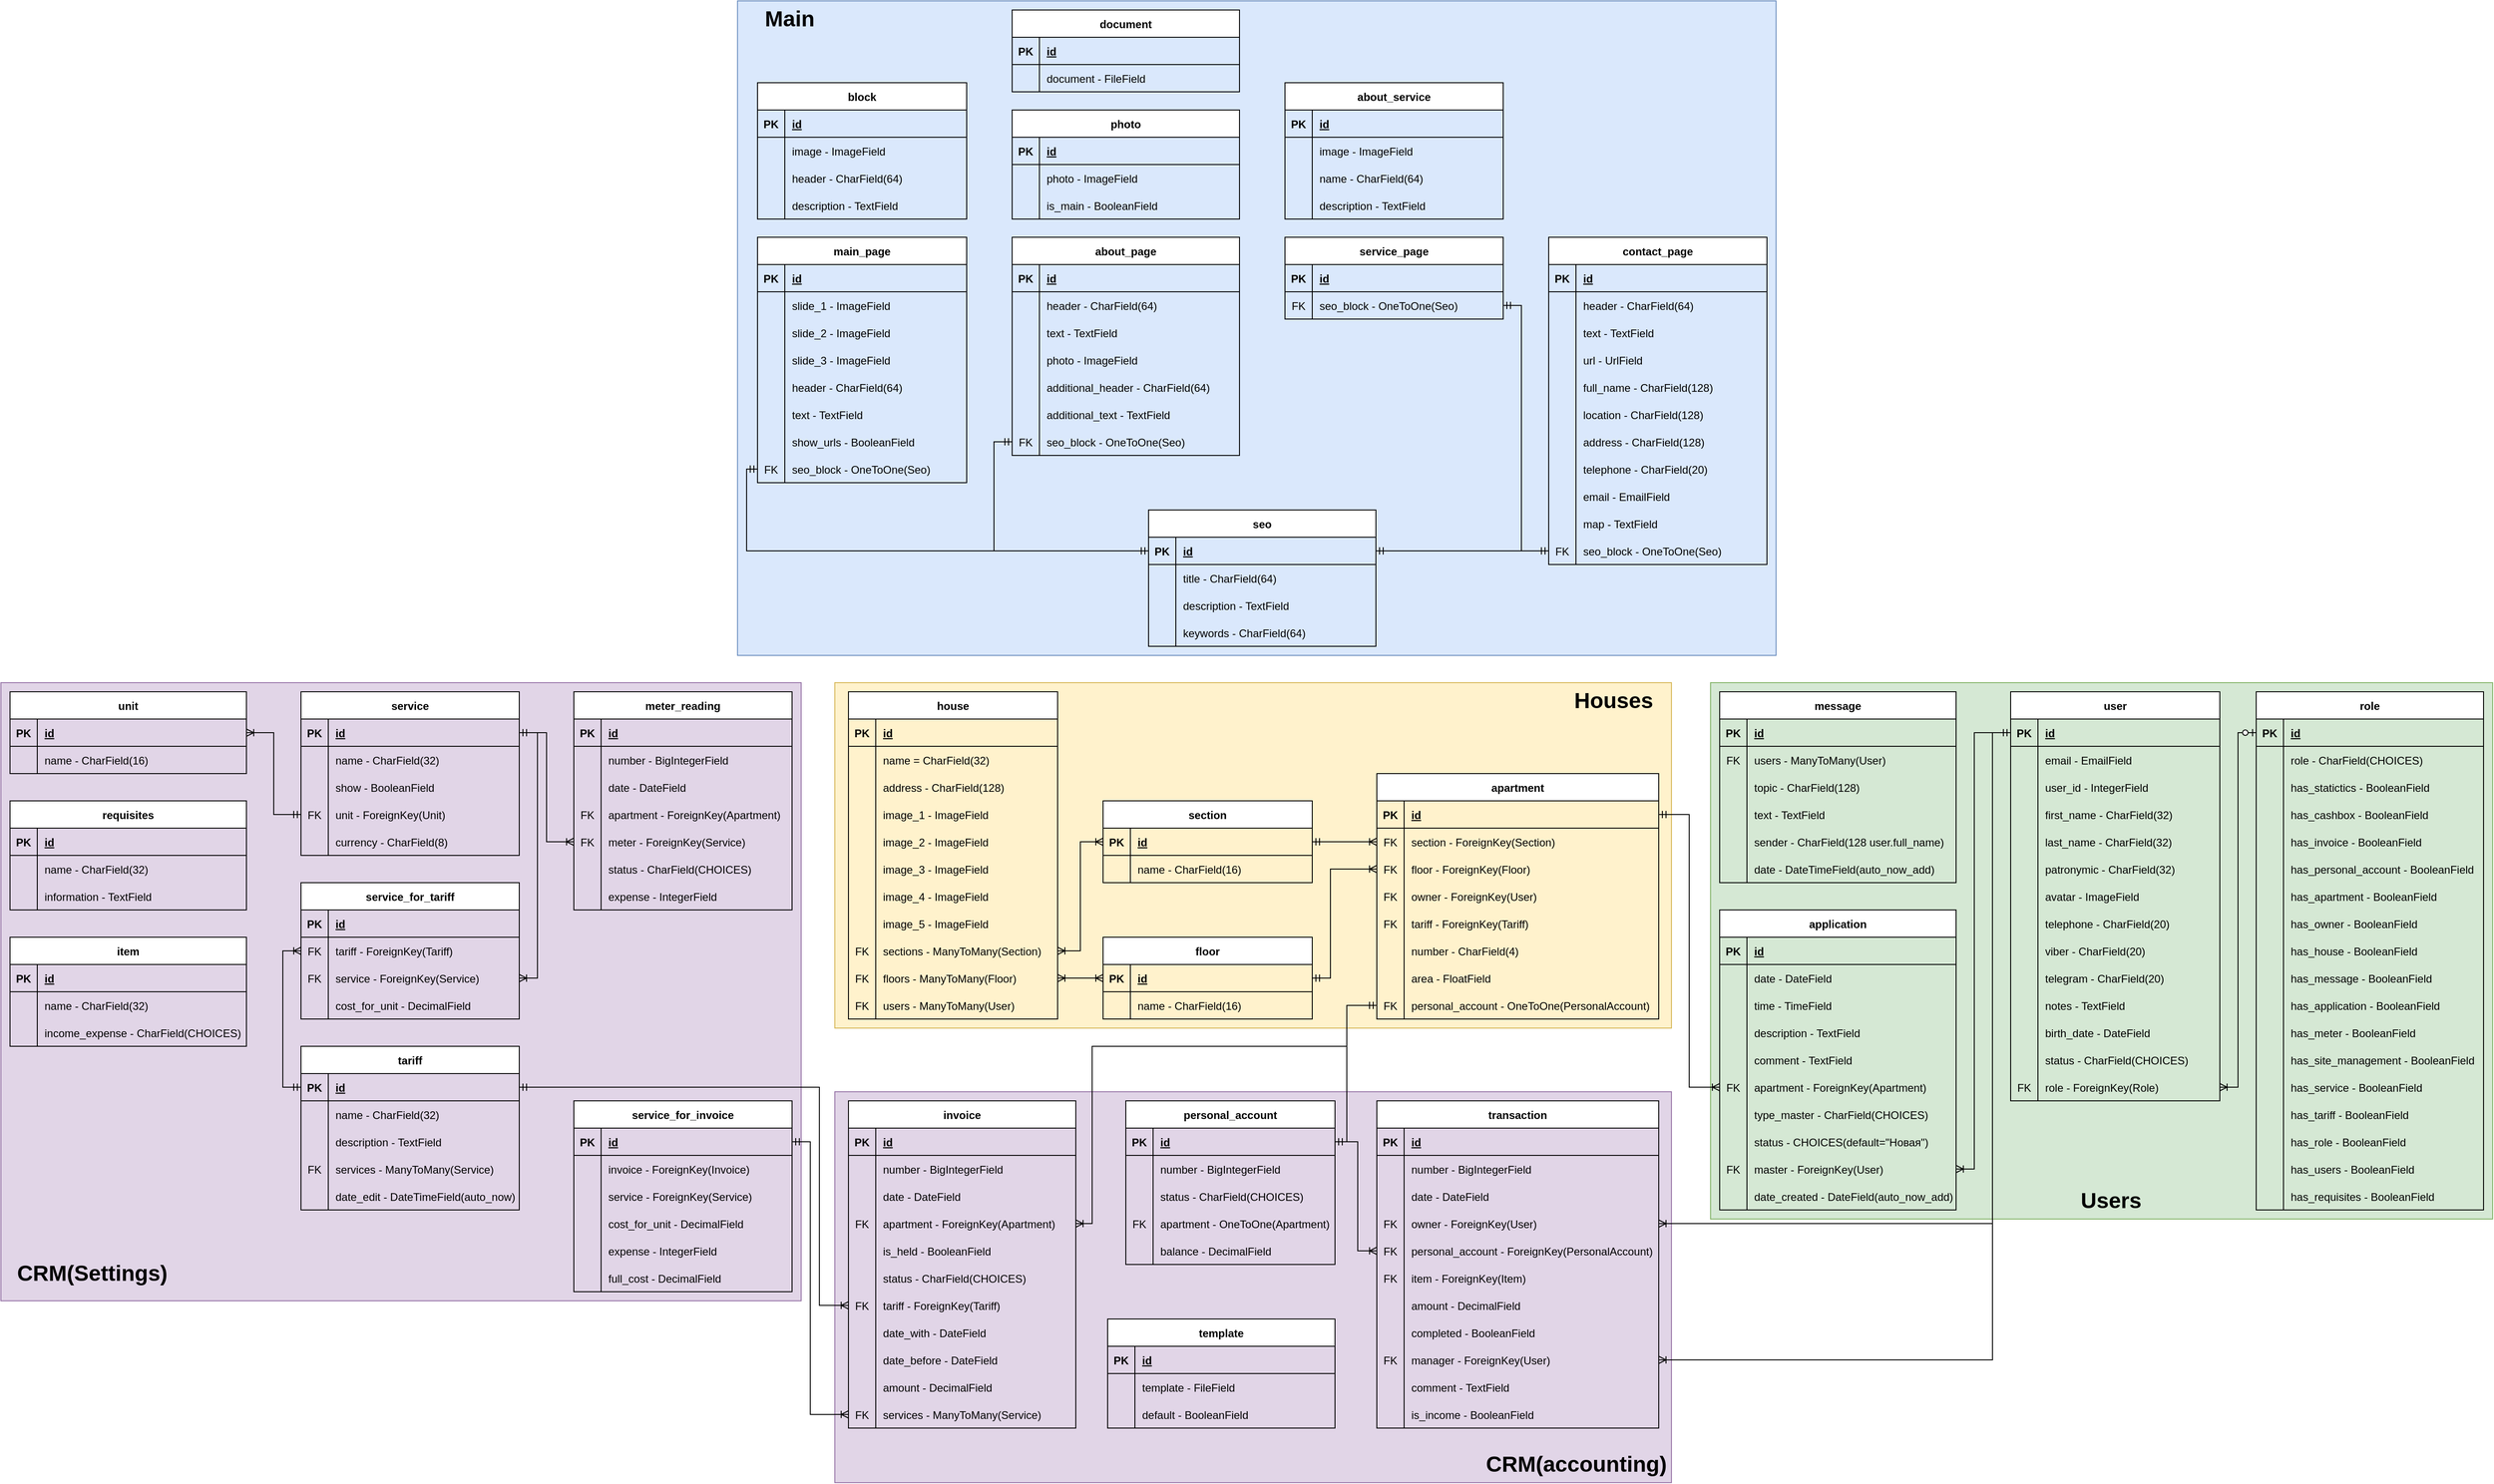 <mxfile version="20.2.3" type="device"><diagram id="Xadp_y-xuPJC88zRL37X" name="Page-1"><mxGraphModel dx="1633" dy="876" grid="1" gridSize="10" guides="1" tooltips="1" connect="1" arrows="1" fold="1" page="1" pageScale="1" pageWidth="3300" pageHeight="2300" math="0" shadow="0"><root><mxCell id="0"/><mxCell id="1" parent="0"/><mxCell id="2GXBV3AudJKVYOB6GWxZ-574" value="" style="rounded=0;whiteSpace=wrap;html=1;fontSize=24;fillColor=#d5e8d4;strokeColor=#82b366;" parent="1" vertex="1"><mxGeometry x="2120" y="920" width="860" height="590" as="geometry"/></mxCell><mxCell id="2GXBV3AudJKVYOB6GWxZ-569" value="" style="rounded=0;whiteSpace=wrap;html=1;fontSize=24;fillColor=#e1d5e7;strokeColor=#9673a6;" parent="1" vertex="1"><mxGeometry x="240" y="920" width="880" height="680" as="geometry"/></mxCell><mxCell id="2GXBV3AudJKVYOB6GWxZ-567" value="" style="rounded=0;whiteSpace=wrap;html=1;fontSize=24;fillColor=#e1d5e7;strokeColor=#9673a6;" parent="1" vertex="1"><mxGeometry x="1157" y="1370" width="920" height="430" as="geometry"/></mxCell><mxCell id="2GXBV3AudJKVYOB6GWxZ-565" value="" style="rounded=0;whiteSpace=wrap;html=1;fontSize=24;fillColor=#fff2cc;strokeColor=#d6b656;" parent="1" vertex="1"><mxGeometry x="1157" y="920" width="920" height="380" as="geometry"/></mxCell><mxCell id="2GXBV3AudJKVYOB6GWxZ-360" value="" style="rounded=0;whiteSpace=wrap;html=1;fillColor=#dae8fc;strokeColor=#6c8ebf;" parent="1" vertex="1"><mxGeometry x="1050" y="170" width="1142" height="720" as="geometry"/></mxCell><mxCell id="lrqQKzISVAijE6-ZY-qG-14" value="user" style="shape=table;startSize=30;container=1;collapsible=1;childLayout=tableLayout;fixedRows=1;rowLines=0;fontStyle=1;align=center;resizeLast=1;" parent="1" vertex="1"><mxGeometry x="2450" y="930" width="230" height="450" as="geometry"/></mxCell><mxCell id="lrqQKzISVAijE6-ZY-qG-15" value="" style="shape=tableRow;horizontal=0;startSize=0;swimlaneHead=0;swimlaneBody=0;fillColor=none;collapsible=0;dropTarget=0;points=[[0,0.5],[1,0.5]];portConstraint=eastwest;top=0;left=0;right=0;bottom=1;" parent="lrqQKzISVAijE6-ZY-qG-14" vertex="1"><mxGeometry y="30" width="230" height="30" as="geometry"/></mxCell><mxCell id="lrqQKzISVAijE6-ZY-qG-16" value="PK" style="shape=partialRectangle;connectable=0;fillColor=none;top=0;left=0;bottom=0;right=0;fontStyle=1;overflow=hidden;" parent="lrqQKzISVAijE6-ZY-qG-15" vertex="1"><mxGeometry width="30" height="30" as="geometry"><mxRectangle width="30" height="30" as="alternateBounds"/></mxGeometry></mxCell><mxCell id="lrqQKzISVAijE6-ZY-qG-17" value="id" style="shape=partialRectangle;connectable=0;fillColor=none;top=0;left=0;bottom=0;right=0;align=left;spacingLeft=6;fontStyle=5;overflow=hidden;" parent="lrqQKzISVAijE6-ZY-qG-15" vertex="1"><mxGeometry x="30" width="200" height="30" as="geometry"><mxRectangle width="200" height="30" as="alternateBounds"/></mxGeometry></mxCell><mxCell id="lrqQKzISVAijE6-ZY-qG-18" value="" style="shape=tableRow;horizontal=0;startSize=0;swimlaneHead=0;swimlaneBody=0;fillColor=none;collapsible=0;dropTarget=0;points=[[0,0.5],[1,0.5]];portConstraint=eastwest;top=0;left=0;right=0;bottom=0;" parent="lrqQKzISVAijE6-ZY-qG-14" vertex="1"><mxGeometry y="60" width="230" height="30" as="geometry"/></mxCell><mxCell id="lrqQKzISVAijE6-ZY-qG-19" value="" style="shape=partialRectangle;connectable=0;fillColor=none;top=0;left=0;bottom=0;right=0;editable=1;overflow=hidden;" parent="lrqQKzISVAijE6-ZY-qG-18" vertex="1"><mxGeometry width="30" height="30" as="geometry"><mxRectangle width="30" height="30" as="alternateBounds"/></mxGeometry></mxCell><mxCell id="lrqQKzISVAijE6-ZY-qG-20" value="email - EmailField" style="shape=partialRectangle;connectable=0;fillColor=none;top=0;left=0;bottom=0;right=0;align=left;spacingLeft=6;overflow=hidden;" parent="lrqQKzISVAijE6-ZY-qG-18" vertex="1"><mxGeometry x="30" width="200" height="30" as="geometry"><mxRectangle width="200" height="30" as="alternateBounds"/></mxGeometry></mxCell><mxCell id="lrqQKzISVAijE6-ZY-qG-40" value="" style="shape=tableRow;horizontal=0;startSize=0;swimlaneHead=0;swimlaneBody=0;fillColor=none;collapsible=0;dropTarget=0;points=[[0,0.5],[1,0.5]];portConstraint=eastwest;top=0;left=0;right=0;bottom=0;" parent="lrqQKzISVAijE6-ZY-qG-14" vertex="1"><mxGeometry y="90" width="230" height="30" as="geometry"/></mxCell><mxCell id="lrqQKzISVAijE6-ZY-qG-41" value="" style="shape=partialRectangle;connectable=0;fillColor=none;top=0;left=0;bottom=0;right=0;editable=1;overflow=hidden;" parent="lrqQKzISVAijE6-ZY-qG-40" vertex="1"><mxGeometry width="30" height="30" as="geometry"><mxRectangle width="30" height="30" as="alternateBounds"/></mxGeometry></mxCell><mxCell id="lrqQKzISVAijE6-ZY-qG-42" value="user_id - IntegerField" style="shape=partialRectangle;connectable=0;fillColor=none;top=0;left=0;bottom=0;right=0;align=left;spacingLeft=6;overflow=hidden;" parent="lrqQKzISVAijE6-ZY-qG-40" vertex="1"><mxGeometry x="30" width="200" height="30" as="geometry"><mxRectangle width="200" height="30" as="alternateBounds"/></mxGeometry></mxCell><mxCell id="lrqQKzISVAijE6-ZY-qG-46" value="" style="shape=tableRow;horizontal=0;startSize=0;swimlaneHead=0;swimlaneBody=0;fillColor=none;collapsible=0;dropTarget=0;points=[[0,0.5],[1,0.5]];portConstraint=eastwest;top=0;left=0;right=0;bottom=0;" parent="lrqQKzISVAijE6-ZY-qG-14" vertex="1"><mxGeometry y="120" width="230" height="30" as="geometry"/></mxCell><mxCell id="lrqQKzISVAijE6-ZY-qG-47" value="" style="shape=partialRectangle;connectable=0;fillColor=none;top=0;left=0;bottom=0;right=0;editable=1;overflow=hidden;" parent="lrqQKzISVAijE6-ZY-qG-46" vertex="1"><mxGeometry width="30" height="30" as="geometry"><mxRectangle width="30" height="30" as="alternateBounds"/></mxGeometry></mxCell><mxCell id="lrqQKzISVAijE6-ZY-qG-48" value="first_name - CharField(32)" style="shape=partialRectangle;connectable=0;fillColor=none;top=0;left=0;bottom=0;right=0;align=left;spacingLeft=6;overflow=hidden;" parent="lrqQKzISVAijE6-ZY-qG-46" vertex="1"><mxGeometry x="30" width="200" height="30" as="geometry"><mxRectangle width="200" height="30" as="alternateBounds"/></mxGeometry></mxCell><mxCell id="TNcF2CH2HDZR1rMXI4ho-41" value="" style="shape=tableRow;horizontal=0;startSize=0;swimlaneHead=0;swimlaneBody=0;fillColor=none;collapsible=0;dropTarget=0;points=[[0,0.5],[1,0.5]];portConstraint=eastwest;top=0;left=0;right=0;bottom=0;" parent="lrqQKzISVAijE6-ZY-qG-14" vertex="1"><mxGeometry y="150" width="230" height="30" as="geometry"/></mxCell><mxCell id="TNcF2CH2HDZR1rMXI4ho-42" value="" style="shape=partialRectangle;connectable=0;fillColor=none;top=0;left=0;bottom=0;right=0;editable=1;overflow=hidden;" parent="TNcF2CH2HDZR1rMXI4ho-41" vertex="1"><mxGeometry width="30" height="30" as="geometry"><mxRectangle width="30" height="30" as="alternateBounds"/></mxGeometry></mxCell><mxCell id="TNcF2CH2HDZR1rMXI4ho-43" value="last_name - CharField(32)" style="shape=partialRectangle;connectable=0;fillColor=none;top=0;left=0;bottom=0;right=0;align=left;spacingLeft=6;overflow=hidden;" parent="TNcF2CH2HDZR1rMXI4ho-41" vertex="1"><mxGeometry x="30" width="200" height="30" as="geometry"><mxRectangle width="200" height="30" as="alternateBounds"/></mxGeometry></mxCell><mxCell id="TNcF2CH2HDZR1rMXI4ho-44" value="" style="shape=tableRow;horizontal=0;startSize=0;swimlaneHead=0;swimlaneBody=0;fillColor=none;collapsible=0;dropTarget=0;points=[[0,0.5],[1,0.5]];portConstraint=eastwest;top=0;left=0;right=0;bottom=0;" parent="lrqQKzISVAijE6-ZY-qG-14" vertex="1"><mxGeometry y="180" width="230" height="30" as="geometry"/></mxCell><mxCell id="TNcF2CH2HDZR1rMXI4ho-45" value="" style="shape=partialRectangle;connectable=0;fillColor=none;top=0;left=0;bottom=0;right=0;editable=1;overflow=hidden;" parent="TNcF2CH2HDZR1rMXI4ho-44" vertex="1"><mxGeometry width="30" height="30" as="geometry"><mxRectangle width="30" height="30" as="alternateBounds"/></mxGeometry></mxCell><mxCell id="TNcF2CH2HDZR1rMXI4ho-46" value="patronymic - CharField(32)" style="shape=partialRectangle;connectable=0;fillColor=none;top=0;left=0;bottom=0;right=0;align=left;spacingLeft=6;overflow=hidden;" parent="TNcF2CH2HDZR1rMXI4ho-44" vertex="1"><mxGeometry x="30" width="200" height="30" as="geometry"><mxRectangle width="200" height="30" as="alternateBounds"/></mxGeometry></mxCell><mxCell id="TNcF2CH2HDZR1rMXI4ho-53" value="" style="shape=tableRow;horizontal=0;startSize=0;swimlaneHead=0;swimlaneBody=0;fillColor=none;collapsible=0;dropTarget=0;points=[[0,0.5],[1,0.5]];portConstraint=eastwest;top=0;left=0;right=0;bottom=0;" parent="lrqQKzISVAijE6-ZY-qG-14" vertex="1"><mxGeometry y="210" width="230" height="30" as="geometry"/></mxCell><mxCell id="TNcF2CH2HDZR1rMXI4ho-54" value="" style="shape=partialRectangle;connectable=0;fillColor=none;top=0;left=0;bottom=0;right=0;editable=1;overflow=hidden;" parent="TNcF2CH2HDZR1rMXI4ho-53" vertex="1"><mxGeometry width="30" height="30" as="geometry"><mxRectangle width="30" height="30" as="alternateBounds"/></mxGeometry></mxCell><mxCell id="TNcF2CH2HDZR1rMXI4ho-55" value="avatar - ImageField" style="shape=partialRectangle;connectable=0;fillColor=none;top=0;left=0;bottom=0;right=0;align=left;spacingLeft=6;overflow=hidden;" parent="TNcF2CH2HDZR1rMXI4ho-53" vertex="1"><mxGeometry x="30" width="200" height="30" as="geometry"><mxRectangle width="200" height="30" as="alternateBounds"/></mxGeometry></mxCell><mxCell id="TNcF2CH2HDZR1rMXI4ho-26" value="" style="shape=tableRow;horizontal=0;startSize=0;swimlaneHead=0;swimlaneBody=0;fillColor=none;collapsible=0;dropTarget=0;points=[[0,0.5],[1,0.5]];portConstraint=eastwest;top=0;left=0;right=0;bottom=0;" parent="lrqQKzISVAijE6-ZY-qG-14" vertex="1"><mxGeometry y="240" width="230" height="30" as="geometry"/></mxCell><mxCell id="TNcF2CH2HDZR1rMXI4ho-27" value="" style="shape=partialRectangle;connectable=0;fillColor=none;top=0;left=0;bottom=0;right=0;editable=1;overflow=hidden;" parent="TNcF2CH2HDZR1rMXI4ho-26" vertex="1"><mxGeometry width="30" height="30" as="geometry"><mxRectangle width="30" height="30" as="alternateBounds"/></mxGeometry></mxCell><mxCell id="TNcF2CH2HDZR1rMXI4ho-28" value="telephone - CharField(20)" style="shape=partialRectangle;connectable=0;fillColor=none;top=0;left=0;bottom=0;right=0;align=left;spacingLeft=6;overflow=hidden;" parent="TNcF2CH2HDZR1rMXI4ho-26" vertex="1"><mxGeometry x="30" width="200" height="30" as="geometry"><mxRectangle width="200" height="30" as="alternateBounds"/></mxGeometry></mxCell><mxCell id="TNcF2CH2HDZR1rMXI4ho-47" value="" style="shape=tableRow;horizontal=0;startSize=0;swimlaneHead=0;swimlaneBody=0;fillColor=none;collapsible=0;dropTarget=0;points=[[0,0.5],[1,0.5]];portConstraint=eastwest;top=0;left=0;right=0;bottom=0;" parent="lrqQKzISVAijE6-ZY-qG-14" vertex="1"><mxGeometry y="270" width="230" height="30" as="geometry"/></mxCell><mxCell id="TNcF2CH2HDZR1rMXI4ho-48" value="" style="shape=partialRectangle;connectable=0;fillColor=none;top=0;left=0;bottom=0;right=0;editable=1;overflow=hidden;" parent="TNcF2CH2HDZR1rMXI4ho-47" vertex="1"><mxGeometry width="30" height="30" as="geometry"><mxRectangle width="30" height="30" as="alternateBounds"/></mxGeometry></mxCell><mxCell id="TNcF2CH2HDZR1rMXI4ho-49" value="viber - CharField(20)" style="shape=partialRectangle;connectable=0;fillColor=none;top=0;left=0;bottom=0;right=0;align=left;spacingLeft=6;overflow=hidden;" parent="TNcF2CH2HDZR1rMXI4ho-47" vertex="1"><mxGeometry x="30" width="200" height="30" as="geometry"><mxRectangle width="200" height="30" as="alternateBounds"/></mxGeometry></mxCell><mxCell id="TNcF2CH2HDZR1rMXI4ho-29" value="" style="shape=tableRow;horizontal=0;startSize=0;swimlaneHead=0;swimlaneBody=0;fillColor=none;collapsible=0;dropTarget=0;points=[[0,0.5],[1,0.5]];portConstraint=eastwest;top=0;left=0;right=0;bottom=0;" parent="lrqQKzISVAijE6-ZY-qG-14" vertex="1"><mxGeometry y="300" width="230" height="30" as="geometry"/></mxCell><mxCell id="TNcF2CH2HDZR1rMXI4ho-30" value="" style="shape=partialRectangle;connectable=0;fillColor=none;top=0;left=0;bottom=0;right=0;editable=1;overflow=hidden;" parent="TNcF2CH2HDZR1rMXI4ho-29" vertex="1"><mxGeometry width="30" height="30" as="geometry"><mxRectangle width="30" height="30" as="alternateBounds"/></mxGeometry></mxCell><mxCell id="TNcF2CH2HDZR1rMXI4ho-31" value="telegram - CharField(20)" style="shape=partialRectangle;connectable=0;fillColor=none;top=0;left=0;bottom=0;right=0;align=left;spacingLeft=6;overflow=hidden;" parent="TNcF2CH2HDZR1rMXI4ho-29" vertex="1"><mxGeometry x="30" width="200" height="30" as="geometry"><mxRectangle width="200" height="30" as="alternateBounds"/></mxGeometry></mxCell><mxCell id="TNcF2CH2HDZR1rMXI4ho-32" value="" style="shape=tableRow;horizontal=0;startSize=0;swimlaneHead=0;swimlaneBody=0;fillColor=none;collapsible=0;dropTarget=0;points=[[0,0.5],[1,0.5]];portConstraint=eastwest;top=0;left=0;right=0;bottom=0;" parent="lrqQKzISVAijE6-ZY-qG-14" vertex="1"><mxGeometry y="330" width="230" height="30" as="geometry"/></mxCell><mxCell id="TNcF2CH2HDZR1rMXI4ho-33" value="" style="shape=partialRectangle;connectable=0;fillColor=none;top=0;left=0;bottom=0;right=0;editable=1;overflow=hidden;" parent="TNcF2CH2HDZR1rMXI4ho-32" vertex="1"><mxGeometry width="30" height="30" as="geometry"><mxRectangle width="30" height="30" as="alternateBounds"/></mxGeometry></mxCell><mxCell id="TNcF2CH2HDZR1rMXI4ho-34" value="notes - TextField" style="shape=partialRectangle;connectable=0;fillColor=none;top=0;left=0;bottom=0;right=0;align=left;spacingLeft=6;overflow=hidden;" parent="TNcF2CH2HDZR1rMXI4ho-32" vertex="1"><mxGeometry x="30" width="200" height="30" as="geometry"><mxRectangle width="200" height="30" as="alternateBounds"/></mxGeometry></mxCell><mxCell id="TNcF2CH2HDZR1rMXI4ho-50" value="" style="shape=tableRow;horizontal=0;startSize=0;swimlaneHead=0;swimlaneBody=0;fillColor=none;collapsible=0;dropTarget=0;points=[[0,0.5],[1,0.5]];portConstraint=eastwest;top=0;left=0;right=0;bottom=0;" parent="lrqQKzISVAijE6-ZY-qG-14" vertex="1"><mxGeometry y="360" width="230" height="30" as="geometry"/></mxCell><mxCell id="TNcF2CH2HDZR1rMXI4ho-51" value="" style="shape=partialRectangle;connectable=0;fillColor=none;top=0;left=0;bottom=0;right=0;editable=1;overflow=hidden;" parent="TNcF2CH2HDZR1rMXI4ho-50" vertex="1"><mxGeometry width="30" height="30" as="geometry"><mxRectangle width="30" height="30" as="alternateBounds"/></mxGeometry></mxCell><mxCell id="TNcF2CH2HDZR1rMXI4ho-52" value="birth_date - DateField" style="shape=partialRectangle;connectable=0;fillColor=none;top=0;left=0;bottom=0;right=0;align=left;spacingLeft=6;overflow=hidden;" parent="TNcF2CH2HDZR1rMXI4ho-50" vertex="1"><mxGeometry x="30" width="200" height="30" as="geometry"><mxRectangle width="200" height="30" as="alternateBounds"/></mxGeometry></mxCell><mxCell id="2GXBV3AudJKVYOB6GWxZ-114" value="" style="shape=tableRow;horizontal=0;startSize=0;swimlaneHead=0;swimlaneBody=0;fillColor=none;collapsible=0;dropTarget=0;points=[[0,0.5],[1,0.5]];portConstraint=eastwest;top=0;left=0;right=0;bottom=0;" parent="lrqQKzISVAijE6-ZY-qG-14" vertex="1"><mxGeometry y="390" width="230" height="30" as="geometry"/></mxCell><mxCell id="2GXBV3AudJKVYOB6GWxZ-115" value="" style="shape=partialRectangle;connectable=0;fillColor=none;top=0;left=0;bottom=0;right=0;editable=1;overflow=hidden;" parent="2GXBV3AudJKVYOB6GWxZ-114" vertex="1"><mxGeometry width="30" height="30" as="geometry"><mxRectangle width="30" height="30" as="alternateBounds"/></mxGeometry></mxCell><mxCell id="2GXBV3AudJKVYOB6GWxZ-116" value="status - CharField(CHOICES)" style="shape=partialRectangle;connectable=0;fillColor=none;top=0;left=0;bottom=0;right=0;align=left;spacingLeft=6;overflow=hidden;" parent="2GXBV3AudJKVYOB6GWxZ-114" vertex="1"><mxGeometry x="30" width="200" height="30" as="geometry"><mxRectangle width="200" height="30" as="alternateBounds"/></mxGeometry></mxCell><mxCell id="2GXBV3AudJKVYOB6GWxZ-141" value="" style="shape=tableRow;horizontal=0;startSize=0;swimlaneHead=0;swimlaneBody=0;fillColor=none;collapsible=0;dropTarget=0;points=[[0,0.5],[1,0.5]];portConstraint=eastwest;top=0;left=0;right=0;bottom=0;" parent="lrqQKzISVAijE6-ZY-qG-14" vertex="1"><mxGeometry y="420" width="230" height="30" as="geometry"/></mxCell><mxCell id="2GXBV3AudJKVYOB6GWxZ-142" value="FK" style="shape=partialRectangle;connectable=0;fillColor=none;top=0;left=0;bottom=0;right=0;editable=1;overflow=hidden;" parent="2GXBV3AudJKVYOB6GWxZ-141" vertex="1"><mxGeometry width="30" height="30" as="geometry"><mxRectangle width="30" height="30" as="alternateBounds"/></mxGeometry></mxCell><mxCell id="2GXBV3AudJKVYOB6GWxZ-143" value="role - ForeignKey(Role)" style="shape=partialRectangle;connectable=0;fillColor=none;top=0;left=0;bottom=0;right=0;align=left;spacingLeft=6;overflow=hidden;" parent="2GXBV3AudJKVYOB6GWxZ-141" vertex="1"><mxGeometry x="30" width="200" height="30" as="geometry"><mxRectangle width="200" height="30" as="alternateBounds"/></mxGeometry></mxCell><mxCell id="lrqQKzISVAijE6-ZY-qG-52" value="apartment" style="shape=table;startSize=30;container=1;collapsible=1;childLayout=tableLayout;fixedRows=1;rowLines=0;fontStyle=1;align=center;resizeLast=1;" parent="1" vertex="1"><mxGeometry x="1753" y="1020" width="310" height="270" as="geometry"/></mxCell><mxCell id="lrqQKzISVAijE6-ZY-qG-53" value="" style="shape=tableRow;horizontal=0;startSize=0;swimlaneHead=0;swimlaneBody=0;fillColor=none;collapsible=0;dropTarget=0;points=[[0,0.5],[1,0.5]];portConstraint=eastwest;top=0;left=0;right=0;bottom=1;" parent="lrqQKzISVAijE6-ZY-qG-52" vertex="1"><mxGeometry y="30" width="310" height="30" as="geometry"/></mxCell><mxCell id="lrqQKzISVAijE6-ZY-qG-54" value="PK" style="shape=partialRectangle;connectable=0;fillColor=none;top=0;left=0;bottom=0;right=0;fontStyle=1;overflow=hidden;" parent="lrqQKzISVAijE6-ZY-qG-53" vertex="1"><mxGeometry width="30" height="30" as="geometry"><mxRectangle width="30" height="30" as="alternateBounds"/></mxGeometry></mxCell><mxCell id="lrqQKzISVAijE6-ZY-qG-55" value="id" style="shape=partialRectangle;connectable=0;fillColor=none;top=0;left=0;bottom=0;right=0;align=left;spacingLeft=6;fontStyle=5;overflow=hidden;" parent="lrqQKzISVAijE6-ZY-qG-53" vertex="1"><mxGeometry x="30" width="280" height="30" as="geometry"><mxRectangle width="280" height="30" as="alternateBounds"/></mxGeometry></mxCell><mxCell id="2GXBV3AudJKVYOB6GWxZ-85" value="" style="shape=tableRow;horizontal=0;startSize=0;swimlaneHead=0;swimlaneBody=0;fillColor=none;collapsible=0;dropTarget=0;points=[[0,0.5],[1,0.5]];portConstraint=eastwest;top=0;left=0;right=0;bottom=0;" parent="lrqQKzISVAijE6-ZY-qG-52" vertex="1"><mxGeometry y="60" width="310" height="30" as="geometry"/></mxCell><mxCell id="2GXBV3AudJKVYOB6GWxZ-86" value="FK" style="shape=partialRectangle;connectable=0;fillColor=none;top=0;left=0;bottom=0;right=0;editable=1;overflow=hidden;" parent="2GXBV3AudJKVYOB6GWxZ-85" vertex="1"><mxGeometry width="30" height="30" as="geometry"><mxRectangle width="30" height="30" as="alternateBounds"/></mxGeometry></mxCell><mxCell id="2GXBV3AudJKVYOB6GWxZ-87" value="section - ForeignKey(Section)" style="shape=partialRectangle;connectable=0;fillColor=none;top=0;left=0;bottom=0;right=0;align=left;spacingLeft=6;overflow=hidden;" parent="2GXBV3AudJKVYOB6GWxZ-85" vertex="1"><mxGeometry x="30" width="280" height="30" as="geometry"><mxRectangle width="280" height="30" as="alternateBounds"/></mxGeometry></mxCell><mxCell id="2GXBV3AudJKVYOB6GWxZ-88" value="" style="shape=tableRow;horizontal=0;startSize=0;swimlaneHead=0;swimlaneBody=0;fillColor=none;collapsible=0;dropTarget=0;points=[[0,0.5],[1,0.5]];portConstraint=eastwest;top=0;left=0;right=0;bottom=0;" parent="lrqQKzISVAijE6-ZY-qG-52" vertex="1"><mxGeometry y="90" width="310" height="30" as="geometry"/></mxCell><mxCell id="2GXBV3AudJKVYOB6GWxZ-89" value="FK" style="shape=partialRectangle;connectable=0;fillColor=none;top=0;left=0;bottom=0;right=0;editable=1;overflow=hidden;" parent="2GXBV3AudJKVYOB6GWxZ-88" vertex="1"><mxGeometry width="30" height="30" as="geometry"><mxRectangle width="30" height="30" as="alternateBounds"/></mxGeometry></mxCell><mxCell id="2GXBV3AudJKVYOB6GWxZ-90" value="floor - ForeignKey(Floor)" style="shape=partialRectangle;connectable=0;fillColor=none;top=0;left=0;bottom=0;right=0;align=left;spacingLeft=6;overflow=hidden;" parent="2GXBV3AudJKVYOB6GWxZ-88" vertex="1"><mxGeometry x="30" width="280" height="30" as="geometry"><mxRectangle width="280" height="30" as="alternateBounds"/></mxGeometry></mxCell><mxCell id="2GXBV3AudJKVYOB6GWxZ-105" value="" style="shape=tableRow;horizontal=0;startSize=0;swimlaneHead=0;swimlaneBody=0;fillColor=none;collapsible=0;dropTarget=0;points=[[0,0.5],[1,0.5]];portConstraint=eastwest;top=0;left=0;right=0;bottom=0;" parent="lrqQKzISVAijE6-ZY-qG-52" vertex="1"><mxGeometry y="120" width="310" height="30" as="geometry"/></mxCell><mxCell id="2GXBV3AudJKVYOB6GWxZ-106" value="FK" style="shape=partialRectangle;connectable=0;fillColor=none;top=0;left=0;bottom=0;right=0;editable=1;overflow=hidden;" parent="2GXBV3AudJKVYOB6GWxZ-105" vertex="1"><mxGeometry width="30" height="30" as="geometry"><mxRectangle width="30" height="30" as="alternateBounds"/></mxGeometry></mxCell><mxCell id="2GXBV3AudJKVYOB6GWxZ-107" value="owner - ForeignKey(User)" style="shape=partialRectangle;connectable=0;fillColor=none;top=0;left=0;bottom=0;right=0;align=left;spacingLeft=6;overflow=hidden;" parent="2GXBV3AudJKVYOB6GWxZ-105" vertex="1"><mxGeometry x="30" width="280" height="30" as="geometry"><mxRectangle width="280" height="30" as="alternateBounds"/></mxGeometry></mxCell><mxCell id="2GXBV3AudJKVYOB6GWxZ-108" value="" style="shape=tableRow;horizontal=0;startSize=0;swimlaneHead=0;swimlaneBody=0;fillColor=none;collapsible=0;dropTarget=0;points=[[0,0.5],[1,0.5]];portConstraint=eastwest;top=0;left=0;right=0;bottom=0;" parent="lrqQKzISVAijE6-ZY-qG-52" vertex="1"><mxGeometry y="150" width="310" height="30" as="geometry"/></mxCell><mxCell id="2GXBV3AudJKVYOB6GWxZ-109" value="FK" style="shape=partialRectangle;connectable=0;fillColor=none;top=0;left=0;bottom=0;right=0;editable=1;overflow=hidden;" parent="2GXBV3AudJKVYOB6GWxZ-108" vertex="1"><mxGeometry width="30" height="30" as="geometry"><mxRectangle width="30" height="30" as="alternateBounds"/></mxGeometry></mxCell><mxCell id="2GXBV3AudJKVYOB6GWxZ-110" value="tariff - ForeignKey(Tariff)" style="shape=partialRectangle;connectable=0;fillColor=none;top=0;left=0;bottom=0;right=0;align=left;spacingLeft=6;overflow=hidden;" parent="2GXBV3AudJKVYOB6GWxZ-108" vertex="1"><mxGeometry x="30" width="280" height="30" as="geometry"><mxRectangle width="280" height="30" as="alternateBounds"/></mxGeometry></mxCell><mxCell id="TNcF2CH2HDZR1rMXI4ho-38" value="" style="shape=tableRow;horizontal=0;startSize=0;swimlaneHead=0;swimlaneBody=0;fillColor=none;collapsible=0;dropTarget=0;points=[[0,0.5],[1,0.5]];portConstraint=eastwest;top=0;left=0;right=0;bottom=0;" parent="lrqQKzISVAijE6-ZY-qG-52" vertex="1"><mxGeometry y="180" width="310" height="30" as="geometry"/></mxCell><mxCell id="TNcF2CH2HDZR1rMXI4ho-39" value="" style="shape=partialRectangle;connectable=0;fillColor=none;top=0;left=0;bottom=0;right=0;editable=1;overflow=hidden;" parent="TNcF2CH2HDZR1rMXI4ho-38" vertex="1"><mxGeometry width="30" height="30" as="geometry"><mxRectangle width="30" height="30" as="alternateBounds"/></mxGeometry></mxCell><mxCell id="TNcF2CH2HDZR1rMXI4ho-40" value="number - CharField(4)" style="shape=partialRectangle;connectable=0;fillColor=none;top=0;left=0;bottom=0;right=0;align=left;spacingLeft=6;overflow=hidden;" parent="TNcF2CH2HDZR1rMXI4ho-38" vertex="1"><mxGeometry x="30" width="280" height="30" as="geometry"><mxRectangle width="280" height="30" as="alternateBounds"/></mxGeometry></mxCell><mxCell id="lrqQKzISVAijE6-ZY-qG-71" value="" style="shape=tableRow;horizontal=0;startSize=0;swimlaneHead=0;swimlaneBody=0;fillColor=none;collapsible=0;dropTarget=0;points=[[0,0.5],[1,0.5]];portConstraint=eastwest;top=0;left=0;right=0;bottom=0;" parent="lrqQKzISVAijE6-ZY-qG-52" vertex="1"><mxGeometry y="210" width="310" height="30" as="geometry"/></mxCell><mxCell id="lrqQKzISVAijE6-ZY-qG-72" value="" style="shape=partialRectangle;connectable=0;fillColor=none;top=0;left=0;bottom=0;right=0;editable=1;overflow=hidden;" parent="lrqQKzISVAijE6-ZY-qG-71" vertex="1"><mxGeometry width="30" height="30" as="geometry"><mxRectangle width="30" height="30" as="alternateBounds"/></mxGeometry></mxCell><mxCell id="lrqQKzISVAijE6-ZY-qG-73" value="area - FloatField" style="shape=partialRectangle;connectable=0;fillColor=none;top=0;left=0;bottom=0;right=0;align=left;spacingLeft=6;overflow=hidden;" parent="lrqQKzISVAijE6-ZY-qG-71" vertex="1"><mxGeometry x="30" width="280" height="30" as="geometry"><mxRectangle width="280" height="30" as="alternateBounds"/></mxGeometry></mxCell><mxCell id="lrqQKzISVAijE6-ZY-qG-74" value="" style="shape=tableRow;horizontal=0;startSize=0;swimlaneHead=0;swimlaneBody=0;fillColor=none;collapsible=0;dropTarget=0;points=[[0,0.5],[1,0.5]];portConstraint=eastwest;top=0;left=0;right=0;bottom=0;" parent="lrqQKzISVAijE6-ZY-qG-52" vertex="1"><mxGeometry y="240" width="310" height="30" as="geometry"/></mxCell><mxCell id="lrqQKzISVAijE6-ZY-qG-75" value="FK" style="shape=partialRectangle;connectable=0;fillColor=none;top=0;left=0;bottom=0;right=0;editable=1;overflow=hidden;" parent="lrqQKzISVAijE6-ZY-qG-74" vertex="1"><mxGeometry width="30" height="30" as="geometry"><mxRectangle width="30" height="30" as="alternateBounds"/></mxGeometry></mxCell><mxCell id="lrqQKzISVAijE6-ZY-qG-76" value="personal_account - OneToOne(PersonalAccount)" style="shape=partialRectangle;connectable=0;fillColor=none;top=0;left=0;bottom=0;right=0;align=left;spacingLeft=6;overflow=hidden;" parent="lrqQKzISVAijE6-ZY-qG-74" vertex="1"><mxGeometry x="30" width="280" height="30" as="geometry"><mxRectangle width="280" height="30" as="alternateBounds"/></mxGeometry></mxCell><mxCell id="lrqQKzISVAijE6-ZY-qG-77" value="house" style="shape=table;startSize=30;container=1;collapsible=1;childLayout=tableLayout;fixedRows=1;rowLines=0;fontStyle=1;align=center;resizeLast=1;" parent="1" vertex="1"><mxGeometry x="1172" y="930" width="230" height="360" as="geometry"/></mxCell><mxCell id="lrqQKzISVAijE6-ZY-qG-78" value="" style="shape=tableRow;horizontal=0;startSize=0;swimlaneHead=0;swimlaneBody=0;fillColor=none;collapsible=0;dropTarget=0;points=[[0,0.5],[1,0.5]];portConstraint=eastwest;top=0;left=0;right=0;bottom=1;" parent="lrqQKzISVAijE6-ZY-qG-77" vertex="1"><mxGeometry y="30" width="230" height="30" as="geometry"/></mxCell><mxCell id="lrqQKzISVAijE6-ZY-qG-79" value="PK" style="shape=partialRectangle;connectable=0;fillColor=none;top=0;left=0;bottom=0;right=0;fontStyle=1;overflow=hidden;" parent="lrqQKzISVAijE6-ZY-qG-78" vertex="1"><mxGeometry width="30" height="30" as="geometry"><mxRectangle width="30" height="30" as="alternateBounds"/></mxGeometry></mxCell><mxCell id="lrqQKzISVAijE6-ZY-qG-80" value="id" style="shape=partialRectangle;connectable=0;fillColor=none;top=0;left=0;bottom=0;right=0;align=left;spacingLeft=6;fontStyle=5;overflow=hidden;" parent="lrqQKzISVAijE6-ZY-qG-78" vertex="1"><mxGeometry x="30" width="200" height="30" as="geometry"><mxRectangle width="200" height="30" as="alternateBounds"/></mxGeometry></mxCell><mxCell id="lrqQKzISVAijE6-ZY-qG-87" value="" style="shape=tableRow;horizontal=0;startSize=0;swimlaneHead=0;swimlaneBody=0;fillColor=none;collapsible=0;dropTarget=0;points=[[0,0.5],[1,0.5]];portConstraint=eastwest;top=0;left=0;right=0;bottom=0;" parent="lrqQKzISVAijE6-ZY-qG-77" vertex="1"><mxGeometry y="60" width="230" height="30" as="geometry"/></mxCell><mxCell id="lrqQKzISVAijE6-ZY-qG-88" value="" style="shape=partialRectangle;connectable=0;fillColor=none;top=0;left=0;bottom=0;right=0;editable=1;overflow=hidden;" parent="lrqQKzISVAijE6-ZY-qG-87" vertex="1"><mxGeometry width="30" height="30" as="geometry"><mxRectangle width="30" height="30" as="alternateBounds"/></mxGeometry></mxCell><mxCell id="lrqQKzISVAijE6-ZY-qG-89" value="name = CharField(32)" style="shape=partialRectangle;connectable=0;fillColor=none;top=0;left=0;bottom=0;right=0;align=left;spacingLeft=6;overflow=hidden;" parent="lrqQKzISVAijE6-ZY-qG-87" vertex="1"><mxGeometry x="30" width="200" height="30" as="geometry"><mxRectangle width="200" height="30" as="alternateBounds"/></mxGeometry></mxCell><mxCell id="TNcF2CH2HDZR1rMXI4ho-35" value="" style="shape=tableRow;horizontal=0;startSize=0;swimlaneHead=0;swimlaneBody=0;fillColor=none;collapsible=0;dropTarget=0;points=[[0,0.5],[1,0.5]];portConstraint=eastwest;top=0;left=0;right=0;bottom=0;" parent="lrqQKzISVAijE6-ZY-qG-77" vertex="1"><mxGeometry y="90" width="230" height="30" as="geometry"/></mxCell><mxCell id="TNcF2CH2HDZR1rMXI4ho-36" value="" style="shape=partialRectangle;connectable=0;fillColor=none;top=0;left=0;bottom=0;right=0;editable=1;overflow=hidden;" parent="TNcF2CH2HDZR1rMXI4ho-35" vertex="1"><mxGeometry width="30" height="30" as="geometry"><mxRectangle width="30" height="30" as="alternateBounds"/></mxGeometry></mxCell><mxCell id="TNcF2CH2HDZR1rMXI4ho-37" value="address - CharField(128)" style="shape=partialRectangle;connectable=0;fillColor=none;top=0;left=0;bottom=0;right=0;align=left;spacingLeft=6;overflow=hidden;" parent="TNcF2CH2HDZR1rMXI4ho-35" vertex="1"><mxGeometry x="30" width="200" height="30" as="geometry"><mxRectangle width="200" height="30" as="alternateBounds"/></mxGeometry></mxCell><mxCell id="2GXBV3AudJKVYOB6GWxZ-117" value="" style="shape=tableRow;horizontal=0;startSize=0;swimlaneHead=0;swimlaneBody=0;fillColor=none;collapsible=0;dropTarget=0;points=[[0,0.5],[1,0.5]];portConstraint=eastwest;top=0;left=0;right=0;bottom=0;" parent="lrqQKzISVAijE6-ZY-qG-77" vertex="1"><mxGeometry y="120" width="230" height="30" as="geometry"/></mxCell><mxCell id="2GXBV3AudJKVYOB6GWxZ-118" value="" style="shape=partialRectangle;connectable=0;fillColor=none;top=0;left=0;bottom=0;right=0;editable=1;overflow=hidden;" parent="2GXBV3AudJKVYOB6GWxZ-117" vertex="1"><mxGeometry width="30" height="30" as="geometry"><mxRectangle width="30" height="30" as="alternateBounds"/></mxGeometry></mxCell><mxCell id="2GXBV3AudJKVYOB6GWxZ-119" value="image_1 - ImageField" style="shape=partialRectangle;connectable=0;fillColor=none;top=0;left=0;bottom=0;right=0;align=left;spacingLeft=6;overflow=hidden;" parent="2GXBV3AudJKVYOB6GWxZ-117" vertex="1"><mxGeometry x="30" width="200" height="30" as="geometry"><mxRectangle width="200" height="30" as="alternateBounds"/></mxGeometry></mxCell><mxCell id="2GXBV3AudJKVYOB6GWxZ-120" value="" style="shape=tableRow;horizontal=0;startSize=0;swimlaneHead=0;swimlaneBody=0;fillColor=none;collapsible=0;dropTarget=0;points=[[0,0.5],[1,0.5]];portConstraint=eastwest;top=0;left=0;right=0;bottom=0;" parent="lrqQKzISVAijE6-ZY-qG-77" vertex="1"><mxGeometry y="150" width="230" height="30" as="geometry"/></mxCell><mxCell id="2GXBV3AudJKVYOB6GWxZ-121" value="" style="shape=partialRectangle;connectable=0;fillColor=none;top=0;left=0;bottom=0;right=0;editable=1;overflow=hidden;" parent="2GXBV3AudJKVYOB6GWxZ-120" vertex="1"><mxGeometry width="30" height="30" as="geometry"><mxRectangle width="30" height="30" as="alternateBounds"/></mxGeometry></mxCell><mxCell id="2GXBV3AudJKVYOB6GWxZ-122" value="image_2 - ImageField" style="shape=partialRectangle;connectable=0;fillColor=none;top=0;left=0;bottom=0;right=0;align=left;spacingLeft=6;overflow=hidden;" parent="2GXBV3AudJKVYOB6GWxZ-120" vertex="1"><mxGeometry x="30" width="200" height="30" as="geometry"><mxRectangle width="200" height="30" as="alternateBounds"/></mxGeometry></mxCell><mxCell id="2GXBV3AudJKVYOB6GWxZ-123" value="" style="shape=tableRow;horizontal=0;startSize=0;swimlaneHead=0;swimlaneBody=0;fillColor=none;collapsible=0;dropTarget=0;points=[[0,0.5],[1,0.5]];portConstraint=eastwest;top=0;left=0;right=0;bottom=0;" parent="lrqQKzISVAijE6-ZY-qG-77" vertex="1"><mxGeometry y="180" width="230" height="30" as="geometry"/></mxCell><mxCell id="2GXBV3AudJKVYOB6GWxZ-124" value="" style="shape=partialRectangle;connectable=0;fillColor=none;top=0;left=0;bottom=0;right=0;editable=1;overflow=hidden;" parent="2GXBV3AudJKVYOB6GWxZ-123" vertex="1"><mxGeometry width="30" height="30" as="geometry"><mxRectangle width="30" height="30" as="alternateBounds"/></mxGeometry></mxCell><mxCell id="2GXBV3AudJKVYOB6GWxZ-125" value="image_3 - ImageField" style="shape=partialRectangle;connectable=0;fillColor=none;top=0;left=0;bottom=0;right=0;align=left;spacingLeft=6;overflow=hidden;" parent="2GXBV3AudJKVYOB6GWxZ-123" vertex="1"><mxGeometry x="30" width="200" height="30" as="geometry"><mxRectangle width="200" height="30" as="alternateBounds"/></mxGeometry></mxCell><mxCell id="2GXBV3AudJKVYOB6GWxZ-126" value="" style="shape=tableRow;horizontal=0;startSize=0;swimlaneHead=0;swimlaneBody=0;fillColor=none;collapsible=0;dropTarget=0;points=[[0,0.5],[1,0.5]];portConstraint=eastwest;top=0;left=0;right=0;bottom=0;" parent="lrqQKzISVAijE6-ZY-qG-77" vertex="1"><mxGeometry y="210" width="230" height="30" as="geometry"/></mxCell><mxCell id="2GXBV3AudJKVYOB6GWxZ-127" value="" style="shape=partialRectangle;connectable=0;fillColor=none;top=0;left=0;bottom=0;right=0;editable=1;overflow=hidden;" parent="2GXBV3AudJKVYOB6GWxZ-126" vertex="1"><mxGeometry width="30" height="30" as="geometry"><mxRectangle width="30" height="30" as="alternateBounds"/></mxGeometry></mxCell><mxCell id="2GXBV3AudJKVYOB6GWxZ-128" value="image_4 - ImageField" style="shape=partialRectangle;connectable=0;fillColor=none;top=0;left=0;bottom=0;right=0;align=left;spacingLeft=6;overflow=hidden;" parent="2GXBV3AudJKVYOB6GWxZ-126" vertex="1"><mxGeometry x="30" width="200" height="30" as="geometry"><mxRectangle width="200" height="30" as="alternateBounds"/></mxGeometry></mxCell><mxCell id="2GXBV3AudJKVYOB6GWxZ-129" value="" style="shape=tableRow;horizontal=0;startSize=0;swimlaneHead=0;swimlaneBody=0;fillColor=none;collapsible=0;dropTarget=0;points=[[0,0.5],[1,0.5]];portConstraint=eastwest;top=0;left=0;right=0;bottom=0;" parent="lrqQKzISVAijE6-ZY-qG-77" vertex="1"><mxGeometry y="240" width="230" height="30" as="geometry"/></mxCell><mxCell id="2GXBV3AudJKVYOB6GWxZ-130" value="" style="shape=partialRectangle;connectable=0;fillColor=none;top=0;left=0;bottom=0;right=0;editable=1;overflow=hidden;" parent="2GXBV3AudJKVYOB6GWxZ-129" vertex="1"><mxGeometry width="30" height="30" as="geometry"><mxRectangle width="30" height="30" as="alternateBounds"/></mxGeometry></mxCell><mxCell id="2GXBV3AudJKVYOB6GWxZ-131" value="image_5 - ImageField" style="shape=partialRectangle;connectable=0;fillColor=none;top=0;left=0;bottom=0;right=0;align=left;spacingLeft=6;overflow=hidden;" parent="2GXBV3AudJKVYOB6GWxZ-129" vertex="1"><mxGeometry x="30" width="200" height="30" as="geometry"><mxRectangle width="200" height="30" as="alternateBounds"/></mxGeometry></mxCell><mxCell id="2GXBV3AudJKVYOB6GWxZ-132" value="" style="shape=tableRow;horizontal=0;startSize=0;swimlaneHead=0;swimlaneBody=0;fillColor=none;collapsible=0;dropTarget=0;points=[[0,0.5],[1,0.5]];portConstraint=eastwest;top=0;left=0;right=0;bottom=0;" parent="lrqQKzISVAijE6-ZY-qG-77" vertex="1"><mxGeometry y="270" width="230" height="30" as="geometry"/></mxCell><mxCell id="2GXBV3AudJKVYOB6GWxZ-133" value="FK" style="shape=partialRectangle;connectable=0;fillColor=none;top=0;left=0;bottom=0;right=0;editable=1;overflow=hidden;" parent="2GXBV3AudJKVYOB6GWxZ-132" vertex="1"><mxGeometry width="30" height="30" as="geometry"><mxRectangle width="30" height="30" as="alternateBounds"/></mxGeometry></mxCell><mxCell id="2GXBV3AudJKVYOB6GWxZ-134" value="sections - ManyToMany(Section)" style="shape=partialRectangle;connectable=0;fillColor=none;top=0;left=0;bottom=0;right=0;align=left;spacingLeft=6;overflow=hidden;" parent="2GXBV3AudJKVYOB6GWxZ-132" vertex="1"><mxGeometry x="30" width="200" height="30" as="geometry"><mxRectangle width="200" height="30" as="alternateBounds"/></mxGeometry></mxCell><mxCell id="2GXBV3AudJKVYOB6GWxZ-135" value="" style="shape=tableRow;horizontal=0;startSize=0;swimlaneHead=0;swimlaneBody=0;fillColor=none;collapsible=0;dropTarget=0;points=[[0,0.5],[1,0.5]];portConstraint=eastwest;top=0;left=0;right=0;bottom=0;" parent="lrqQKzISVAijE6-ZY-qG-77" vertex="1"><mxGeometry y="300" width="230" height="30" as="geometry"/></mxCell><mxCell id="2GXBV3AudJKVYOB6GWxZ-136" value="FK" style="shape=partialRectangle;connectable=0;fillColor=none;top=0;left=0;bottom=0;right=0;editable=1;overflow=hidden;" parent="2GXBV3AudJKVYOB6GWxZ-135" vertex="1"><mxGeometry width="30" height="30" as="geometry"><mxRectangle width="30" height="30" as="alternateBounds"/></mxGeometry></mxCell><mxCell id="2GXBV3AudJKVYOB6GWxZ-137" value="floors - ManyToMany(Floor)" style="shape=partialRectangle;connectable=0;fillColor=none;top=0;left=0;bottom=0;right=0;align=left;spacingLeft=6;overflow=hidden;" parent="2GXBV3AudJKVYOB6GWxZ-135" vertex="1"><mxGeometry x="30" width="200" height="30" as="geometry"><mxRectangle width="200" height="30" as="alternateBounds"/></mxGeometry></mxCell><mxCell id="2GXBV3AudJKVYOB6GWxZ-138" value="" style="shape=tableRow;horizontal=0;startSize=0;swimlaneHead=0;swimlaneBody=0;fillColor=none;collapsible=0;dropTarget=0;points=[[0,0.5],[1,0.5]];portConstraint=eastwest;top=0;left=0;right=0;bottom=0;" parent="lrqQKzISVAijE6-ZY-qG-77" vertex="1"><mxGeometry y="330" width="230" height="30" as="geometry"/></mxCell><mxCell id="2GXBV3AudJKVYOB6GWxZ-139" value="FK" style="shape=partialRectangle;connectable=0;fillColor=none;top=0;left=0;bottom=0;right=0;editable=1;overflow=hidden;" parent="2GXBV3AudJKVYOB6GWxZ-138" vertex="1"><mxGeometry width="30" height="30" as="geometry"><mxRectangle width="30" height="30" as="alternateBounds"/></mxGeometry></mxCell><mxCell id="2GXBV3AudJKVYOB6GWxZ-140" value="users - ManyToMany(User)" style="shape=partialRectangle;connectable=0;fillColor=none;top=0;left=0;bottom=0;right=0;align=left;spacingLeft=6;overflow=hidden;" parent="2GXBV3AudJKVYOB6GWxZ-138" vertex="1"><mxGeometry x="30" width="200" height="30" as="geometry"><mxRectangle width="200" height="30" as="alternateBounds"/></mxGeometry></mxCell><mxCell id="lrqQKzISVAijE6-ZY-qG-90" value="invoice" style="shape=table;startSize=30;container=1;collapsible=1;childLayout=tableLayout;fixedRows=1;rowLines=0;fontStyle=1;align=center;resizeLast=1;" parent="1" vertex="1"><mxGeometry x="1172" y="1380" width="250" height="360" as="geometry"/></mxCell><mxCell id="lrqQKzISVAijE6-ZY-qG-91" value="" style="shape=tableRow;horizontal=0;startSize=0;swimlaneHead=0;swimlaneBody=0;fillColor=none;collapsible=0;dropTarget=0;points=[[0,0.5],[1,0.5]];portConstraint=eastwest;top=0;left=0;right=0;bottom=1;" parent="lrqQKzISVAijE6-ZY-qG-90" vertex="1"><mxGeometry y="30" width="250" height="30" as="geometry"/></mxCell><mxCell id="lrqQKzISVAijE6-ZY-qG-92" value="PK" style="shape=partialRectangle;connectable=0;fillColor=none;top=0;left=0;bottom=0;right=0;fontStyle=1;overflow=hidden;" parent="lrqQKzISVAijE6-ZY-qG-91" vertex="1"><mxGeometry width="30" height="30" as="geometry"><mxRectangle width="30" height="30" as="alternateBounds"/></mxGeometry></mxCell><mxCell id="lrqQKzISVAijE6-ZY-qG-93" value="id" style="shape=partialRectangle;connectable=0;fillColor=none;top=0;left=0;bottom=0;right=0;align=left;spacingLeft=6;fontStyle=5;overflow=hidden;" parent="lrqQKzISVAijE6-ZY-qG-91" vertex="1"><mxGeometry x="30" width="220" height="30" as="geometry"><mxRectangle width="220" height="30" as="alternateBounds"/></mxGeometry></mxCell><mxCell id="lrqQKzISVAijE6-ZY-qG-94" value="" style="shape=tableRow;horizontal=0;startSize=0;swimlaneHead=0;swimlaneBody=0;fillColor=none;collapsible=0;dropTarget=0;points=[[0,0.5],[1,0.5]];portConstraint=eastwest;top=0;left=0;right=0;bottom=0;" parent="lrqQKzISVAijE6-ZY-qG-90" vertex="1"><mxGeometry y="60" width="250" height="30" as="geometry"/></mxCell><mxCell id="lrqQKzISVAijE6-ZY-qG-95" value="" style="shape=partialRectangle;connectable=0;fillColor=none;top=0;left=0;bottom=0;right=0;editable=1;overflow=hidden;" parent="lrqQKzISVAijE6-ZY-qG-94" vertex="1"><mxGeometry width="30" height="30" as="geometry"><mxRectangle width="30" height="30" as="alternateBounds"/></mxGeometry></mxCell><mxCell id="lrqQKzISVAijE6-ZY-qG-96" value="number - BigIntegerField" style="shape=partialRectangle;connectable=0;fillColor=none;top=0;left=0;bottom=0;right=0;align=left;spacingLeft=6;overflow=hidden;" parent="lrqQKzISVAijE6-ZY-qG-94" vertex="1"><mxGeometry x="30" width="220" height="30" as="geometry"><mxRectangle width="220" height="30" as="alternateBounds"/></mxGeometry></mxCell><mxCell id="2GXBV3AudJKVYOB6GWxZ-33" value="" style="shape=tableRow;horizontal=0;startSize=0;swimlaneHead=0;swimlaneBody=0;fillColor=none;collapsible=0;dropTarget=0;points=[[0,0.5],[1,0.5]];portConstraint=eastwest;top=0;left=0;right=0;bottom=0;" parent="lrqQKzISVAijE6-ZY-qG-90" vertex="1"><mxGeometry y="90" width="250" height="30" as="geometry"/></mxCell><mxCell id="2GXBV3AudJKVYOB6GWxZ-34" value="" style="shape=partialRectangle;connectable=0;fillColor=none;top=0;left=0;bottom=0;right=0;editable=1;overflow=hidden;" parent="2GXBV3AudJKVYOB6GWxZ-33" vertex="1"><mxGeometry width="30" height="30" as="geometry"><mxRectangle width="30" height="30" as="alternateBounds"/></mxGeometry></mxCell><mxCell id="2GXBV3AudJKVYOB6GWxZ-35" value="date - DateField" style="shape=partialRectangle;connectable=0;fillColor=none;top=0;left=0;bottom=0;right=0;align=left;spacingLeft=6;overflow=hidden;" parent="2GXBV3AudJKVYOB6GWxZ-33" vertex="1"><mxGeometry x="30" width="220" height="30" as="geometry"><mxRectangle width="220" height="30" as="alternateBounds"/></mxGeometry></mxCell><mxCell id="2GXBV3AudJKVYOB6GWxZ-14" value="" style="shape=tableRow;horizontal=0;startSize=0;swimlaneHead=0;swimlaneBody=0;fillColor=none;collapsible=0;dropTarget=0;points=[[0,0.5],[1,0.5]];portConstraint=eastwest;top=0;left=0;right=0;bottom=0;" parent="lrqQKzISVAijE6-ZY-qG-90" vertex="1"><mxGeometry y="120" width="250" height="30" as="geometry"/></mxCell><mxCell id="2GXBV3AudJKVYOB6GWxZ-15" value="FK" style="shape=partialRectangle;connectable=0;fillColor=none;top=0;left=0;bottom=0;right=0;editable=1;overflow=hidden;" parent="2GXBV3AudJKVYOB6GWxZ-14" vertex="1"><mxGeometry width="30" height="30" as="geometry"><mxRectangle width="30" height="30" as="alternateBounds"/></mxGeometry></mxCell><mxCell id="2GXBV3AudJKVYOB6GWxZ-16" value="apartment - ForeignKey(Apartment)" style="shape=partialRectangle;connectable=0;fillColor=none;top=0;left=0;bottom=0;right=0;align=left;spacingLeft=6;overflow=hidden;" parent="2GXBV3AudJKVYOB6GWxZ-14" vertex="1"><mxGeometry x="30" width="220" height="30" as="geometry"><mxRectangle width="220" height="30" as="alternateBounds"/></mxGeometry></mxCell><mxCell id="2GXBV3AudJKVYOB6GWxZ-52" value="" style="shape=tableRow;horizontal=0;startSize=0;swimlaneHead=0;swimlaneBody=0;fillColor=none;collapsible=0;dropTarget=0;points=[[0,0.5],[1,0.5]];portConstraint=eastwest;top=0;left=0;right=0;bottom=0;" parent="lrqQKzISVAijE6-ZY-qG-90" vertex="1"><mxGeometry y="150" width="250" height="30" as="geometry"/></mxCell><mxCell id="2GXBV3AudJKVYOB6GWxZ-53" value="" style="shape=partialRectangle;connectable=0;fillColor=none;top=0;left=0;bottom=0;right=0;editable=1;overflow=hidden;" parent="2GXBV3AudJKVYOB6GWxZ-52" vertex="1"><mxGeometry width="30" height="30" as="geometry"><mxRectangle width="30" height="30" as="alternateBounds"/></mxGeometry></mxCell><mxCell id="2GXBV3AudJKVYOB6GWxZ-54" value="is_held - BooleanField" style="shape=partialRectangle;connectable=0;fillColor=none;top=0;left=0;bottom=0;right=0;align=left;spacingLeft=6;overflow=hidden;" parent="2GXBV3AudJKVYOB6GWxZ-52" vertex="1"><mxGeometry x="30" width="220" height="30" as="geometry"><mxRectangle width="220" height="30" as="alternateBounds"/></mxGeometry></mxCell><mxCell id="lrqQKzISVAijE6-ZY-qG-103" value="" style="shape=tableRow;horizontal=0;startSize=0;swimlaneHead=0;swimlaneBody=0;fillColor=none;collapsible=0;dropTarget=0;points=[[0,0.5],[1,0.5]];portConstraint=eastwest;top=0;left=0;right=0;bottom=0;" parent="lrqQKzISVAijE6-ZY-qG-90" vertex="1"><mxGeometry y="180" width="250" height="30" as="geometry"/></mxCell><mxCell id="lrqQKzISVAijE6-ZY-qG-104" value="" style="shape=partialRectangle;connectable=0;fillColor=none;top=0;left=0;bottom=0;right=0;editable=1;overflow=hidden;" parent="lrqQKzISVAijE6-ZY-qG-103" vertex="1"><mxGeometry width="30" height="30" as="geometry"><mxRectangle width="30" height="30" as="alternateBounds"/></mxGeometry></mxCell><mxCell id="lrqQKzISVAijE6-ZY-qG-105" value="status - CharField(CHOICES)" style="shape=partialRectangle;connectable=0;fillColor=none;top=0;left=0;bottom=0;right=0;align=left;spacingLeft=6;overflow=hidden;" parent="lrqQKzISVAijE6-ZY-qG-103" vertex="1"><mxGeometry x="30" width="220" height="30" as="geometry"><mxRectangle width="220" height="30" as="alternateBounds"/></mxGeometry></mxCell><mxCell id="2GXBV3AudJKVYOB6GWxZ-55" value="" style="shape=tableRow;horizontal=0;startSize=0;swimlaneHead=0;swimlaneBody=0;fillColor=none;collapsible=0;dropTarget=0;points=[[0,0.5],[1,0.5]];portConstraint=eastwest;top=0;left=0;right=0;bottom=0;" parent="lrqQKzISVAijE6-ZY-qG-90" vertex="1"><mxGeometry y="210" width="250" height="30" as="geometry"/></mxCell><mxCell id="2GXBV3AudJKVYOB6GWxZ-56" value="FK" style="shape=partialRectangle;connectable=0;fillColor=none;top=0;left=0;bottom=0;right=0;editable=1;overflow=hidden;" parent="2GXBV3AudJKVYOB6GWxZ-55" vertex="1"><mxGeometry width="30" height="30" as="geometry"><mxRectangle width="30" height="30" as="alternateBounds"/></mxGeometry></mxCell><mxCell id="2GXBV3AudJKVYOB6GWxZ-57" value="tariff - ForeignKey(Tariff)" style="shape=partialRectangle;connectable=0;fillColor=none;top=0;left=0;bottom=0;right=0;align=left;spacingLeft=6;overflow=hidden;" parent="2GXBV3AudJKVYOB6GWxZ-55" vertex="1"><mxGeometry x="30" width="220" height="30" as="geometry"><mxRectangle width="220" height="30" as="alternateBounds"/></mxGeometry></mxCell><mxCell id="2GXBV3AudJKVYOB6GWxZ-58" value="" style="shape=tableRow;horizontal=0;startSize=0;swimlaneHead=0;swimlaneBody=0;fillColor=none;collapsible=0;dropTarget=0;points=[[0,0.5],[1,0.5]];portConstraint=eastwest;top=0;left=0;right=0;bottom=0;" parent="lrqQKzISVAijE6-ZY-qG-90" vertex="1"><mxGeometry y="240" width="250" height="30" as="geometry"/></mxCell><mxCell id="2GXBV3AudJKVYOB6GWxZ-59" value="" style="shape=partialRectangle;connectable=0;fillColor=none;top=0;left=0;bottom=0;right=0;editable=1;overflow=hidden;" parent="2GXBV3AudJKVYOB6GWxZ-58" vertex="1"><mxGeometry width="30" height="30" as="geometry"><mxRectangle width="30" height="30" as="alternateBounds"/></mxGeometry></mxCell><mxCell id="2GXBV3AudJKVYOB6GWxZ-60" value="date_with - DateField" style="shape=partialRectangle;connectable=0;fillColor=none;top=0;left=0;bottom=0;right=0;align=left;spacingLeft=6;overflow=hidden;" parent="2GXBV3AudJKVYOB6GWxZ-58" vertex="1"><mxGeometry x="30" width="220" height="30" as="geometry"><mxRectangle width="220" height="30" as="alternateBounds"/></mxGeometry></mxCell><mxCell id="2GXBV3AudJKVYOB6GWxZ-61" value="" style="shape=tableRow;horizontal=0;startSize=0;swimlaneHead=0;swimlaneBody=0;fillColor=none;collapsible=0;dropTarget=0;points=[[0,0.5],[1,0.5]];portConstraint=eastwest;top=0;left=0;right=0;bottom=0;" parent="lrqQKzISVAijE6-ZY-qG-90" vertex="1"><mxGeometry y="270" width="250" height="30" as="geometry"/></mxCell><mxCell id="2GXBV3AudJKVYOB6GWxZ-62" value="" style="shape=partialRectangle;connectable=0;fillColor=none;top=0;left=0;bottom=0;right=0;editable=1;overflow=hidden;" parent="2GXBV3AudJKVYOB6GWxZ-61" vertex="1"><mxGeometry width="30" height="30" as="geometry"><mxRectangle width="30" height="30" as="alternateBounds"/></mxGeometry></mxCell><mxCell id="2GXBV3AudJKVYOB6GWxZ-63" value="date_before - DateField" style="shape=partialRectangle;connectable=0;fillColor=none;top=0;left=0;bottom=0;right=0;align=left;spacingLeft=6;overflow=hidden;" parent="2GXBV3AudJKVYOB6GWxZ-61" vertex="1"><mxGeometry x="30" width="220" height="30" as="geometry"><mxRectangle width="220" height="30" as="alternateBounds"/></mxGeometry></mxCell><mxCell id="lrqQKzISVAijE6-ZY-qG-106" value="" style="shape=tableRow;horizontal=0;startSize=0;swimlaneHead=0;swimlaneBody=0;fillColor=none;collapsible=0;dropTarget=0;points=[[0,0.5],[1,0.5]];portConstraint=eastwest;top=0;left=0;right=0;bottom=0;" parent="lrqQKzISVAijE6-ZY-qG-90" vertex="1"><mxGeometry y="300" width="250" height="30" as="geometry"/></mxCell><mxCell id="lrqQKzISVAijE6-ZY-qG-107" value="" style="shape=partialRectangle;connectable=0;fillColor=none;top=0;left=0;bottom=0;right=0;editable=1;overflow=hidden;" parent="lrqQKzISVAijE6-ZY-qG-106" vertex="1"><mxGeometry width="30" height="30" as="geometry"><mxRectangle width="30" height="30" as="alternateBounds"/></mxGeometry></mxCell><mxCell id="lrqQKzISVAijE6-ZY-qG-108" value="amount - DecimalField" style="shape=partialRectangle;connectable=0;fillColor=none;top=0;left=0;bottom=0;right=0;align=left;spacingLeft=6;overflow=hidden;" parent="lrqQKzISVAijE6-ZY-qG-106" vertex="1"><mxGeometry x="30" width="220" height="30" as="geometry"><mxRectangle width="220" height="30" as="alternateBounds"/></mxGeometry></mxCell><mxCell id="lrqQKzISVAijE6-ZY-qG-109" value="" style="shape=tableRow;horizontal=0;startSize=0;swimlaneHead=0;swimlaneBody=0;fillColor=none;collapsible=0;dropTarget=0;points=[[0,0.5],[1,0.5]];portConstraint=eastwest;top=0;left=0;right=0;bottom=0;" parent="lrqQKzISVAijE6-ZY-qG-90" vertex="1"><mxGeometry y="330" width="250" height="30" as="geometry"/></mxCell><mxCell id="lrqQKzISVAijE6-ZY-qG-110" value="FK" style="shape=partialRectangle;connectable=0;fillColor=none;top=0;left=0;bottom=0;right=0;editable=1;overflow=hidden;" parent="lrqQKzISVAijE6-ZY-qG-109" vertex="1"><mxGeometry width="30" height="30" as="geometry"><mxRectangle width="30" height="30" as="alternateBounds"/></mxGeometry></mxCell><mxCell id="lrqQKzISVAijE6-ZY-qG-111" value="services - ManyToMany(Service)" style="shape=partialRectangle;connectable=0;fillColor=none;top=0;left=0;bottom=0;right=0;align=left;spacingLeft=6;overflow=hidden;" parent="lrqQKzISVAijE6-ZY-qG-109" vertex="1"><mxGeometry x="30" width="220" height="30" as="geometry"><mxRectangle width="220" height="30" as="alternateBounds"/></mxGeometry></mxCell><mxCell id="lrqQKzISVAijE6-ZY-qG-113" value="service" style="shape=table;startSize=30;container=1;collapsible=1;childLayout=tableLayout;fixedRows=1;rowLines=0;fontStyle=1;align=center;resizeLast=1;" parent="1" vertex="1"><mxGeometry x="570" y="930" width="240" height="180" as="geometry"/></mxCell><mxCell id="lrqQKzISVAijE6-ZY-qG-114" value="" style="shape=tableRow;horizontal=0;startSize=0;swimlaneHead=0;swimlaneBody=0;fillColor=none;collapsible=0;dropTarget=0;points=[[0,0.5],[1,0.5]];portConstraint=eastwest;top=0;left=0;right=0;bottom=1;" parent="lrqQKzISVAijE6-ZY-qG-113" vertex="1"><mxGeometry y="30" width="240" height="30" as="geometry"/></mxCell><mxCell id="lrqQKzISVAijE6-ZY-qG-115" value="PK" style="shape=partialRectangle;connectable=0;fillColor=none;top=0;left=0;bottom=0;right=0;fontStyle=1;overflow=hidden;" parent="lrqQKzISVAijE6-ZY-qG-114" vertex="1"><mxGeometry width="30" height="30" as="geometry"><mxRectangle width="30" height="30" as="alternateBounds"/></mxGeometry></mxCell><mxCell id="lrqQKzISVAijE6-ZY-qG-116" value="id" style="shape=partialRectangle;connectable=0;fillColor=none;top=0;left=0;bottom=0;right=0;align=left;spacingLeft=6;fontStyle=5;overflow=hidden;" parent="lrqQKzISVAijE6-ZY-qG-114" vertex="1"><mxGeometry x="30" width="210" height="30" as="geometry"><mxRectangle width="210" height="30" as="alternateBounds"/></mxGeometry></mxCell><mxCell id="lrqQKzISVAijE6-ZY-qG-117" value="" style="shape=tableRow;horizontal=0;startSize=0;swimlaneHead=0;swimlaneBody=0;fillColor=none;collapsible=0;dropTarget=0;points=[[0,0.5],[1,0.5]];portConstraint=eastwest;top=0;left=0;right=0;bottom=0;" parent="lrqQKzISVAijE6-ZY-qG-113" vertex="1"><mxGeometry y="60" width="240" height="30" as="geometry"/></mxCell><mxCell id="lrqQKzISVAijE6-ZY-qG-118" value="" style="shape=partialRectangle;connectable=0;fillColor=none;top=0;left=0;bottom=0;right=0;editable=1;overflow=hidden;" parent="lrqQKzISVAijE6-ZY-qG-117" vertex="1"><mxGeometry width="30" height="30" as="geometry"><mxRectangle width="30" height="30" as="alternateBounds"/></mxGeometry></mxCell><mxCell id="lrqQKzISVAijE6-ZY-qG-119" value="name - CharField(32)" style="shape=partialRectangle;connectable=0;fillColor=none;top=0;left=0;bottom=0;right=0;align=left;spacingLeft=6;overflow=hidden;" parent="lrqQKzISVAijE6-ZY-qG-117" vertex="1"><mxGeometry x="30" width="210" height="30" as="geometry"><mxRectangle width="210" height="30" as="alternateBounds"/></mxGeometry></mxCell><mxCell id="2GXBV3AudJKVYOB6GWxZ-362" value="" style="shape=tableRow;horizontal=0;startSize=0;swimlaneHead=0;swimlaneBody=0;fillColor=none;collapsible=0;dropTarget=0;points=[[0,0.5],[1,0.5]];portConstraint=eastwest;top=0;left=0;right=0;bottom=0;" parent="lrqQKzISVAijE6-ZY-qG-113" vertex="1"><mxGeometry y="90" width="240" height="30" as="geometry"/></mxCell><mxCell id="2GXBV3AudJKVYOB6GWxZ-363" value="" style="shape=partialRectangle;connectable=0;fillColor=none;top=0;left=0;bottom=0;right=0;editable=1;overflow=hidden;" parent="2GXBV3AudJKVYOB6GWxZ-362" vertex="1"><mxGeometry width="30" height="30" as="geometry"><mxRectangle width="30" height="30" as="alternateBounds"/></mxGeometry></mxCell><mxCell id="2GXBV3AudJKVYOB6GWxZ-364" value="show - BooleanField" style="shape=partialRectangle;connectable=0;fillColor=none;top=0;left=0;bottom=0;right=0;align=left;spacingLeft=6;overflow=hidden;" parent="2GXBV3AudJKVYOB6GWxZ-362" vertex="1"><mxGeometry x="30" width="210" height="30" as="geometry"><mxRectangle width="210" height="30" as="alternateBounds"/></mxGeometry></mxCell><mxCell id="2GXBV3AudJKVYOB6GWxZ-365" value="" style="shape=tableRow;horizontal=0;startSize=0;swimlaneHead=0;swimlaneBody=0;fillColor=none;collapsible=0;dropTarget=0;points=[[0,0.5],[1,0.5]];portConstraint=eastwest;top=0;left=0;right=0;bottom=0;" parent="lrqQKzISVAijE6-ZY-qG-113" vertex="1"><mxGeometry y="120" width="240" height="30" as="geometry"/></mxCell><mxCell id="2GXBV3AudJKVYOB6GWxZ-366" value="FK" style="shape=partialRectangle;connectable=0;fillColor=none;top=0;left=0;bottom=0;right=0;editable=1;overflow=hidden;" parent="2GXBV3AudJKVYOB6GWxZ-365" vertex="1"><mxGeometry width="30" height="30" as="geometry"><mxRectangle width="30" height="30" as="alternateBounds"/></mxGeometry></mxCell><mxCell id="2GXBV3AudJKVYOB6GWxZ-367" value="unit - ForeignKey(Unit)" style="shape=partialRectangle;connectable=0;fillColor=none;top=0;left=0;bottom=0;right=0;align=left;spacingLeft=6;overflow=hidden;" parent="2GXBV3AudJKVYOB6GWxZ-365" vertex="1"><mxGeometry x="30" width="210" height="30" as="geometry"><mxRectangle width="210" height="30" as="alternateBounds"/></mxGeometry></mxCell><mxCell id="2GXBV3AudJKVYOB6GWxZ-378" value="" style="shape=tableRow;horizontal=0;startSize=0;swimlaneHead=0;swimlaneBody=0;fillColor=none;collapsible=0;dropTarget=0;points=[[0,0.5],[1,0.5]];portConstraint=eastwest;top=0;left=0;right=0;bottom=0;" parent="lrqQKzISVAijE6-ZY-qG-113" vertex="1"><mxGeometry y="150" width="240" height="30" as="geometry"/></mxCell><mxCell id="2GXBV3AudJKVYOB6GWxZ-379" value="" style="shape=partialRectangle;connectable=0;fillColor=none;top=0;left=0;bottom=0;right=0;editable=1;overflow=hidden;" parent="2GXBV3AudJKVYOB6GWxZ-378" vertex="1"><mxGeometry width="30" height="30" as="geometry"><mxRectangle width="30" height="30" as="alternateBounds"/></mxGeometry></mxCell><mxCell id="2GXBV3AudJKVYOB6GWxZ-380" value="currency - CharField(8)" style="shape=partialRectangle;connectable=0;fillColor=none;top=0;left=0;bottom=0;right=0;align=left;spacingLeft=6;overflow=hidden;" parent="2GXBV3AudJKVYOB6GWxZ-378" vertex="1"><mxGeometry x="30" width="210" height="30" as="geometry"><mxRectangle width="210" height="30" as="alternateBounds"/></mxGeometry></mxCell><mxCell id="lrqQKzISVAijE6-ZY-qG-123" value="tariff" style="shape=table;startSize=30;container=1;collapsible=1;childLayout=tableLayout;fixedRows=1;rowLines=0;fontStyle=1;align=center;resizeLast=1;" parent="1" vertex="1"><mxGeometry x="570" y="1320" width="240" height="180" as="geometry"/></mxCell><mxCell id="lrqQKzISVAijE6-ZY-qG-124" value="" style="shape=tableRow;horizontal=0;startSize=0;swimlaneHead=0;swimlaneBody=0;fillColor=none;collapsible=0;dropTarget=0;points=[[0,0.5],[1,0.5]];portConstraint=eastwest;top=0;left=0;right=0;bottom=1;" parent="lrqQKzISVAijE6-ZY-qG-123" vertex="1"><mxGeometry y="30" width="240" height="30" as="geometry"/></mxCell><mxCell id="lrqQKzISVAijE6-ZY-qG-125" value="PK" style="shape=partialRectangle;connectable=0;fillColor=none;top=0;left=0;bottom=0;right=0;fontStyle=1;overflow=hidden;" parent="lrqQKzISVAijE6-ZY-qG-124" vertex="1"><mxGeometry width="30" height="30" as="geometry"><mxRectangle width="30" height="30" as="alternateBounds"/></mxGeometry></mxCell><mxCell id="lrqQKzISVAijE6-ZY-qG-126" value="id" style="shape=partialRectangle;connectable=0;fillColor=none;top=0;left=0;bottom=0;right=0;align=left;spacingLeft=6;fontStyle=5;overflow=hidden;" parent="lrqQKzISVAijE6-ZY-qG-124" vertex="1"><mxGeometry x="30" width="210" height="30" as="geometry"><mxRectangle width="210" height="30" as="alternateBounds"/></mxGeometry></mxCell><mxCell id="lrqQKzISVAijE6-ZY-qG-127" value="" style="shape=tableRow;horizontal=0;startSize=0;swimlaneHead=0;swimlaneBody=0;fillColor=none;collapsible=0;dropTarget=0;points=[[0,0.5],[1,0.5]];portConstraint=eastwest;top=0;left=0;right=0;bottom=0;" parent="lrqQKzISVAijE6-ZY-qG-123" vertex="1"><mxGeometry y="60" width="240" height="30" as="geometry"/></mxCell><mxCell id="lrqQKzISVAijE6-ZY-qG-128" value="" style="shape=partialRectangle;connectable=0;fillColor=none;top=0;left=0;bottom=0;right=0;editable=1;overflow=hidden;" parent="lrqQKzISVAijE6-ZY-qG-127" vertex="1"><mxGeometry width="30" height="30" as="geometry"><mxRectangle width="30" height="30" as="alternateBounds"/></mxGeometry></mxCell><mxCell id="lrqQKzISVAijE6-ZY-qG-129" value="name - CharField(32)" style="shape=partialRectangle;connectable=0;fillColor=none;top=0;left=0;bottom=0;right=0;align=left;spacingLeft=6;overflow=hidden;" parent="lrqQKzISVAijE6-ZY-qG-127" vertex="1"><mxGeometry x="30" width="210" height="30" as="geometry"><mxRectangle width="210" height="30" as="alternateBounds"/></mxGeometry></mxCell><mxCell id="2GXBV3AudJKVYOB6GWxZ-381" value="" style="shape=tableRow;horizontal=0;startSize=0;swimlaneHead=0;swimlaneBody=0;fillColor=none;collapsible=0;dropTarget=0;points=[[0,0.5],[1,0.5]];portConstraint=eastwest;top=0;left=0;right=0;bottom=0;" parent="lrqQKzISVAijE6-ZY-qG-123" vertex="1"><mxGeometry y="90" width="240" height="30" as="geometry"/></mxCell><mxCell id="2GXBV3AudJKVYOB6GWxZ-382" value="" style="shape=partialRectangle;connectable=0;fillColor=none;top=0;left=0;bottom=0;right=0;editable=1;overflow=hidden;" parent="2GXBV3AudJKVYOB6GWxZ-381" vertex="1"><mxGeometry width="30" height="30" as="geometry"><mxRectangle width="30" height="30" as="alternateBounds"/></mxGeometry></mxCell><mxCell id="2GXBV3AudJKVYOB6GWxZ-383" value="description - TextField" style="shape=partialRectangle;connectable=0;fillColor=none;top=0;left=0;bottom=0;right=0;align=left;spacingLeft=6;overflow=hidden;" parent="2GXBV3AudJKVYOB6GWxZ-381" vertex="1"><mxGeometry x="30" width="210" height="30" as="geometry"><mxRectangle width="210" height="30" as="alternateBounds"/></mxGeometry></mxCell><mxCell id="2GXBV3AudJKVYOB6GWxZ-384" value="" style="shape=tableRow;horizontal=0;startSize=0;swimlaneHead=0;swimlaneBody=0;fillColor=none;collapsible=0;dropTarget=0;points=[[0,0.5],[1,0.5]];portConstraint=eastwest;top=0;left=0;right=0;bottom=0;" parent="lrqQKzISVAijE6-ZY-qG-123" vertex="1"><mxGeometry y="120" width="240" height="30" as="geometry"/></mxCell><mxCell id="2GXBV3AudJKVYOB6GWxZ-385" value="FK" style="shape=partialRectangle;connectable=0;fillColor=none;top=0;left=0;bottom=0;right=0;editable=1;overflow=hidden;" parent="2GXBV3AudJKVYOB6GWxZ-384" vertex="1"><mxGeometry width="30" height="30" as="geometry"><mxRectangle width="30" height="30" as="alternateBounds"/></mxGeometry></mxCell><mxCell id="2GXBV3AudJKVYOB6GWxZ-386" value="services - ManyToMany(Service)" style="shape=partialRectangle;connectable=0;fillColor=none;top=0;left=0;bottom=0;right=0;align=left;spacingLeft=6;overflow=hidden;" parent="2GXBV3AudJKVYOB6GWxZ-384" vertex="1"><mxGeometry x="30" width="210" height="30" as="geometry"><mxRectangle width="210" height="30" as="alternateBounds"/></mxGeometry></mxCell><mxCell id="2GXBV3AudJKVYOB6GWxZ-387" value="" style="shape=tableRow;horizontal=0;startSize=0;swimlaneHead=0;swimlaneBody=0;fillColor=none;collapsible=0;dropTarget=0;points=[[0,0.5],[1,0.5]];portConstraint=eastwest;top=0;left=0;right=0;bottom=0;" parent="lrqQKzISVAijE6-ZY-qG-123" vertex="1"><mxGeometry y="150" width="240" height="30" as="geometry"/></mxCell><mxCell id="2GXBV3AudJKVYOB6GWxZ-388" value="" style="shape=partialRectangle;connectable=0;fillColor=none;top=0;left=0;bottom=0;right=0;editable=1;overflow=hidden;" parent="2GXBV3AudJKVYOB6GWxZ-387" vertex="1"><mxGeometry width="30" height="30" as="geometry"><mxRectangle width="30" height="30" as="alternateBounds"/></mxGeometry></mxCell><mxCell id="2GXBV3AudJKVYOB6GWxZ-389" value="date_edit - DateTimeField(auto_now)" style="shape=partialRectangle;connectable=0;fillColor=none;top=0;left=0;bottom=0;right=0;align=left;spacingLeft=6;overflow=hidden;" parent="2GXBV3AudJKVYOB6GWxZ-387" vertex="1"><mxGeometry x="30" width="210" height="30" as="geometry"><mxRectangle width="210" height="30" as="alternateBounds"/></mxGeometry></mxCell><mxCell id="lrqQKzISVAijE6-ZY-qG-130" value="message" style="shape=table;startSize=30;container=1;collapsible=1;childLayout=tableLayout;fixedRows=1;rowLines=0;fontStyle=1;align=center;resizeLast=1;" parent="1" vertex="1"><mxGeometry x="2130" y="930" width="260" height="210" as="geometry"/></mxCell><mxCell id="lrqQKzISVAijE6-ZY-qG-131" value="" style="shape=tableRow;horizontal=0;startSize=0;swimlaneHead=0;swimlaneBody=0;fillColor=none;collapsible=0;dropTarget=0;points=[[0,0.5],[1,0.5]];portConstraint=eastwest;top=0;left=0;right=0;bottom=1;" parent="lrqQKzISVAijE6-ZY-qG-130" vertex="1"><mxGeometry y="30" width="260" height="30" as="geometry"/></mxCell><mxCell id="lrqQKzISVAijE6-ZY-qG-132" value="PK" style="shape=partialRectangle;connectable=0;fillColor=none;top=0;left=0;bottom=0;right=0;fontStyle=1;overflow=hidden;" parent="lrqQKzISVAijE6-ZY-qG-131" vertex="1"><mxGeometry width="30" height="30" as="geometry"><mxRectangle width="30" height="30" as="alternateBounds"/></mxGeometry></mxCell><mxCell id="lrqQKzISVAijE6-ZY-qG-133" value="id" style="shape=partialRectangle;connectable=0;fillColor=none;top=0;left=0;bottom=0;right=0;align=left;spacingLeft=6;fontStyle=5;overflow=hidden;" parent="lrqQKzISVAijE6-ZY-qG-131" vertex="1"><mxGeometry x="30" width="230" height="30" as="geometry"><mxRectangle width="230" height="30" as="alternateBounds"/></mxGeometry></mxCell><mxCell id="lrqQKzISVAijE6-ZY-qG-134" value="" style="shape=tableRow;horizontal=0;startSize=0;swimlaneHead=0;swimlaneBody=0;fillColor=none;collapsible=0;dropTarget=0;points=[[0,0.5],[1,0.5]];portConstraint=eastwest;top=0;left=0;right=0;bottom=0;" parent="lrqQKzISVAijE6-ZY-qG-130" vertex="1"><mxGeometry y="60" width="260" height="30" as="geometry"/></mxCell><mxCell id="lrqQKzISVAijE6-ZY-qG-135" value="FK" style="shape=partialRectangle;connectable=0;fillColor=none;top=0;left=0;bottom=0;right=0;editable=1;overflow=hidden;" parent="lrqQKzISVAijE6-ZY-qG-134" vertex="1"><mxGeometry width="30" height="30" as="geometry"><mxRectangle width="30" height="30" as="alternateBounds"/></mxGeometry></mxCell><mxCell id="lrqQKzISVAijE6-ZY-qG-136" value="users - ManyToMany(User)" style="shape=partialRectangle;connectable=0;fillColor=none;top=0;left=0;bottom=0;right=0;align=left;spacingLeft=6;overflow=hidden;" parent="lrqQKzISVAijE6-ZY-qG-134" vertex="1"><mxGeometry x="30" width="230" height="30" as="geometry"><mxRectangle width="230" height="30" as="alternateBounds"/></mxGeometry></mxCell><mxCell id="lrqQKzISVAijE6-ZY-qG-137" value="" style="shape=tableRow;horizontal=0;startSize=0;swimlaneHead=0;swimlaneBody=0;fillColor=none;collapsible=0;dropTarget=0;points=[[0,0.5],[1,0.5]];portConstraint=eastwest;top=0;left=0;right=0;bottom=0;" parent="lrqQKzISVAijE6-ZY-qG-130" vertex="1"><mxGeometry y="90" width="260" height="30" as="geometry"/></mxCell><mxCell id="lrqQKzISVAijE6-ZY-qG-138" value="" style="shape=partialRectangle;connectable=0;fillColor=none;top=0;left=0;bottom=0;right=0;editable=1;overflow=hidden;" parent="lrqQKzISVAijE6-ZY-qG-137" vertex="1"><mxGeometry width="30" height="30" as="geometry"><mxRectangle width="30" height="30" as="alternateBounds"/></mxGeometry></mxCell><mxCell id="lrqQKzISVAijE6-ZY-qG-139" value="topic - CharField(128)" style="shape=partialRectangle;connectable=0;fillColor=none;top=0;left=0;bottom=0;right=0;align=left;spacingLeft=6;overflow=hidden;" parent="lrqQKzISVAijE6-ZY-qG-137" vertex="1"><mxGeometry x="30" width="230" height="30" as="geometry"><mxRectangle width="230" height="30" as="alternateBounds"/></mxGeometry></mxCell><mxCell id="lrqQKzISVAijE6-ZY-qG-140" value="" style="shape=tableRow;horizontal=0;startSize=0;swimlaneHead=0;swimlaneBody=0;fillColor=none;collapsible=0;dropTarget=0;points=[[0,0.5],[1,0.5]];portConstraint=eastwest;top=0;left=0;right=0;bottom=0;" parent="lrqQKzISVAijE6-ZY-qG-130" vertex="1"><mxGeometry y="120" width="260" height="30" as="geometry"/></mxCell><mxCell id="lrqQKzISVAijE6-ZY-qG-141" value="" style="shape=partialRectangle;connectable=0;fillColor=none;top=0;left=0;bottom=0;right=0;editable=1;overflow=hidden;" parent="lrqQKzISVAijE6-ZY-qG-140" vertex="1"><mxGeometry width="30" height="30" as="geometry"><mxRectangle width="30" height="30" as="alternateBounds"/></mxGeometry></mxCell><mxCell id="lrqQKzISVAijE6-ZY-qG-142" value="text - TextField" style="shape=partialRectangle;connectable=0;fillColor=none;top=0;left=0;bottom=0;right=0;align=left;spacingLeft=6;overflow=hidden;" parent="lrqQKzISVAijE6-ZY-qG-140" vertex="1"><mxGeometry x="30" width="230" height="30" as="geometry"><mxRectangle width="230" height="30" as="alternateBounds"/></mxGeometry></mxCell><mxCell id="lrqQKzISVAijE6-ZY-qG-143" value="" style="shape=tableRow;horizontal=0;startSize=0;swimlaneHead=0;swimlaneBody=0;fillColor=none;collapsible=0;dropTarget=0;points=[[0,0.5],[1,0.5]];portConstraint=eastwest;top=0;left=0;right=0;bottom=0;" parent="lrqQKzISVAijE6-ZY-qG-130" vertex="1"><mxGeometry y="150" width="260" height="30" as="geometry"/></mxCell><mxCell id="lrqQKzISVAijE6-ZY-qG-144" value="" style="shape=partialRectangle;connectable=0;fillColor=none;top=0;left=0;bottom=0;right=0;editable=1;overflow=hidden;" parent="lrqQKzISVAijE6-ZY-qG-143" vertex="1"><mxGeometry width="30" height="30" as="geometry"><mxRectangle width="30" height="30" as="alternateBounds"/></mxGeometry></mxCell><mxCell id="lrqQKzISVAijE6-ZY-qG-145" value="sender - CharField(128 user.full_name)" style="shape=partialRectangle;connectable=0;fillColor=none;top=0;left=0;bottom=0;right=0;align=left;spacingLeft=6;overflow=hidden;" parent="lrqQKzISVAijE6-ZY-qG-143" vertex="1"><mxGeometry x="30" width="230" height="30" as="geometry"><mxRectangle width="230" height="30" as="alternateBounds"/></mxGeometry></mxCell><mxCell id="TNcF2CH2HDZR1rMXI4ho-1" value="" style="shape=tableRow;horizontal=0;startSize=0;swimlaneHead=0;swimlaneBody=0;fillColor=none;collapsible=0;dropTarget=0;points=[[0,0.5],[1,0.5]];portConstraint=eastwest;top=0;left=0;right=0;bottom=0;" parent="lrqQKzISVAijE6-ZY-qG-130" vertex="1"><mxGeometry y="180" width="260" height="30" as="geometry"/></mxCell><mxCell id="TNcF2CH2HDZR1rMXI4ho-2" value="" style="shape=partialRectangle;connectable=0;fillColor=none;top=0;left=0;bottom=0;right=0;editable=1;overflow=hidden;" parent="TNcF2CH2HDZR1rMXI4ho-1" vertex="1"><mxGeometry width="30" height="30" as="geometry"><mxRectangle width="30" height="30" as="alternateBounds"/></mxGeometry></mxCell><mxCell id="TNcF2CH2HDZR1rMXI4ho-3" value="date - DateTimeField(auto_now_add)" style="shape=partialRectangle;connectable=0;fillColor=none;top=0;left=0;bottom=0;right=0;align=left;spacingLeft=6;overflow=hidden;" parent="TNcF2CH2HDZR1rMXI4ho-1" vertex="1"><mxGeometry x="30" width="230" height="30" as="geometry"><mxRectangle width="230" height="30" as="alternateBounds"/></mxGeometry></mxCell><mxCell id="TNcF2CH2HDZR1rMXI4ho-4" value="application" style="shape=table;startSize=30;container=1;collapsible=1;childLayout=tableLayout;fixedRows=1;rowLines=0;fontStyle=1;align=center;resizeLast=1;" parent="1" vertex="1"><mxGeometry x="2130" y="1170" width="260" height="330" as="geometry"/></mxCell><mxCell id="TNcF2CH2HDZR1rMXI4ho-5" value="" style="shape=tableRow;horizontal=0;startSize=0;swimlaneHead=0;swimlaneBody=0;fillColor=none;collapsible=0;dropTarget=0;points=[[0,0.5],[1,0.5]];portConstraint=eastwest;top=0;left=0;right=0;bottom=1;" parent="TNcF2CH2HDZR1rMXI4ho-4" vertex="1"><mxGeometry y="30" width="260" height="30" as="geometry"/></mxCell><mxCell id="TNcF2CH2HDZR1rMXI4ho-6" value="PK" style="shape=partialRectangle;connectable=0;fillColor=none;top=0;left=0;bottom=0;right=0;fontStyle=1;overflow=hidden;" parent="TNcF2CH2HDZR1rMXI4ho-5" vertex="1"><mxGeometry width="30" height="30" as="geometry"><mxRectangle width="30" height="30" as="alternateBounds"/></mxGeometry></mxCell><mxCell id="TNcF2CH2HDZR1rMXI4ho-7" value="id" style="shape=partialRectangle;connectable=0;fillColor=none;top=0;left=0;bottom=0;right=0;align=left;spacingLeft=6;fontStyle=5;overflow=hidden;" parent="TNcF2CH2HDZR1rMXI4ho-5" vertex="1"><mxGeometry x="30" width="230" height="30" as="geometry"><mxRectangle width="230" height="30" as="alternateBounds"/></mxGeometry></mxCell><mxCell id="TNcF2CH2HDZR1rMXI4ho-14" value="" style="shape=tableRow;horizontal=0;startSize=0;swimlaneHead=0;swimlaneBody=0;fillColor=none;collapsible=0;dropTarget=0;points=[[0,0.5],[1,0.5]];portConstraint=eastwest;top=0;left=0;right=0;bottom=0;" parent="TNcF2CH2HDZR1rMXI4ho-4" vertex="1"><mxGeometry y="60" width="260" height="30" as="geometry"/></mxCell><mxCell id="TNcF2CH2HDZR1rMXI4ho-15" value="" style="shape=partialRectangle;connectable=0;fillColor=none;top=0;left=0;bottom=0;right=0;editable=1;overflow=hidden;" parent="TNcF2CH2HDZR1rMXI4ho-14" vertex="1"><mxGeometry width="30" height="30" as="geometry"><mxRectangle width="30" height="30" as="alternateBounds"/></mxGeometry></mxCell><mxCell id="TNcF2CH2HDZR1rMXI4ho-16" value="date - DateField" style="shape=partialRectangle;connectable=0;fillColor=none;top=0;left=0;bottom=0;right=0;align=left;spacingLeft=6;overflow=hidden;" parent="TNcF2CH2HDZR1rMXI4ho-14" vertex="1"><mxGeometry x="30" width="230" height="30" as="geometry"><mxRectangle width="230" height="30" as="alternateBounds"/></mxGeometry></mxCell><mxCell id="TNcF2CH2HDZR1rMXI4ho-17" value="" style="shape=tableRow;horizontal=0;startSize=0;swimlaneHead=0;swimlaneBody=0;fillColor=none;collapsible=0;dropTarget=0;points=[[0,0.5],[1,0.5]];portConstraint=eastwest;top=0;left=0;right=0;bottom=0;" parent="TNcF2CH2HDZR1rMXI4ho-4" vertex="1"><mxGeometry y="90" width="260" height="30" as="geometry"/></mxCell><mxCell id="TNcF2CH2HDZR1rMXI4ho-18" value="" style="shape=partialRectangle;connectable=0;fillColor=none;top=0;left=0;bottom=0;right=0;editable=1;overflow=hidden;" parent="TNcF2CH2HDZR1rMXI4ho-17" vertex="1"><mxGeometry width="30" height="30" as="geometry"><mxRectangle width="30" height="30" as="alternateBounds"/></mxGeometry></mxCell><mxCell id="TNcF2CH2HDZR1rMXI4ho-19" value="time - TimeField" style="shape=partialRectangle;connectable=0;fillColor=none;top=0;left=0;bottom=0;right=0;align=left;spacingLeft=6;overflow=hidden;" parent="TNcF2CH2HDZR1rMXI4ho-17" vertex="1"><mxGeometry x="30" width="230" height="30" as="geometry"><mxRectangle width="230" height="30" as="alternateBounds"/></mxGeometry></mxCell><mxCell id="TNcF2CH2HDZR1rMXI4ho-20" value="" style="shape=tableRow;horizontal=0;startSize=0;swimlaneHead=0;swimlaneBody=0;fillColor=none;collapsible=0;dropTarget=0;points=[[0,0.5],[1,0.5]];portConstraint=eastwest;top=0;left=0;right=0;bottom=0;" parent="TNcF2CH2HDZR1rMXI4ho-4" vertex="1"><mxGeometry y="120" width="260" height="30" as="geometry"/></mxCell><mxCell id="TNcF2CH2HDZR1rMXI4ho-21" value="" style="shape=partialRectangle;connectable=0;fillColor=none;top=0;left=0;bottom=0;right=0;editable=1;overflow=hidden;" parent="TNcF2CH2HDZR1rMXI4ho-20" vertex="1"><mxGeometry width="30" height="30" as="geometry"><mxRectangle width="30" height="30" as="alternateBounds"/></mxGeometry></mxCell><mxCell id="TNcF2CH2HDZR1rMXI4ho-22" value="description - TextField" style="shape=partialRectangle;connectable=0;fillColor=none;top=0;left=0;bottom=0;right=0;align=left;spacingLeft=6;overflow=hidden;" parent="TNcF2CH2HDZR1rMXI4ho-20" vertex="1"><mxGeometry x="30" width="230" height="30" as="geometry"><mxRectangle width="230" height="30" as="alternateBounds"/></mxGeometry></mxCell><mxCell id="2GXBV3AudJKVYOB6GWxZ-147" value="" style="shape=tableRow;horizontal=0;startSize=0;swimlaneHead=0;swimlaneBody=0;fillColor=none;collapsible=0;dropTarget=0;points=[[0,0.5],[1,0.5]];portConstraint=eastwest;top=0;left=0;right=0;bottom=0;" parent="TNcF2CH2HDZR1rMXI4ho-4" vertex="1"><mxGeometry y="150" width="260" height="30" as="geometry"/></mxCell><mxCell id="2GXBV3AudJKVYOB6GWxZ-148" value="" style="shape=partialRectangle;connectable=0;fillColor=none;top=0;left=0;bottom=0;right=0;editable=1;overflow=hidden;" parent="2GXBV3AudJKVYOB6GWxZ-147" vertex="1"><mxGeometry width="30" height="30" as="geometry"><mxRectangle width="30" height="30" as="alternateBounds"/></mxGeometry></mxCell><mxCell id="2GXBV3AudJKVYOB6GWxZ-149" value="comment - TextField" style="shape=partialRectangle;connectable=0;fillColor=none;top=0;left=0;bottom=0;right=0;align=left;spacingLeft=6;overflow=hidden;" parent="2GXBV3AudJKVYOB6GWxZ-147" vertex="1"><mxGeometry x="30" width="230" height="30" as="geometry"><mxRectangle width="230" height="30" as="alternateBounds"/></mxGeometry></mxCell><mxCell id="2GXBV3AudJKVYOB6GWxZ-150" value="" style="shape=tableRow;horizontal=0;startSize=0;swimlaneHead=0;swimlaneBody=0;fillColor=none;collapsible=0;dropTarget=0;points=[[0,0.5],[1,0.5]];portConstraint=eastwest;top=0;left=0;right=0;bottom=0;" parent="TNcF2CH2HDZR1rMXI4ho-4" vertex="1"><mxGeometry y="180" width="260" height="30" as="geometry"/></mxCell><mxCell id="2GXBV3AudJKVYOB6GWxZ-151" value="FK" style="shape=partialRectangle;connectable=0;fillColor=none;top=0;left=0;bottom=0;right=0;editable=1;overflow=hidden;" parent="2GXBV3AudJKVYOB6GWxZ-150" vertex="1"><mxGeometry width="30" height="30" as="geometry"><mxRectangle width="30" height="30" as="alternateBounds"/></mxGeometry></mxCell><mxCell id="2GXBV3AudJKVYOB6GWxZ-152" value="apartment - ForeignKey(Apartment)" style="shape=partialRectangle;connectable=0;fillColor=none;top=0;left=0;bottom=0;right=0;align=left;spacingLeft=6;overflow=hidden;" parent="2GXBV3AudJKVYOB6GWxZ-150" vertex="1"><mxGeometry x="30" width="230" height="30" as="geometry"><mxRectangle width="230" height="30" as="alternateBounds"/></mxGeometry></mxCell><mxCell id="2GXBV3AudJKVYOB6GWxZ-153" value="" style="shape=tableRow;horizontal=0;startSize=0;swimlaneHead=0;swimlaneBody=0;fillColor=none;collapsible=0;dropTarget=0;points=[[0,0.5],[1,0.5]];portConstraint=eastwest;top=0;left=0;right=0;bottom=0;" parent="TNcF2CH2HDZR1rMXI4ho-4" vertex="1"><mxGeometry y="210" width="260" height="30" as="geometry"/></mxCell><mxCell id="2GXBV3AudJKVYOB6GWxZ-154" value="" style="shape=partialRectangle;connectable=0;fillColor=none;top=0;left=0;bottom=0;right=0;editable=1;overflow=hidden;" parent="2GXBV3AudJKVYOB6GWxZ-153" vertex="1"><mxGeometry width="30" height="30" as="geometry"><mxRectangle width="30" height="30" as="alternateBounds"/></mxGeometry></mxCell><mxCell id="2GXBV3AudJKVYOB6GWxZ-155" value="type_master - CharField(CHOICES)" style="shape=partialRectangle;connectable=0;fillColor=none;top=0;left=0;bottom=0;right=0;align=left;spacingLeft=6;overflow=hidden;" parent="2GXBV3AudJKVYOB6GWxZ-153" vertex="1"><mxGeometry x="30" width="230" height="30" as="geometry"><mxRectangle width="230" height="30" as="alternateBounds"/></mxGeometry></mxCell><mxCell id="TNcF2CH2HDZR1rMXI4ho-23" value="" style="shape=tableRow;horizontal=0;startSize=0;swimlaneHead=0;swimlaneBody=0;fillColor=none;collapsible=0;dropTarget=0;points=[[0,0.5],[1,0.5]];portConstraint=eastwest;top=0;left=0;right=0;bottom=0;" parent="TNcF2CH2HDZR1rMXI4ho-4" vertex="1"><mxGeometry y="240" width="260" height="30" as="geometry"/></mxCell><mxCell id="TNcF2CH2HDZR1rMXI4ho-24" value="" style="shape=partialRectangle;connectable=0;fillColor=none;top=0;left=0;bottom=0;right=0;editable=1;overflow=hidden;" parent="TNcF2CH2HDZR1rMXI4ho-23" vertex="1"><mxGeometry width="30" height="30" as="geometry"><mxRectangle width="30" height="30" as="alternateBounds"/></mxGeometry></mxCell><mxCell id="TNcF2CH2HDZR1rMXI4ho-25" value="status - CHOICES(default=&quot;Новая&quot;)" style="shape=partialRectangle;connectable=0;fillColor=none;top=0;left=0;bottom=0;right=0;align=left;spacingLeft=6;overflow=hidden;" parent="TNcF2CH2HDZR1rMXI4ho-23" vertex="1"><mxGeometry x="30" width="230" height="30" as="geometry"><mxRectangle width="230" height="30" as="alternateBounds"/></mxGeometry></mxCell><mxCell id="2GXBV3AudJKVYOB6GWxZ-156" value="" style="shape=tableRow;horizontal=0;startSize=0;swimlaneHead=0;swimlaneBody=0;fillColor=none;collapsible=0;dropTarget=0;points=[[0,0.5],[1,0.5]];portConstraint=eastwest;top=0;left=0;right=0;bottom=0;" parent="TNcF2CH2HDZR1rMXI4ho-4" vertex="1"><mxGeometry y="270" width="260" height="30" as="geometry"/></mxCell><mxCell id="2GXBV3AudJKVYOB6GWxZ-157" value="FK" style="shape=partialRectangle;connectable=0;fillColor=none;top=0;left=0;bottom=0;right=0;editable=1;overflow=hidden;" parent="2GXBV3AudJKVYOB6GWxZ-156" vertex="1"><mxGeometry width="30" height="30" as="geometry"><mxRectangle width="30" height="30" as="alternateBounds"/></mxGeometry></mxCell><mxCell id="2GXBV3AudJKVYOB6GWxZ-158" value="master - ForeignKey(User)" style="shape=partialRectangle;connectable=0;fillColor=none;top=0;left=0;bottom=0;right=0;align=left;spacingLeft=6;overflow=hidden;" parent="2GXBV3AudJKVYOB6GWxZ-156" vertex="1"><mxGeometry x="30" width="230" height="30" as="geometry"><mxRectangle width="230" height="30" as="alternateBounds"/></mxGeometry></mxCell><mxCell id="2GXBV3AudJKVYOB6GWxZ-159" value="" style="shape=tableRow;horizontal=0;startSize=0;swimlaneHead=0;swimlaneBody=0;fillColor=none;collapsible=0;dropTarget=0;points=[[0,0.5],[1,0.5]];portConstraint=eastwest;top=0;left=0;right=0;bottom=0;" parent="TNcF2CH2HDZR1rMXI4ho-4" vertex="1"><mxGeometry y="300" width="260" height="30" as="geometry"/></mxCell><mxCell id="2GXBV3AudJKVYOB6GWxZ-160" value="" style="shape=partialRectangle;connectable=0;fillColor=none;top=0;left=0;bottom=0;right=0;editable=1;overflow=hidden;" parent="2GXBV3AudJKVYOB6GWxZ-159" vertex="1"><mxGeometry width="30" height="30" as="geometry"><mxRectangle width="30" height="30" as="alternateBounds"/></mxGeometry></mxCell><mxCell id="2GXBV3AudJKVYOB6GWxZ-161" value="date_created - DateField(auto_now_add)" style="shape=partialRectangle;connectable=0;fillColor=none;top=0;left=0;bottom=0;right=0;align=left;spacingLeft=6;overflow=hidden;" parent="2GXBV3AudJKVYOB6GWxZ-159" vertex="1"><mxGeometry x="30" width="230" height="30" as="geometry"><mxRectangle width="230" height="30" as="alternateBounds"/></mxGeometry></mxCell><mxCell id="2GXBV3AudJKVYOB6GWxZ-4" value="template" style="shape=table;startSize=30;container=1;collapsible=1;childLayout=tableLayout;fixedRows=1;rowLines=0;fontStyle=1;align=center;resizeLast=1;" parent="1" vertex="1"><mxGeometry x="1457" y="1620" width="250" height="120" as="geometry"/></mxCell><mxCell id="2GXBV3AudJKVYOB6GWxZ-5" value="" style="shape=tableRow;horizontal=0;startSize=0;swimlaneHead=0;swimlaneBody=0;fillColor=none;collapsible=0;dropTarget=0;points=[[0,0.5],[1,0.5]];portConstraint=eastwest;top=0;left=0;right=0;bottom=1;" parent="2GXBV3AudJKVYOB6GWxZ-4" vertex="1"><mxGeometry y="30" width="250" height="30" as="geometry"/></mxCell><mxCell id="2GXBV3AudJKVYOB6GWxZ-6" value="PK" style="shape=partialRectangle;connectable=0;fillColor=none;top=0;left=0;bottom=0;right=0;fontStyle=1;overflow=hidden;" parent="2GXBV3AudJKVYOB6GWxZ-5" vertex="1"><mxGeometry width="30" height="30" as="geometry"><mxRectangle width="30" height="30" as="alternateBounds"/></mxGeometry></mxCell><mxCell id="2GXBV3AudJKVYOB6GWxZ-7" value="id" style="shape=partialRectangle;connectable=0;fillColor=none;top=0;left=0;bottom=0;right=0;align=left;spacingLeft=6;fontStyle=5;overflow=hidden;" parent="2GXBV3AudJKVYOB6GWxZ-5" vertex="1"><mxGeometry x="30" width="220" height="30" as="geometry"><mxRectangle width="220" height="30" as="alternateBounds"/></mxGeometry></mxCell><mxCell id="2GXBV3AudJKVYOB6GWxZ-8" value="" style="shape=tableRow;horizontal=0;startSize=0;swimlaneHead=0;swimlaneBody=0;fillColor=none;collapsible=0;dropTarget=0;points=[[0,0.5],[1,0.5]];portConstraint=eastwest;top=0;left=0;right=0;bottom=0;" parent="2GXBV3AudJKVYOB6GWxZ-4" vertex="1"><mxGeometry y="60" width="250" height="30" as="geometry"/></mxCell><mxCell id="2GXBV3AudJKVYOB6GWxZ-9" value="" style="shape=partialRectangle;connectable=0;fillColor=none;top=0;left=0;bottom=0;right=0;editable=1;overflow=hidden;" parent="2GXBV3AudJKVYOB6GWxZ-8" vertex="1"><mxGeometry width="30" height="30" as="geometry"><mxRectangle width="30" height="30" as="alternateBounds"/></mxGeometry></mxCell><mxCell id="2GXBV3AudJKVYOB6GWxZ-10" value="template - FileField" style="shape=partialRectangle;connectable=0;fillColor=none;top=0;left=0;bottom=0;right=0;align=left;spacingLeft=6;overflow=hidden;" parent="2GXBV3AudJKVYOB6GWxZ-8" vertex="1"><mxGeometry x="30" width="220" height="30" as="geometry"><mxRectangle width="220" height="30" as="alternateBounds"/></mxGeometry></mxCell><mxCell id="2GXBV3AudJKVYOB6GWxZ-11" value="" style="shape=tableRow;horizontal=0;startSize=0;swimlaneHead=0;swimlaneBody=0;fillColor=none;collapsible=0;dropTarget=0;points=[[0,0.5],[1,0.5]];portConstraint=eastwest;top=0;left=0;right=0;bottom=0;" parent="2GXBV3AudJKVYOB6GWxZ-4" vertex="1"><mxGeometry y="90" width="250" height="30" as="geometry"/></mxCell><mxCell id="2GXBV3AudJKVYOB6GWxZ-12" value="" style="shape=partialRectangle;connectable=0;fillColor=none;top=0;left=0;bottom=0;right=0;editable=1;overflow=hidden;" parent="2GXBV3AudJKVYOB6GWxZ-11" vertex="1"><mxGeometry width="30" height="30" as="geometry"><mxRectangle width="30" height="30" as="alternateBounds"/></mxGeometry></mxCell><mxCell id="2GXBV3AudJKVYOB6GWxZ-13" value="default - BooleanField" style="shape=partialRectangle;connectable=0;fillColor=none;top=0;left=0;bottom=0;right=0;align=left;spacingLeft=6;overflow=hidden;" parent="2GXBV3AudJKVYOB6GWxZ-11" vertex="1"><mxGeometry x="30" width="220" height="30" as="geometry"><mxRectangle width="220" height="30" as="alternateBounds"/></mxGeometry></mxCell><mxCell id="2GXBV3AudJKVYOB6GWxZ-17" value="section" style="shape=table;startSize=30;container=1;collapsible=1;childLayout=tableLayout;fixedRows=1;rowLines=0;fontStyle=1;align=center;resizeLast=1;" parent="1" vertex="1"><mxGeometry x="1452" y="1050" width="230" height="90" as="geometry"/></mxCell><mxCell id="2GXBV3AudJKVYOB6GWxZ-18" value="" style="shape=tableRow;horizontal=0;startSize=0;swimlaneHead=0;swimlaneBody=0;fillColor=none;collapsible=0;dropTarget=0;points=[[0,0.5],[1,0.5]];portConstraint=eastwest;top=0;left=0;right=0;bottom=1;" parent="2GXBV3AudJKVYOB6GWxZ-17" vertex="1"><mxGeometry y="30" width="230" height="30" as="geometry"/></mxCell><mxCell id="2GXBV3AudJKVYOB6GWxZ-19" value="PK" style="shape=partialRectangle;connectable=0;fillColor=none;top=0;left=0;bottom=0;right=0;fontStyle=1;overflow=hidden;" parent="2GXBV3AudJKVYOB6GWxZ-18" vertex="1"><mxGeometry width="30" height="30" as="geometry"><mxRectangle width="30" height="30" as="alternateBounds"/></mxGeometry></mxCell><mxCell id="2GXBV3AudJKVYOB6GWxZ-20" value="id" style="shape=partialRectangle;connectable=0;fillColor=none;top=0;left=0;bottom=0;right=0;align=left;spacingLeft=6;fontStyle=5;overflow=hidden;" parent="2GXBV3AudJKVYOB6GWxZ-18" vertex="1"><mxGeometry x="30" width="200" height="30" as="geometry"><mxRectangle width="200" height="30" as="alternateBounds"/></mxGeometry></mxCell><mxCell id="2GXBV3AudJKVYOB6GWxZ-21" value="" style="shape=tableRow;horizontal=0;startSize=0;swimlaneHead=0;swimlaneBody=0;fillColor=none;collapsible=0;dropTarget=0;points=[[0,0.5],[1,0.5]];portConstraint=eastwest;top=0;left=0;right=0;bottom=0;" parent="2GXBV3AudJKVYOB6GWxZ-17" vertex="1"><mxGeometry y="60" width="230" height="30" as="geometry"/></mxCell><mxCell id="2GXBV3AudJKVYOB6GWxZ-22" value="" style="shape=partialRectangle;connectable=0;fillColor=none;top=0;left=0;bottom=0;right=0;editable=1;overflow=hidden;" parent="2GXBV3AudJKVYOB6GWxZ-21" vertex="1"><mxGeometry width="30" height="30" as="geometry"><mxRectangle width="30" height="30" as="alternateBounds"/></mxGeometry></mxCell><mxCell id="2GXBV3AudJKVYOB6GWxZ-23" value="name - CharField(16)" style="shape=partialRectangle;connectable=0;fillColor=none;top=0;left=0;bottom=0;right=0;align=left;spacingLeft=6;overflow=hidden;" parent="2GXBV3AudJKVYOB6GWxZ-21" vertex="1"><mxGeometry x="30" width="200" height="30" as="geometry"><mxRectangle width="200" height="30" as="alternateBounds"/></mxGeometry></mxCell><mxCell id="2GXBV3AudJKVYOB6GWxZ-39" value="personal_account" style="shape=table;startSize=30;container=1;collapsible=1;childLayout=tableLayout;fixedRows=1;rowLines=0;fontStyle=1;align=center;resizeLast=1;" parent="1" vertex="1"><mxGeometry x="1477" y="1380" width="230" height="180" as="geometry"/></mxCell><mxCell id="2GXBV3AudJKVYOB6GWxZ-40" value="" style="shape=tableRow;horizontal=0;startSize=0;swimlaneHead=0;swimlaneBody=0;fillColor=none;collapsible=0;dropTarget=0;points=[[0,0.5],[1,0.5]];portConstraint=eastwest;top=0;left=0;right=0;bottom=1;" parent="2GXBV3AudJKVYOB6GWxZ-39" vertex="1"><mxGeometry y="30" width="230" height="30" as="geometry"/></mxCell><mxCell id="2GXBV3AudJKVYOB6GWxZ-41" value="PK" style="shape=partialRectangle;connectable=0;fillColor=none;top=0;left=0;bottom=0;right=0;fontStyle=1;overflow=hidden;" parent="2GXBV3AudJKVYOB6GWxZ-40" vertex="1"><mxGeometry width="30" height="30" as="geometry"><mxRectangle width="30" height="30" as="alternateBounds"/></mxGeometry></mxCell><mxCell id="2GXBV3AudJKVYOB6GWxZ-42" value="id" style="shape=partialRectangle;connectable=0;fillColor=none;top=0;left=0;bottom=0;right=0;align=left;spacingLeft=6;fontStyle=5;overflow=hidden;" parent="2GXBV3AudJKVYOB6GWxZ-40" vertex="1"><mxGeometry x="30" width="200" height="30" as="geometry"><mxRectangle width="200" height="30" as="alternateBounds"/></mxGeometry></mxCell><mxCell id="2GXBV3AudJKVYOB6GWxZ-43" value="" style="shape=tableRow;horizontal=0;startSize=0;swimlaneHead=0;swimlaneBody=0;fillColor=none;collapsible=0;dropTarget=0;points=[[0,0.5],[1,0.5]];portConstraint=eastwest;top=0;left=0;right=0;bottom=0;" parent="2GXBV3AudJKVYOB6GWxZ-39" vertex="1"><mxGeometry y="60" width="230" height="30" as="geometry"/></mxCell><mxCell id="2GXBV3AudJKVYOB6GWxZ-44" value="" style="shape=partialRectangle;connectable=0;fillColor=none;top=0;left=0;bottom=0;right=0;editable=1;overflow=hidden;" parent="2GXBV3AudJKVYOB6GWxZ-43" vertex="1"><mxGeometry width="30" height="30" as="geometry"><mxRectangle width="30" height="30" as="alternateBounds"/></mxGeometry></mxCell><mxCell id="2GXBV3AudJKVYOB6GWxZ-45" value="number - BigIntegerField" style="shape=partialRectangle;connectable=0;fillColor=none;top=0;left=0;bottom=0;right=0;align=left;spacingLeft=6;overflow=hidden;" parent="2GXBV3AudJKVYOB6GWxZ-43" vertex="1"><mxGeometry x="30" width="200" height="30" as="geometry"><mxRectangle width="200" height="30" as="alternateBounds"/></mxGeometry></mxCell><mxCell id="2GXBV3AudJKVYOB6GWxZ-64" value="" style="shape=tableRow;horizontal=0;startSize=0;swimlaneHead=0;swimlaneBody=0;fillColor=none;collapsible=0;dropTarget=0;points=[[0,0.5],[1,0.5]];portConstraint=eastwest;top=0;left=0;right=0;bottom=0;" parent="2GXBV3AudJKVYOB6GWxZ-39" vertex="1"><mxGeometry y="90" width="230" height="30" as="geometry"/></mxCell><mxCell id="2GXBV3AudJKVYOB6GWxZ-65" value="" style="shape=partialRectangle;connectable=0;fillColor=none;top=0;left=0;bottom=0;right=0;editable=1;overflow=hidden;" parent="2GXBV3AudJKVYOB6GWxZ-64" vertex="1"><mxGeometry width="30" height="30" as="geometry"><mxRectangle width="30" height="30" as="alternateBounds"/></mxGeometry></mxCell><mxCell id="2GXBV3AudJKVYOB6GWxZ-66" value="status - CharField(CHOICES)" style="shape=partialRectangle;connectable=0;fillColor=none;top=0;left=0;bottom=0;right=0;align=left;spacingLeft=6;overflow=hidden;" parent="2GXBV3AudJKVYOB6GWxZ-64" vertex="1"><mxGeometry x="30" width="200" height="30" as="geometry"><mxRectangle width="200" height="30" as="alternateBounds"/></mxGeometry></mxCell><mxCell id="2GXBV3AudJKVYOB6GWxZ-73" value="" style="shape=tableRow;horizontal=0;startSize=0;swimlaneHead=0;swimlaneBody=0;fillColor=none;collapsible=0;dropTarget=0;points=[[0,0.5],[1,0.5]];portConstraint=eastwest;top=0;left=0;right=0;bottom=0;" parent="2GXBV3AudJKVYOB6GWxZ-39" vertex="1"><mxGeometry y="120" width="230" height="30" as="geometry"/></mxCell><mxCell id="2GXBV3AudJKVYOB6GWxZ-74" value="FK" style="shape=partialRectangle;connectable=0;fillColor=none;top=0;left=0;bottom=0;right=0;editable=1;overflow=hidden;" parent="2GXBV3AudJKVYOB6GWxZ-73" vertex="1"><mxGeometry width="30" height="30" as="geometry"><mxRectangle width="30" height="30" as="alternateBounds"/></mxGeometry></mxCell><mxCell id="2GXBV3AudJKVYOB6GWxZ-75" value="apartment - OneToOne(Apartment)" style="shape=partialRectangle;connectable=0;fillColor=none;top=0;left=0;bottom=0;right=0;align=left;spacingLeft=6;overflow=hidden;" parent="2GXBV3AudJKVYOB6GWxZ-73" vertex="1"><mxGeometry x="30" width="200" height="30" as="geometry"><mxRectangle width="200" height="30" as="alternateBounds"/></mxGeometry></mxCell><mxCell id="2GXBV3AudJKVYOB6GWxZ-82" value="" style="shape=tableRow;horizontal=0;startSize=0;swimlaneHead=0;swimlaneBody=0;fillColor=none;collapsible=0;dropTarget=0;points=[[0,0.5],[1,0.5]];portConstraint=eastwest;top=0;left=0;right=0;bottom=0;" parent="2GXBV3AudJKVYOB6GWxZ-39" vertex="1"><mxGeometry y="150" width="230" height="30" as="geometry"/></mxCell><mxCell id="2GXBV3AudJKVYOB6GWxZ-83" value="" style="shape=partialRectangle;connectable=0;fillColor=none;top=0;left=0;bottom=0;right=0;editable=1;overflow=hidden;" parent="2GXBV3AudJKVYOB6GWxZ-82" vertex="1"><mxGeometry width="30" height="30" as="geometry"><mxRectangle width="30" height="30" as="alternateBounds"/></mxGeometry></mxCell><mxCell id="2GXBV3AudJKVYOB6GWxZ-84" value="balance - DecimalField" style="shape=partialRectangle;connectable=0;fillColor=none;top=0;left=0;bottom=0;right=0;align=left;spacingLeft=6;overflow=hidden;" parent="2GXBV3AudJKVYOB6GWxZ-82" vertex="1"><mxGeometry x="30" width="200" height="30" as="geometry"><mxRectangle width="200" height="30" as="alternateBounds"/></mxGeometry></mxCell><mxCell id="2GXBV3AudJKVYOB6GWxZ-91" value="floor" style="shape=table;startSize=30;container=1;collapsible=1;childLayout=tableLayout;fixedRows=1;rowLines=0;fontStyle=1;align=center;resizeLast=1;" parent="1" vertex="1"><mxGeometry x="1452" y="1200" width="230" height="90" as="geometry"/></mxCell><mxCell id="2GXBV3AudJKVYOB6GWxZ-92" value="" style="shape=tableRow;horizontal=0;startSize=0;swimlaneHead=0;swimlaneBody=0;fillColor=none;collapsible=0;dropTarget=0;points=[[0,0.5],[1,0.5]];portConstraint=eastwest;top=0;left=0;right=0;bottom=1;" parent="2GXBV3AudJKVYOB6GWxZ-91" vertex="1"><mxGeometry y="30" width="230" height="30" as="geometry"/></mxCell><mxCell id="2GXBV3AudJKVYOB6GWxZ-93" value="PK" style="shape=partialRectangle;connectable=0;fillColor=none;top=0;left=0;bottom=0;right=0;fontStyle=1;overflow=hidden;" parent="2GXBV3AudJKVYOB6GWxZ-92" vertex="1"><mxGeometry width="30" height="30" as="geometry"><mxRectangle width="30" height="30" as="alternateBounds"/></mxGeometry></mxCell><mxCell id="2GXBV3AudJKVYOB6GWxZ-94" value="id" style="shape=partialRectangle;connectable=0;fillColor=none;top=0;left=0;bottom=0;right=0;align=left;spacingLeft=6;fontStyle=5;overflow=hidden;" parent="2GXBV3AudJKVYOB6GWxZ-92" vertex="1"><mxGeometry x="30" width="200" height="30" as="geometry"><mxRectangle width="200" height="30" as="alternateBounds"/></mxGeometry></mxCell><mxCell id="2GXBV3AudJKVYOB6GWxZ-95" value="" style="shape=tableRow;horizontal=0;startSize=0;swimlaneHead=0;swimlaneBody=0;fillColor=none;collapsible=0;dropTarget=0;points=[[0,0.5],[1,0.5]];portConstraint=eastwest;top=0;left=0;right=0;bottom=0;" parent="2GXBV3AudJKVYOB6GWxZ-91" vertex="1"><mxGeometry y="60" width="230" height="30" as="geometry"/></mxCell><mxCell id="2GXBV3AudJKVYOB6GWxZ-96" value="" style="shape=partialRectangle;connectable=0;fillColor=none;top=0;left=0;bottom=0;right=0;editable=1;overflow=hidden;" parent="2GXBV3AudJKVYOB6GWxZ-95" vertex="1"><mxGeometry width="30" height="30" as="geometry"><mxRectangle width="30" height="30" as="alternateBounds"/></mxGeometry></mxCell><mxCell id="2GXBV3AudJKVYOB6GWxZ-97" value="name - CharField(16)" style="shape=partialRectangle;connectable=0;fillColor=none;top=0;left=0;bottom=0;right=0;align=left;spacingLeft=6;overflow=hidden;" parent="2GXBV3AudJKVYOB6GWxZ-95" vertex="1"><mxGeometry x="30" width="200" height="30" as="geometry"><mxRectangle width="200" height="30" as="alternateBounds"/></mxGeometry></mxCell><mxCell id="2GXBV3AudJKVYOB6GWxZ-162" value="main_page" style="shape=table;startSize=30;container=1;collapsible=1;childLayout=tableLayout;fixedRows=1;rowLines=0;fontStyle=1;align=center;resizeLast=1;" parent="1" vertex="1"><mxGeometry x="1072" y="430" width="230" height="270" as="geometry"/></mxCell><mxCell id="2GXBV3AudJKVYOB6GWxZ-163" value="" style="shape=tableRow;horizontal=0;startSize=0;swimlaneHead=0;swimlaneBody=0;fillColor=none;collapsible=0;dropTarget=0;points=[[0,0.5],[1,0.5]];portConstraint=eastwest;top=0;left=0;right=0;bottom=1;" parent="2GXBV3AudJKVYOB6GWxZ-162" vertex="1"><mxGeometry y="30" width="230" height="30" as="geometry"/></mxCell><mxCell id="2GXBV3AudJKVYOB6GWxZ-164" value="PK" style="shape=partialRectangle;connectable=0;fillColor=none;top=0;left=0;bottom=0;right=0;fontStyle=1;overflow=hidden;" parent="2GXBV3AudJKVYOB6GWxZ-163" vertex="1"><mxGeometry width="30" height="30" as="geometry"><mxRectangle width="30" height="30" as="alternateBounds"/></mxGeometry></mxCell><mxCell id="2GXBV3AudJKVYOB6GWxZ-165" value="id" style="shape=partialRectangle;connectable=0;fillColor=none;top=0;left=0;bottom=0;right=0;align=left;spacingLeft=6;fontStyle=5;overflow=hidden;" parent="2GXBV3AudJKVYOB6GWxZ-163" vertex="1"><mxGeometry x="30" width="200" height="30" as="geometry"><mxRectangle width="200" height="30" as="alternateBounds"/></mxGeometry></mxCell><mxCell id="2GXBV3AudJKVYOB6GWxZ-166" value="" style="shape=tableRow;horizontal=0;startSize=0;swimlaneHead=0;swimlaneBody=0;fillColor=none;collapsible=0;dropTarget=0;points=[[0,0.5],[1,0.5]];portConstraint=eastwest;top=0;left=0;right=0;bottom=0;" parent="2GXBV3AudJKVYOB6GWxZ-162" vertex="1"><mxGeometry y="60" width="230" height="30" as="geometry"/></mxCell><mxCell id="2GXBV3AudJKVYOB6GWxZ-167" value="" style="shape=partialRectangle;connectable=0;fillColor=none;top=0;left=0;bottom=0;right=0;editable=1;overflow=hidden;" parent="2GXBV3AudJKVYOB6GWxZ-166" vertex="1"><mxGeometry width="30" height="30" as="geometry"><mxRectangle width="30" height="30" as="alternateBounds"/></mxGeometry></mxCell><mxCell id="2GXBV3AudJKVYOB6GWxZ-168" value="slide_1 - ImageField" style="shape=partialRectangle;connectable=0;fillColor=none;top=0;left=0;bottom=0;right=0;align=left;spacingLeft=6;overflow=hidden;" parent="2GXBV3AudJKVYOB6GWxZ-166" vertex="1"><mxGeometry x="30" width="200" height="30" as="geometry"><mxRectangle width="200" height="30" as="alternateBounds"/></mxGeometry></mxCell><mxCell id="2GXBV3AudJKVYOB6GWxZ-169" value="" style="shape=tableRow;horizontal=0;startSize=0;swimlaneHead=0;swimlaneBody=0;fillColor=none;collapsible=0;dropTarget=0;points=[[0,0.5],[1,0.5]];portConstraint=eastwest;top=0;left=0;right=0;bottom=0;" parent="2GXBV3AudJKVYOB6GWxZ-162" vertex="1"><mxGeometry y="90" width="230" height="30" as="geometry"/></mxCell><mxCell id="2GXBV3AudJKVYOB6GWxZ-170" value="" style="shape=partialRectangle;connectable=0;fillColor=none;top=0;left=0;bottom=0;right=0;editable=1;overflow=hidden;" parent="2GXBV3AudJKVYOB6GWxZ-169" vertex="1"><mxGeometry width="30" height="30" as="geometry"><mxRectangle width="30" height="30" as="alternateBounds"/></mxGeometry></mxCell><mxCell id="2GXBV3AudJKVYOB6GWxZ-171" value="slide_2 - ImageField" style="shape=partialRectangle;connectable=0;fillColor=none;top=0;left=0;bottom=0;right=0;align=left;spacingLeft=6;overflow=hidden;" parent="2GXBV3AudJKVYOB6GWxZ-169" vertex="1"><mxGeometry x="30" width="200" height="30" as="geometry"><mxRectangle width="200" height="30" as="alternateBounds"/></mxGeometry></mxCell><mxCell id="2GXBV3AudJKVYOB6GWxZ-172" value="" style="shape=tableRow;horizontal=0;startSize=0;swimlaneHead=0;swimlaneBody=0;fillColor=none;collapsible=0;dropTarget=0;points=[[0,0.5],[1,0.5]];portConstraint=eastwest;top=0;left=0;right=0;bottom=0;" parent="2GXBV3AudJKVYOB6GWxZ-162" vertex="1"><mxGeometry y="120" width="230" height="30" as="geometry"/></mxCell><mxCell id="2GXBV3AudJKVYOB6GWxZ-173" value="" style="shape=partialRectangle;connectable=0;fillColor=none;top=0;left=0;bottom=0;right=0;editable=1;overflow=hidden;" parent="2GXBV3AudJKVYOB6GWxZ-172" vertex="1"><mxGeometry width="30" height="30" as="geometry"><mxRectangle width="30" height="30" as="alternateBounds"/></mxGeometry></mxCell><mxCell id="2GXBV3AudJKVYOB6GWxZ-174" value="slide_3 - ImageField" style="shape=partialRectangle;connectable=0;fillColor=none;top=0;left=0;bottom=0;right=0;align=left;spacingLeft=6;overflow=hidden;" parent="2GXBV3AudJKVYOB6GWxZ-172" vertex="1"><mxGeometry x="30" width="200" height="30" as="geometry"><mxRectangle width="200" height="30" as="alternateBounds"/></mxGeometry></mxCell><mxCell id="2GXBV3AudJKVYOB6GWxZ-175" value="" style="shape=tableRow;horizontal=0;startSize=0;swimlaneHead=0;swimlaneBody=0;fillColor=none;collapsible=0;dropTarget=0;points=[[0,0.5],[1,0.5]];portConstraint=eastwest;top=0;left=0;right=0;bottom=0;" parent="2GXBV3AudJKVYOB6GWxZ-162" vertex="1"><mxGeometry y="150" width="230" height="30" as="geometry"/></mxCell><mxCell id="2GXBV3AudJKVYOB6GWxZ-176" value="" style="shape=partialRectangle;connectable=0;fillColor=none;top=0;left=0;bottom=0;right=0;editable=1;overflow=hidden;" parent="2GXBV3AudJKVYOB6GWxZ-175" vertex="1"><mxGeometry width="30" height="30" as="geometry"><mxRectangle width="30" height="30" as="alternateBounds"/></mxGeometry></mxCell><mxCell id="2GXBV3AudJKVYOB6GWxZ-177" value="header - CharField(64)" style="shape=partialRectangle;connectable=0;fillColor=none;top=0;left=0;bottom=0;right=0;align=left;spacingLeft=6;overflow=hidden;" parent="2GXBV3AudJKVYOB6GWxZ-175" vertex="1"><mxGeometry x="30" width="200" height="30" as="geometry"><mxRectangle width="200" height="30" as="alternateBounds"/></mxGeometry></mxCell><mxCell id="2GXBV3AudJKVYOB6GWxZ-178" value="" style="shape=tableRow;horizontal=0;startSize=0;swimlaneHead=0;swimlaneBody=0;fillColor=none;collapsible=0;dropTarget=0;points=[[0,0.5],[1,0.5]];portConstraint=eastwest;top=0;left=0;right=0;bottom=0;" parent="2GXBV3AudJKVYOB6GWxZ-162" vertex="1"><mxGeometry y="180" width="230" height="30" as="geometry"/></mxCell><mxCell id="2GXBV3AudJKVYOB6GWxZ-179" value="" style="shape=partialRectangle;connectable=0;fillColor=none;top=0;left=0;bottom=0;right=0;editable=1;overflow=hidden;" parent="2GXBV3AudJKVYOB6GWxZ-178" vertex="1"><mxGeometry width="30" height="30" as="geometry"><mxRectangle width="30" height="30" as="alternateBounds"/></mxGeometry></mxCell><mxCell id="2GXBV3AudJKVYOB6GWxZ-180" value="text - TextField" style="shape=partialRectangle;connectable=0;fillColor=none;top=0;left=0;bottom=0;right=0;align=left;spacingLeft=6;overflow=hidden;" parent="2GXBV3AudJKVYOB6GWxZ-178" vertex="1"><mxGeometry x="30" width="200" height="30" as="geometry"><mxRectangle width="200" height="30" as="alternateBounds"/></mxGeometry></mxCell><mxCell id="2GXBV3AudJKVYOB6GWxZ-181" value="" style="shape=tableRow;horizontal=0;startSize=0;swimlaneHead=0;swimlaneBody=0;fillColor=none;collapsible=0;dropTarget=0;points=[[0,0.5],[1,0.5]];portConstraint=eastwest;top=0;left=0;right=0;bottom=0;" parent="2GXBV3AudJKVYOB6GWxZ-162" vertex="1"><mxGeometry y="210" width="230" height="30" as="geometry"/></mxCell><mxCell id="2GXBV3AudJKVYOB6GWxZ-182" value="" style="shape=partialRectangle;connectable=0;fillColor=none;top=0;left=0;bottom=0;right=0;editable=1;overflow=hidden;" parent="2GXBV3AudJKVYOB6GWxZ-181" vertex="1"><mxGeometry width="30" height="30" as="geometry"><mxRectangle width="30" height="30" as="alternateBounds"/></mxGeometry></mxCell><mxCell id="2GXBV3AudJKVYOB6GWxZ-183" value="show_urls - BooleanField" style="shape=partialRectangle;connectable=0;fillColor=none;top=0;left=0;bottom=0;right=0;align=left;spacingLeft=6;overflow=hidden;" parent="2GXBV3AudJKVYOB6GWxZ-181" vertex="1"><mxGeometry x="30" width="200" height="30" as="geometry"><mxRectangle width="200" height="30" as="alternateBounds"/></mxGeometry></mxCell><mxCell id="2GXBV3AudJKVYOB6GWxZ-187" value="" style="shape=tableRow;horizontal=0;startSize=0;swimlaneHead=0;swimlaneBody=0;fillColor=none;collapsible=0;dropTarget=0;points=[[0,0.5],[1,0.5]];portConstraint=eastwest;top=0;left=0;right=0;bottom=0;" parent="2GXBV3AudJKVYOB6GWxZ-162" vertex="1"><mxGeometry y="240" width="230" height="30" as="geometry"/></mxCell><mxCell id="2GXBV3AudJKVYOB6GWxZ-188" value="FK" style="shape=partialRectangle;connectable=0;fillColor=none;top=0;left=0;bottom=0;right=0;editable=1;overflow=hidden;" parent="2GXBV3AudJKVYOB6GWxZ-187" vertex="1"><mxGeometry width="30" height="30" as="geometry"><mxRectangle width="30" height="30" as="alternateBounds"/></mxGeometry></mxCell><mxCell id="2GXBV3AudJKVYOB6GWxZ-189" value="seo_block - OneToOne(Seo)" style="shape=partialRectangle;connectable=0;fillColor=none;top=0;left=0;bottom=0;right=0;align=left;spacingLeft=6;overflow=hidden;" parent="2GXBV3AudJKVYOB6GWxZ-187" vertex="1"><mxGeometry x="30" width="200" height="30" as="geometry"><mxRectangle width="200" height="30" as="alternateBounds"/></mxGeometry></mxCell><mxCell id="2GXBV3AudJKVYOB6GWxZ-190" value="block" style="shape=table;startSize=30;container=1;collapsible=1;childLayout=tableLayout;fixedRows=1;rowLines=0;fontStyle=1;align=center;resizeLast=1;" parent="1" vertex="1"><mxGeometry x="1072" y="260" width="230" height="150" as="geometry"/></mxCell><mxCell id="2GXBV3AudJKVYOB6GWxZ-191" value="" style="shape=tableRow;horizontal=0;startSize=0;swimlaneHead=0;swimlaneBody=0;fillColor=none;collapsible=0;dropTarget=0;points=[[0,0.5],[1,0.5]];portConstraint=eastwest;top=0;left=0;right=0;bottom=1;" parent="2GXBV3AudJKVYOB6GWxZ-190" vertex="1"><mxGeometry y="30" width="230" height="30" as="geometry"/></mxCell><mxCell id="2GXBV3AudJKVYOB6GWxZ-192" value="PK" style="shape=partialRectangle;connectable=0;fillColor=none;top=0;left=0;bottom=0;right=0;fontStyle=1;overflow=hidden;" parent="2GXBV3AudJKVYOB6GWxZ-191" vertex="1"><mxGeometry width="30" height="30" as="geometry"><mxRectangle width="30" height="30" as="alternateBounds"/></mxGeometry></mxCell><mxCell id="2GXBV3AudJKVYOB6GWxZ-193" value="id" style="shape=partialRectangle;connectable=0;fillColor=none;top=0;left=0;bottom=0;right=0;align=left;spacingLeft=6;fontStyle=5;overflow=hidden;" parent="2GXBV3AudJKVYOB6GWxZ-191" vertex="1"><mxGeometry x="30" width="200" height="30" as="geometry"><mxRectangle width="200" height="30" as="alternateBounds"/></mxGeometry></mxCell><mxCell id="5642jBRJDYNQfXc8e9nf-26" value="" style="shape=tableRow;horizontal=0;startSize=0;swimlaneHead=0;swimlaneBody=0;fillColor=none;collapsible=0;dropTarget=0;points=[[0,0.5],[1,0.5]];portConstraint=eastwest;top=0;left=0;right=0;bottom=0;" parent="2GXBV3AudJKVYOB6GWxZ-190" vertex="1"><mxGeometry y="60" width="230" height="30" as="geometry"/></mxCell><mxCell id="5642jBRJDYNQfXc8e9nf-27" value="" style="shape=partialRectangle;connectable=0;fillColor=none;top=0;left=0;bottom=0;right=0;editable=1;overflow=hidden;" parent="5642jBRJDYNQfXc8e9nf-26" vertex="1"><mxGeometry width="30" height="30" as="geometry"><mxRectangle width="30" height="30" as="alternateBounds"/></mxGeometry></mxCell><mxCell id="5642jBRJDYNQfXc8e9nf-28" value="image - ImageField" style="shape=partialRectangle;connectable=0;fillColor=none;top=0;left=0;bottom=0;right=0;align=left;spacingLeft=6;overflow=hidden;" parent="5642jBRJDYNQfXc8e9nf-26" vertex="1"><mxGeometry x="30" width="200" height="30" as="geometry"><mxRectangle width="200" height="30" as="alternateBounds"/></mxGeometry></mxCell><mxCell id="2GXBV3AudJKVYOB6GWxZ-197" value="" style="shape=tableRow;horizontal=0;startSize=0;swimlaneHead=0;swimlaneBody=0;fillColor=none;collapsible=0;dropTarget=0;points=[[0,0.5],[1,0.5]];portConstraint=eastwest;top=0;left=0;right=0;bottom=0;" parent="2GXBV3AudJKVYOB6GWxZ-190" vertex="1"><mxGeometry y="90" width="230" height="30" as="geometry"/></mxCell><mxCell id="2GXBV3AudJKVYOB6GWxZ-198" value="" style="shape=partialRectangle;connectable=0;fillColor=none;top=0;left=0;bottom=0;right=0;editable=1;overflow=hidden;" parent="2GXBV3AudJKVYOB6GWxZ-197" vertex="1"><mxGeometry width="30" height="30" as="geometry"><mxRectangle width="30" height="30" as="alternateBounds"/></mxGeometry></mxCell><mxCell id="2GXBV3AudJKVYOB6GWxZ-199" value="header - CharField(64)" style="shape=partialRectangle;connectable=0;fillColor=none;top=0;left=0;bottom=0;right=0;align=left;spacingLeft=6;overflow=hidden;" parent="2GXBV3AudJKVYOB6GWxZ-197" vertex="1"><mxGeometry x="30" width="200" height="30" as="geometry"><mxRectangle width="200" height="30" as="alternateBounds"/></mxGeometry></mxCell><mxCell id="2GXBV3AudJKVYOB6GWxZ-200" value="" style="shape=tableRow;horizontal=0;startSize=0;swimlaneHead=0;swimlaneBody=0;fillColor=none;collapsible=0;dropTarget=0;points=[[0,0.5],[1,0.5]];portConstraint=eastwest;top=0;left=0;right=0;bottom=0;" parent="2GXBV3AudJKVYOB6GWxZ-190" vertex="1"><mxGeometry y="120" width="230" height="30" as="geometry"/></mxCell><mxCell id="2GXBV3AudJKVYOB6GWxZ-201" value="" style="shape=partialRectangle;connectable=0;fillColor=none;top=0;left=0;bottom=0;right=0;editable=1;overflow=hidden;" parent="2GXBV3AudJKVYOB6GWxZ-200" vertex="1"><mxGeometry width="30" height="30" as="geometry"><mxRectangle width="30" height="30" as="alternateBounds"/></mxGeometry></mxCell><mxCell id="2GXBV3AudJKVYOB6GWxZ-202" value="description - TextField" style="shape=partialRectangle;connectable=0;fillColor=none;top=0;left=0;bottom=0;right=0;align=left;spacingLeft=6;overflow=hidden;" parent="2GXBV3AudJKVYOB6GWxZ-200" vertex="1"><mxGeometry x="30" width="200" height="30" as="geometry"><mxRectangle width="200" height="30" as="alternateBounds"/></mxGeometry></mxCell><mxCell id="2GXBV3AudJKVYOB6GWxZ-218" value="seo" style="shape=table;startSize=30;container=1;collapsible=1;childLayout=tableLayout;fixedRows=1;rowLines=0;fontStyle=1;align=center;resizeLast=1;" parent="1" vertex="1"><mxGeometry x="1502" y="730" width="250.0" height="150" as="geometry"/></mxCell><mxCell id="2GXBV3AudJKVYOB6GWxZ-219" value="" style="shape=tableRow;horizontal=0;startSize=0;swimlaneHead=0;swimlaneBody=0;fillColor=none;collapsible=0;dropTarget=0;points=[[0,0.5],[1,0.5]];portConstraint=eastwest;top=0;left=0;right=0;bottom=1;" parent="2GXBV3AudJKVYOB6GWxZ-218" vertex="1"><mxGeometry y="30" width="250.0" height="30" as="geometry"/></mxCell><mxCell id="2GXBV3AudJKVYOB6GWxZ-220" value="PK" style="shape=partialRectangle;connectable=0;fillColor=none;top=0;left=0;bottom=0;right=0;fontStyle=1;overflow=hidden;" parent="2GXBV3AudJKVYOB6GWxZ-219" vertex="1"><mxGeometry width="30" height="30" as="geometry"><mxRectangle width="30" height="30" as="alternateBounds"/></mxGeometry></mxCell><mxCell id="2GXBV3AudJKVYOB6GWxZ-221" value="id" style="shape=partialRectangle;connectable=0;fillColor=none;top=0;left=0;bottom=0;right=0;align=left;spacingLeft=6;fontStyle=5;overflow=hidden;" parent="2GXBV3AudJKVYOB6GWxZ-219" vertex="1"><mxGeometry x="30" width="220.0" height="30" as="geometry"><mxRectangle width="220.0" height="30" as="alternateBounds"/></mxGeometry></mxCell><mxCell id="2GXBV3AudJKVYOB6GWxZ-222" value="" style="shape=tableRow;horizontal=0;startSize=0;swimlaneHead=0;swimlaneBody=0;fillColor=none;collapsible=0;dropTarget=0;points=[[0,0.5],[1,0.5]];portConstraint=eastwest;top=0;left=0;right=0;bottom=0;" parent="2GXBV3AudJKVYOB6GWxZ-218" vertex="1"><mxGeometry y="60" width="250.0" height="30" as="geometry"/></mxCell><mxCell id="2GXBV3AudJKVYOB6GWxZ-223" value="" style="shape=partialRectangle;connectable=0;fillColor=none;top=0;left=0;bottom=0;right=0;editable=1;overflow=hidden;" parent="2GXBV3AudJKVYOB6GWxZ-222" vertex="1"><mxGeometry width="30" height="30" as="geometry"><mxRectangle width="30" height="30" as="alternateBounds"/></mxGeometry></mxCell><mxCell id="2GXBV3AudJKVYOB6GWxZ-224" value="title - CharField(64)" style="shape=partialRectangle;connectable=0;fillColor=none;top=0;left=0;bottom=0;right=0;align=left;spacingLeft=6;overflow=hidden;" parent="2GXBV3AudJKVYOB6GWxZ-222" vertex="1"><mxGeometry x="30" width="220.0" height="30" as="geometry"><mxRectangle width="220.0" height="30" as="alternateBounds"/></mxGeometry></mxCell><mxCell id="2GXBV3AudJKVYOB6GWxZ-228" value="" style="shape=tableRow;horizontal=0;startSize=0;swimlaneHead=0;swimlaneBody=0;fillColor=none;collapsible=0;dropTarget=0;points=[[0,0.5],[1,0.5]];portConstraint=eastwest;top=0;left=0;right=0;bottom=0;" parent="2GXBV3AudJKVYOB6GWxZ-218" vertex="1"><mxGeometry y="90" width="250.0" height="30" as="geometry"/></mxCell><mxCell id="2GXBV3AudJKVYOB6GWxZ-229" value="" style="shape=partialRectangle;connectable=0;fillColor=none;top=0;left=0;bottom=0;right=0;editable=1;overflow=hidden;" parent="2GXBV3AudJKVYOB6GWxZ-228" vertex="1"><mxGeometry width="30" height="30" as="geometry"><mxRectangle width="30" height="30" as="alternateBounds"/></mxGeometry></mxCell><mxCell id="2GXBV3AudJKVYOB6GWxZ-230" value="description - TextField" style="shape=partialRectangle;connectable=0;fillColor=none;top=0;left=0;bottom=0;right=0;align=left;spacingLeft=6;overflow=hidden;" parent="2GXBV3AudJKVYOB6GWxZ-228" vertex="1"><mxGeometry x="30" width="220.0" height="30" as="geometry"><mxRectangle width="220.0" height="30" as="alternateBounds"/></mxGeometry></mxCell><mxCell id="2GXBV3AudJKVYOB6GWxZ-231" value="" style="shape=tableRow;horizontal=0;startSize=0;swimlaneHead=0;swimlaneBody=0;fillColor=none;collapsible=0;dropTarget=0;points=[[0,0.5],[1,0.5]];portConstraint=eastwest;top=0;left=0;right=0;bottom=0;" parent="2GXBV3AudJKVYOB6GWxZ-218" vertex="1"><mxGeometry y="120" width="250.0" height="30" as="geometry"/></mxCell><mxCell id="2GXBV3AudJKVYOB6GWxZ-232" value="" style="shape=partialRectangle;connectable=0;fillColor=none;top=0;left=0;bottom=0;right=0;editable=1;overflow=hidden;" parent="2GXBV3AudJKVYOB6GWxZ-231" vertex="1"><mxGeometry width="30" height="30" as="geometry"><mxRectangle width="30" height="30" as="alternateBounds"/></mxGeometry></mxCell><mxCell id="2GXBV3AudJKVYOB6GWxZ-233" value="keywords - CharField(64)" style="shape=partialRectangle;connectable=0;fillColor=none;top=0;left=0;bottom=0;right=0;align=left;spacingLeft=6;overflow=hidden;" parent="2GXBV3AudJKVYOB6GWxZ-231" vertex="1"><mxGeometry x="30" width="220.0" height="30" as="geometry"><mxRectangle width="220.0" height="30" as="alternateBounds"/></mxGeometry></mxCell><mxCell id="2GXBV3AudJKVYOB6GWxZ-234" value="about_page" style="shape=table;startSize=30;container=1;collapsible=1;childLayout=tableLayout;fixedRows=1;rowLines=0;fontStyle=1;align=center;resizeLast=1;" parent="1" vertex="1"><mxGeometry x="1352" y="430" width="250" height="240" as="geometry"/></mxCell><mxCell id="2GXBV3AudJKVYOB6GWxZ-235" value="" style="shape=tableRow;horizontal=0;startSize=0;swimlaneHead=0;swimlaneBody=0;fillColor=none;collapsible=0;dropTarget=0;points=[[0,0.5],[1,0.5]];portConstraint=eastwest;top=0;left=0;right=0;bottom=1;" parent="2GXBV3AudJKVYOB6GWxZ-234" vertex="1"><mxGeometry y="30" width="250" height="30" as="geometry"/></mxCell><mxCell id="2GXBV3AudJKVYOB6GWxZ-236" value="PK" style="shape=partialRectangle;connectable=0;fillColor=none;top=0;left=0;bottom=0;right=0;fontStyle=1;overflow=hidden;" parent="2GXBV3AudJKVYOB6GWxZ-235" vertex="1"><mxGeometry width="30" height="30" as="geometry"><mxRectangle width="30" height="30" as="alternateBounds"/></mxGeometry></mxCell><mxCell id="2GXBV3AudJKVYOB6GWxZ-237" value="id" style="shape=partialRectangle;connectable=0;fillColor=none;top=0;left=0;bottom=0;right=0;align=left;spacingLeft=6;fontStyle=5;overflow=hidden;" parent="2GXBV3AudJKVYOB6GWxZ-235" vertex="1"><mxGeometry x="30" width="220" height="30" as="geometry"><mxRectangle width="220" height="30" as="alternateBounds"/></mxGeometry></mxCell><mxCell id="2GXBV3AudJKVYOB6GWxZ-238" value="" style="shape=tableRow;horizontal=0;startSize=0;swimlaneHead=0;swimlaneBody=0;fillColor=none;collapsible=0;dropTarget=0;points=[[0,0.5],[1,0.5]];portConstraint=eastwest;top=0;left=0;right=0;bottom=0;" parent="2GXBV3AudJKVYOB6GWxZ-234" vertex="1"><mxGeometry y="60" width="250" height="30" as="geometry"/></mxCell><mxCell id="2GXBV3AudJKVYOB6GWxZ-239" value="" style="shape=partialRectangle;connectable=0;fillColor=none;top=0;left=0;bottom=0;right=0;editable=1;overflow=hidden;" parent="2GXBV3AudJKVYOB6GWxZ-238" vertex="1"><mxGeometry width="30" height="30" as="geometry"><mxRectangle width="30" height="30" as="alternateBounds"/></mxGeometry></mxCell><mxCell id="2GXBV3AudJKVYOB6GWxZ-240" value="header - CharField(64)" style="shape=partialRectangle;connectable=0;fillColor=none;top=0;left=0;bottom=0;right=0;align=left;spacingLeft=6;overflow=hidden;" parent="2GXBV3AudJKVYOB6GWxZ-238" vertex="1"><mxGeometry x="30" width="220" height="30" as="geometry"><mxRectangle width="220" height="30" as="alternateBounds"/></mxGeometry></mxCell><mxCell id="2GXBV3AudJKVYOB6GWxZ-241" value="" style="shape=tableRow;horizontal=0;startSize=0;swimlaneHead=0;swimlaneBody=0;fillColor=none;collapsible=0;dropTarget=0;points=[[0,0.5],[1,0.5]];portConstraint=eastwest;top=0;left=0;right=0;bottom=0;" parent="2GXBV3AudJKVYOB6GWxZ-234" vertex="1"><mxGeometry y="90" width="250" height="30" as="geometry"/></mxCell><mxCell id="2GXBV3AudJKVYOB6GWxZ-242" value="" style="shape=partialRectangle;connectable=0;fillColor=none;top=0;left=0;bottom=0;right=0;editable=1;overflow=hidden;" parent="2GXBV3AudJKVYOB6GWxZ-241" vertex="1"><mxGeometry width="30" height="30" as="geometry"><mxRectangle width="30" height="30" as="alternateBounds"/></mxGeometry></mxCell><mxCell id="2GXBV3AudJKVYOB6GWxZ-243" value="text - TextField" style="shape=partialRectangle;connectable=0;fillColor=none;top=0;left=0;bottom=0;right=0;align=left;spacingLeft=6;overflow=hidden;" parent="2GXBV3AudJKVYOB6GWxZ-241" vertex="1"><mxGeometry x="30" width="220" height="30" as="geometry"><mxRectangle width="220" height="30" as="alternateBounds"/></mxGeometry></mxCell><mxCell id="2GXBV3AudJKVYOB6GWxZ-244" value="" style="shape=tableRow;horizontal=0;startSize=0;swimlaneHead=0;swimlaneBody=0;fillColor=none;collapsible=0;dropTarget=0;points=[[0,0.5],[1,0.5]];portConstraint=eastwest;top=0;left=0;right=0;bottom=0;" parent="2GXBV3AudJKVYOB6GWxZ-234" vertex="1"><mxGeometry y="120" width="250" height="30" as="geometry"/></mxCell><mxCell id="2GXBV3AudJKVYOB6GWxZ-245" value="" style="shape=partialRectangle;connectable=0;fillColor=none;top=0;left=0;bottom=0;right=0;editable=1;overflow=hidden;" parent="2GXBV3AudJKVYOB6GWxZ-244" vertex="1"><mxGeometry width="30" height="30" as="geometry"><mxRectangle width="30" height="30" as="alternateBounds"/></mxGeometry></mxCell><mxCell id="2GXBV3AudJKVYOB6GWxZ-246" value="photo - ImageField" style="shape=partialRectangle;connectable=0;fillColor=none;top=0;left=0;bottom=0;right=0;align=left;spacingLeft=6;overflow=hidden;" parent="2GXBV3AudJKVYOB6GWxZ-244" vertex="1"><mxGeometry x="30" width="220" height="30" as="geometry"><mxRectangle width="220" height="30" as="alternateBounds"/></mxGeometry></mxCell><mxCell id="2GXBV3AudJKVYOB6GWxZ-250" value="" style="shape=tableRow;horizontal=0;startSize=0;swimlaneHead=0;swimlaneBody=0;fillColor=none;collapsible=0;dropTarget=0;points=[[0,0.5],[1,0.5]];portConstraint=eastwest;top=0;left=0;right=0;bottom=0;" parent="2GXBV3AudJKVYOB6GWxZ-234" vertex="1"><mxGeometry y="150" width="250" height="30" as="geometry"/></mxCell><mxCell id="2GXBV3AudJKVYOB6GWxZ-251" value="" style="shape=partialRectangle;connectable=0;fillColor=none;top=0;left=0;bottom=0;right=0;editable=1;overflow=hidden;" parent="2GXBV3AudJKVYOB6GWxZ-250" vertex="1"><mxGeometry width="30" height="30" as="geometry"><mxRectangle width="30" height="30" as="alternateBounds"/></mxGeometry></mxCell><mxCell id="2GXBV3AudJKVYOB6GWxZ-252" value="additional_header - CharField(64)" style="shape=partialRectangle;connectable=0;fillColor=none;top=0;left=0;bottom=0;right=0;align=left;spacingLeft=6;overflow=hidden;" parent="2GXBV3AudJKVYOB6GWxZ-250" vertex="1"><mxGeometry x="30" width="220" height="30" as="geometry"><mxRectangle width="220" height="30" as="alternateBounds"/></mxGeometry></mxCell><mxCell id="2GXBV3AudJKVYOB6GWxZ-253" value="" style="shape=tableRow;horizontal=0;startSize=0;swimlaneHead=0;swimlaneBody=0;fillColor=none;collapsible=0;dropTarget=0;points=[[0,0.5],[1,0.5]];portConstraint=eastwest;top=0;left=0;right=0;bottom=0;" parent="2GXBV3AudJKVYOB6GWxZ-234" vertex="1"><mxGeometry y="180" width="250" height="30" as="geometry"/></mxCell><mxCell id="2GXBV3AudJKVYOB6GWxZ-254" value="" style="shape=partialRectangle;connectable=0;fillColor=none;top=0;left=0;bottom=0;right=0;editable=1;overflow=hidden;" parent="2GXBV3AudJKVYOB6GWxZ-253" vertex="1"><mxGeometry width="30" height="30" as="geometry"><mxRectangle width="30" height="30" as="alternateBounds"/></mxGeometry></mxCell><mxCell id="2GXBV3AudJKVYOB6GWxZ-255" value="additional_text - TextField" style="shape=partialRectangle;connectable=0;fillColor=none;top=0;left=0;bottom=0;right=0;align=left;spacingLeft=6;overflow=hidden;" parent="2GXBV3AudJKVYOB6GWxZ-253" vertex="1"><mxGeometry x="30" width="220" height="30" as="geometry"><mxRectangle width="220" height="30" as="alternateBounds"/></mxGeometry></mxCell><mxCell id="2GXBV3AudJKVYOB6GWxZ-259" value="" style="shape=tableRow;horizontal=0;startSize=0;swimlaneHead=0;swimlaneBody=0;fillColor=none;collapsible=0;dropTarget=0;points=[[0,0.5],[1,0.5]];portConstraint=eastwest;top=0;left=0;right=0;bottom=0;" parent="2GXBV3AudJKVYOB6GWxZ-234" vertex="1"><mxGeometry y="210" width="250" height="30" as="geometry"/></mxCell><mxCell id="2GXBV3AudJKVYOB6GWxZ-260" value="FK" style="shape=partialRectangle;connectable=0;fillColor=none;top=0;left=0;bottom=0;right=0;editable=1;overflow=hidden;" parent="2GXBV3AudJKVYOB6GWxZ-259" vertex="1"><mxGeometry width="30" height="30" as="geometry"><mxRectangle width="30" height="30" as="alternateBounds"/></mxGeometry></mxCell><mxCell id="2GXBV3AudJKVYOB6GWxZ-261" value="seo_block - OneToOne(Seo)" style="shape=partialRectangle;connectable=0;fillColor=none;top=0;left=0;bottom=0;right=0;align=left;spacingLeft=6;overflow=hidden;" parent="2GXBV3AudJKVYOB6GWxZ-259" vertex="1"><mxGeometry x="30" width="220" height="30" as="geometry"><mxRectangle width="220" height="30" as="alternateBounds"/></mxGeometry></mxCell><mxCell id="2GXBV3AudJKVYOB6GWxZ-262" value="document" style="shape=table;startSize=30;container=1;collapsible=1;childLayout=tableLayout;fixedRows=1;rowLines=0;fontStyle=1;align=center;resizeLast=1;" parent="1" vertex="1"><mxGeometry x="1352" y="180" width="250.0" height="90" as="geometry"/></mxCell><mxCell id="2GXBV3AudJKVYOB6GWxZ-263" value="" style="shape=tableRow;horizontal=0;startSize=0;swimlaneHead=0;swimlaneBody=0;fillColor=none;collapsible=0;dropTarget=0;points=[[0,0.5],[1,0.5]];portConstraint=eastwest;top=0;left=0;right=0;bottom=1;" parent="2GXBV3AudJKVYOB6GWxZ-262" vertex="1"><mxGeometry y="30" width="250.0" height="30" as="geometry"/></mxCell><mxCell id="2GXBV3AudJKVYOB6GWxZ-264" value="PK" style="shape=partialRectangle;connectable=0;fillColor=none;top=0;left=0;bottom=0;right=0;fontStyle=1;overflow=hidden;" parent="2GXBV3AudJKVYOB6GWxZ-263" vertex="1"><mxGeometry width="30" height="30" as="geometry"><mxRectangle width="30" height="30" as="alternateBounds"/></mxGeometry></mxCell><mxCell id="2GXBV3AudJKVYOB6GWxZ-265" value="id" style="shape=partialRectangle;connectable=0;fillColor=none;top=0;left=0;bottom=0;right=0;align=left;spacingLeft=6;fontStyle=5;overflow=hidden;" parent="2GXBV3AudJKVYOB6GWxZ-263" vertex="1"><mxGeometry x="30" width="220.0" height="30" as="geometry"><mxRectangle width="220.0" height="30" as="alternateBounds"/></mxGeometry></mxCell><mxCell id="5642jBRJDYNQfXc8e9nf-29" value="" style="shape=tableRow;horizontal=0;startSize=0;swimlaneHead=0;swimlaneBody=0;fillColor=none;collapsible=0;dropTarget=0;points=[[0,0.5],[1,0.5]];portConstraint=eastwest;top=0;left=0;right=0;bottom=0;" parent="2GXBV3AudJKVYOB6GWxZ-262" vertex="1"><mxGeometry y="60" width="250.0" height="30" as="geometry"/></mxCell><mxCell id="5642jBRJDYNQfXc8e9nf-30" value="" style="shape=partialRectangle;connectable=0;fillColor=none;top=0;left=0;bottom=0;right=0;editable=1;overflow=hidden;" parent="5642jBRJDYNQfXc8e9nf-29" vertex="1"><mxGeometry width="30" height="30" as="geometry"><mxRectangle width="30" height="30" as="alternateBounds"/></mxGeometry></mxCell><mxCell id="5642jBRJDYNQfXc8e9nf-31" value="document - FileField" style="shape=partialRectangle;connectable=0;fillColor=none;top=0;left=0;bottom=0;right=0;align=left;spacingLeft=6;overflow=hidden;" parent="5642jBRJDYNQfXc8e9nf-29" vertex="1"><mxGeometry x="30" width="220.0" height="30" as="geometry"><mxRectangle width="220.0" height="30" as="alternateBounds"/></mxGeometry></mxCell><mxCell id="2GXBV3AudJKVYOB6GWxZ-278" value="photo" style="shape=table;startSize=30;container=1;collapsible=1;childLayout=tableLayout;fixedRows=1;rowLines=0;fontStyle=1;align=center;resizeLast=1;" parent="1" vertex="1"><mxGeometry x="1352" y="290" width="250.0" height="120" as="geometry"/></mxCell><mxCell id="2GXBV3AudJKVYOB6GWxZ-279" value="" style="shape=tableRow;horizontal=0;startSize=0;swimlaneHead=0;swimlaneBody=0;fillColor=none;collapsible=0;dropTarget=0;points=[[0,0.5],[1,0.5]];portConstraint=eastwest;top=0;left=0;right=0;bottom=1;" parent="2GXBV3AudJKVYOB6GWxZ-278" vertex="1"><mxGeometry y="30" width="250.0" height="30" as="geometry"/></mxCell><mxCell id="2GXBV3AudJKVYOB6GWxZ-280" value="PK" style="shape=partialRectangle;connectable=0;fillColor=none;top=0;left=0;bottom=0;right=0;fontStyle=1;overflow=hidden;" parent="2GXBV3AudJKVYOB6GWxZ-279" vertex="1"><mxGeometry width="30" height="30" as="geometry"><mxRectangle width="30" height="30" as="alternateBounds"/></mxGeometry></mxCell><mxCell id="2GXBV3AudJKVYOB6GWxZ-281" value="id" style="shape=partialRectangle;connectable=0;fillColor=none;top=0;left=0;bottom=0;right=0;align=left;spacingLeft=6;fontStyle=5;overflow=hidden;" parent="2GXBV3AudJKVYOB6GWxZ-279" vertex="1"><mxGeometry x="30" width="220.0" height="30" as="geometry"><mxRectangle width="220.0" height="30" as="alternateBounds"/></mxGeometry></mxCell><mxCell id="5642jBRJDYNQfXc8e9nf-1" value="" style="shape=tableRow;horizontal=0;startSize=0;swimlaneHead=0;swimlaneBody=0;fillColor=none;collapsible=0;dropTarget=0;points=[[0,0.5],[1,0.5]];portConstraint=eastwest;top=0;left=0;right=0;bottom=0;" parent="2GXBV3AudJKVYOB6GWxZ-278" vertex="1"><mxGeometry y="60" width="250.0" height="30" as="geometry"/></mxCell><mxCell id="5642jBRJDYNQfXc8e9nf-2" value="" style="shape=partialRectangle;connectable=0;fillColor=none;top=0;left=0;bottom=0;right=0;editable=1;overflow=hidden;" parent="5642jBRJDYNQfXc8e9nf-1" vertex="1"><mxGeometry width="30" height="30" as="geometry"><mxRectangle width="30" height="30" as="alternateBounds"/></mxGeometry></mxCell><mxCell id="5642jBRJDYNQfXc8e9nf-3" value="photo - ImageField" style="shape=partialRectangle;connectable=0;fillColor=none;top=0;left=0;bottom=0;right=0;align=left;spacingLeft=6;overflow=hidden;" parent="5642jBRJDYNQfXc8e9nf-1" vertex="1"><mxGeometry x="30" width="220.0" height="30" as="geometry"><mxRectangle width="220.0" height="30" as="alternateBounds"/></mxGeometry></mxCell><mxCell id="5642jBRJDYNQfXc8e9nf-4" value="" style="shape=tableRow;horizontal=0;startSize=0;swimlaneHead=0;swimlaneBody=0;fillColor=none;collapsible=0;dropTarget=0;points=[[0,0.5],[1,0.5]];portConstraint=eastwest;top=0;left=0;right=0;bottom=0;" parent="2GXBV3AudJKVYOB6GWxZ-278" vertex="1"><mxGeometry y="90" width="250.0" height="30" as="geometry"/></mxCell><mxCell id="5642jBRJDYNQfXc8e9nf-5" value="" style="shape=partialRectangle;connectable=0;fillColor=none;top=0;left=0;bottom=0;right=0;editable=1;overflow=hidden;" parent="5642jBRJDYNQfXc8e9nf-4" vertex="1"><mxGeometry width="30" height="30" as="geometry"><mxRectangle width="30" height="30" as="alternateBounds"/></mxGeometry></mxCell><mxCell id="5642jBRJDYNQfXc8e9nf-6" value="is_main - BooleanField" style="shape=partialRectangle;connectable=0;fillColor=none;top=0;left=0;bottom=0;right=0;align=left;spacingLeft=6;overflow=hidden;" parent="5642jBRJDYNQfXc8e9nf-4" vertex="1"><mxGeometry x="30" width="220.0" height="30" as="geometry"><mxRectangle width="220.0" height="30" as="alternateBounds"/></mxGeometry></mxCell><mxCell id="2GXBV3AudJKVYOB6GWxZ-292" value="service_page" style="shape=table;startSize=30;container=1;collapsible=1;childLayout=tableLayout;fixedRows=1;rowLines=0;fontStyle=1;align=center;resizeLast=1;" parent="1" vertex="1"><mxGeometry x="1652" y="430" width="240" height="90" as="geometry"/></mxCell><mxCell id="2GXBV3AudJKVYOB6GWxZ-293" value="" style="shape=tableRow;horizontal=0;startSize=0;swimlaneHead=0;swimlaneBody=0;fillColor=none;collapsible=0;dropTarget=0;points=[[0,0.5],[1,0.5]];portConstraint=eastwest;top=0;left=0;right=0;bottom=1;" parent="2GXBV3AudJKVYOB6GWxZ-292" vertex="1"><mxGeometry y="30" width="240" height="30" as="geometry"/></mxCell><mxCell id="2GXBV3AudJKVYOB6GWxZ-294" value="PK" style="shape=partialRectangle;connectable=0;fillColor=none;top=0;left=0;bottom=0;right=0;fontStyle=1;overflow=hidden;" parent="2GXBV3AudJKVYOB6GWxZ-293" vertex="1"><mxGeometry width="30" height="30" as="geometry"><mxRectangle width="30" height="30" as="alternateBounds"/></mxGeometry></mxCell><mxCell id="2GXBV3AudJKVYOB6GWxZ-295" value="id" style="shape=partialRectangle;connectable=0;fillColor=none;top=0;left=0;bottom=0;right=0;align=left;spacingLeft=6;fontStyle=5;overflow=hidden;" parent="2GXBV3AudJKVYOB6GWxZ-293" vertex="1"><mxGeometry x="30" width="210" height="30" as="geometry"><mxRectangle width="210" height="30" as="alternateBounds"/></mxGeometry></mxCell><mxCell id="2GXBV3AudJKVYOB6GWxZ-299" value="" style="shape=tableRow;horizontal=0;startSize=0;swimlaneHead=0;swimlaneBody=0;fillColor=none;collapsible=0;dropTarget=0;points=[[0,0.5],[1,0.5]];portConstraint=eastwest;top=0;left=0;right=0;bottom=0;" parent="2GXBV3AudJKVYOB6GWxZ-292" vertex="1"><mxGeometry y="60" width="240" height="30" as="geometry"/></mxCell><mxCell id="2GXBV3AudJKVYOB6GWxZ-300" value="FK" style="shape=partialRectangle;connectable=0;fillColor=none;top=0;left=0;bottom=0;right=0;editable=1;overflow=hidden;" parent="2GXBV3AudJKVYOB6GWxZ-299" vertex="1"><mxGeometry width="30" height="30" as="geometry"><mxRectangle width="30" height="30" as="alternateBounds"/></mxGeometry></mxCell><mxCell id="2GXBV3AudJKVYOB6GWxZ-301" value="seo_block - OneToOne(Seo)" style="shape=partialRectangle;connectable=0;fillColor=none;top=0;left=0;bottom=0;right=0;align=left;spacingLeft=6;overflow=hidden;" parent="2GXBV3AudJKVYOB6GWxZ-299" vertex="1"><mxGeometry x="30" width="210" height="30" as="geometry"><mxRectangle width="210" height="30" as="alternateBounds"/></mxGeometry></mxCell><mxCell id="2GXBV3AudJKVYOB6GWxZ-305" value="contact_page" style="shape=table;startSize=30;container=1;collapsible=1;childLayout=tableLayout;fixedRows=1;rowLines=0;fontStyle=1;align=center;resizeLast=1;" parent="1" vertex="1"><mxGeometry x="1942" y="430" width="240" height="360" as="geometry"/></mxCell><mxCell id="2GXBV3AudJKVYOB6GWxZ-306" value="" style="shape=tableRow;horizontal=0;startSize=0;swimlaneHead=0;swimlaneBody=0;fillColor=none;collapsible=0;dropTarget=0;points=[[0,0.5],[1,0.5]];portConstraint=eastwest;top=0;left=0;right=0;bottom=1;" parent="2GXBV3AudJKVYOB6GWxZ-305" vertex="1"><mxGeometry y="30" width="240" height="30" as="geometry"/></mxCell><mxCell id="2GXBV3AudJKVYOB6GWxZ-307" value="PK" style="shape=partialRectangle;connectable=0;fillColor=none;top=0;left=0;bottom=0;right=0;fontStyle=1;overflow=hidden;" parent="2GXBV3AudJKVYOB6GWxZ-306" vertex="1"><mxGeometry width="30" height="30" as="geometry"><mxRectangle width="30" height="30" as="alternateBounds"/></mxGeometry></mxCell><mxCell id="2GXBV3AudJKVYOB6GWxZ-308" value="id" style="shape=partialRectangle;connectable=0;fillColor=none;top=0;left=0;bottom=0;right=0;align=left;spacingLeft=6;fontStyle=5;overflow=hidden;" parent="2GXBV3AudJKVYOB6GWxZ-306" vertex="1"><mxGeometry x="30" width="210" height="30" as="geometry"><mxRectangle width="210" height="30" as="alternateBounds"/></mxGeometry></mxCell><mxCell id="2GXBV3AudJKVYOB6GWxZ-309" value="" style="shape=tableRow;horizontal=0;startSize=0;swimlaneHead=0;swimlaneBody=0;fillColor=none;collapsible=0;dropTarget=0;points=[[0,0.5],[1,0.5]];portConstraint=eastwest;top=0;left=0;right=0;bottom=0;" parent="2GXBV3AudJKVYOB6GWxZ-305" vertex="1"><mxGeometry y="60" width="240" height="30" as="geometry"/></mxCell><mxCell id="2GXBV3AudJKVYOB6GWxZ-310" value="" style="shape=partialRectangle;connectable=0;fillColor=none;top=0;left=0;bottom=0;right=0;editable=1;overflow=hidden;" parent="2GXBV3AudJKVYOB6GWxZ-309" vertex="1"><mxGeometry width="30" height="30" as="geometry"><mxRectangle width="30" height="30" as="alternateBounds"/></mxGeometry></mxCell><mxCell id="2GXBV3AudJKVYOB6GWxZ-311" value="header - CharField(64)" style="shape=partialRectangle;connectable=0;fillColor=none;top=0;left=0;bottom=0;right=0;align=left;spacingLeft=6;overflow=hidden;" parent="2GXBV3AudJKVYOB6GWxZ-309" vertex="1"><mxGeometry x="30" width="210" height="30" as="geometry"><mxRectangle width="210" height="30" as="alternateBounds"/></mxGeometry></mxCell><mxCell id="2GXBV3AudJKVYOB6GWxZ-312" value="" style="shape=tableRow;horizontal=0;startSize=0;swimlaneHead=0;swimlaneBody=0;fillColor=none;collapsible=0;dropTarget=0;points=[[0,0.5],[1,0.5]];portConstraint=eastwest;top=0;left=0;right=0;bottom=0;" parent="2GXBV3AudJKVYOB6GWxZ-305" vertex="1"><mxGeometry y="90" width="240" height="30" as="geometry"/></mxCell><mxCell id="2GXBV3AudJKVYOB6GWxZ-313" value="" style="shape=partialRectangle;connectable=0;fillColor=none;top=0;left=0;bottom=0;right=0;editable=1;overflow=hidden;" parent="2GXBV3AudJKVYOB6GWxZ-312" vertex="1"><mxGeometry width="30" height="30" as="geometry"><mxRectangle width="30" height="30" as="alternateBounds"/></mxGeometry></mxCell><mxCell id="2GXBV3AudJKVYOB6GWxZ-314" value="text - TextField" style="shape=partialRectangle;connectable=0;fillColor=none;top=0;left=0;bottom=0;right=0;align=left;spacingLeft=6;overflow=hidden;" parent="2GXBV3AudJKVYOB6GWxZ-312" vertex="1"><mxGeometry x="30" width="210" height="30" as="geometry"><mxRectangle width="210" height="30" as="alternateBounds"/></mxGeometry></mxCell><mxCell id="2GXBV3AudJKVYOB6GWxZ-315" value="" style="shape=tableRow;horizontal=0;startSize=0;swimlaneHead=0;swimlaneBody=0;fillColor=none;collapsible=0;dropTarget=0;points=[[0,0.5],[1,0.5]];portConstraint=eastwest;top=0;left=0;right=0;bottom=0;" parent="2GXBV3AudJKVYOB6GWxZ-305" vertex="1"><mxGeometry y="120" width="240" height="30" as="geometry"/></mxCell><mxCell id="2GXBV3AudJKVYOB6GWxZ-316" value="" style="shape=partialRectangle;connectable=0;fillColor=none;top=0;left=0;bottom=0;right=0;editable=1;overflow=hidden;" parent="2GXBV3AudJKVYOB6GWxZ-315" vertex="1"><mxGeometry width="30" height="30" as="geometry"><mxRectangle width="30" height="30" as="alternateBounds"/></mxGeometry></mxCell><mxCell id="2GXBV3AudJKVYOB6GWxZ-317" value="url - UrlField" style="shape=partialRectangle;connectable=0;fillColor=none;top=0;left=0;bottom=0;right=0;align=left;spacingLeft=6;overflow=hidden;" parent="2GXBV3AudJKVYOB6GWxZ-315" vertex="1"><mxGeometry x="30" width="210" height="30" as="geometry"><mxRectangle width="210" height="30" as="alternateBounds"/></mxGeometry></mxCell><mxCell id="2GXBV3AudJKVYOB6GWxZ-318" value="" style="shape=tableRow;horizontal=0;startSize=0;swimlaneHead=0;swimlaneBody=0;fillColor=none;collapsible=0;dropTarget=0;points=[[0,0.5],[1,0.5]];portConstraint=eastwest;top=0;left=0;right=0;bottom=0;" parent="2GXBV3AudJKVYOB6GWxZ-305" vertex="1"><mxGeometry y="150" width="240" height="30" as="geometry"/></mxCell><mxCell id="2GXBV3AudJKVYOB6GWxZ-319" value="" style="shape=partialRectangle;connectable=0;fillColor=none;top=0;left=0;bottom=0;right=0;editable=1;overflow=hidden;" parent="2GXBV3AudJKVYOB6GWxZ-318" vertex="1"><mxGeometry width="30" height="30" as="geometry"><mxRectangle width="30" height="30" as="alternateBounds"/></mxGeometry></mxCell><mxCell id="2GXBV3AudJKVYOB6GWxZ-320" value="full_name - CharField(128)" style="shape=partialRectangle;connectable=0;fillColor=none;top=0;left=0;bottom=0;right=0;align=left;spacingLeft=6;overflow=hidden;" parent="2GXBV3AudJKVYOB6GWxZ-318" vertex="1"><mxGeometry x="30" width="210" height="30" as="geometry"><mxRectangle width="210" height="30" as="alternateBounds"/></mxGeometry></mxCell><mxCell id="2GXBV3AudJKVYOB6GWxZ-321" value="" style="shape=tableRow;horizontal=0;startSize=0;swimlaneHead=0;swimlaneBody=0;fillColor=none;collapsible=0;dropTarget=0;points=[[0,0.5],[1,0.5]];portConstraint=eastwest;top=0;left=0;right=0;bottom=0;" parent="2GXBV3AudJKVYOB6GWxZ-305" vertex="1"><mxGeometry y="180" width="240" height="30" as="geometry"/></mxCell><mxCell id="2GXBV3AudJKVYOB6GWxZ-322" value="" style="shape=partialRectangle;connectable=0;fillColor=none;top=0;left=0;bottom=0;right=0;editable=1;overflow=hidden;" parent="2GXBV3AudJKVYOB6GWxZ-321" vertex="1"><mxGeometry width="30" height="30" as="geometry"><mxRectangle width="30" height="30" as="alternateBounds"/></mxGeometry></mxCell><mxCell id="2GXBV3AudJKVYOB6GWxZ-323" value="location - CharField(128)" style="shape=partialRectangle;connectable=0;fillColor=none;top=0;left=0;bottom=0;right=0;align=left;spacingLeft=6;overflow=hidden;" parent="2GXBV3AudJKVYOB6GWxZ-321" vertex="1"><mxGeometry x="30" width="210" height="30" as="geometry"><mxRectangle width="210" height="30" as="alternateBounds"/></mxGeometry></mxCell><mxCell id="2GXBV3AudJKVYOB6GWxZ-324" value="" style="shape=tableRow;horizontal=0;startSize=0;swimlaneHead=0;swimlaneBody=0;fillColor=none;collapsible=0;dropTarget=0;points=[[0,0.5],[1,0.5]];portConstraint=eastwest;top=0;left=0;right=0;bottom=0;" parent="2GXBV3AudJKVYOB6GWxZ-305" vertex="1"><mxGeometry y="210" width="240" height="30" as="geometry"/></mxCell><mxCell id="2GXBV3AudJKVYOB6GWxZ-325" value="" style="shape=partialRectangle;connectable=0;fillColor=none;top=0;left=0;bottom=0;right=0;editable=1;overflow=hidden;" parent="2GXBV3AudJKVYOB6GWxZ-324" vertex="1"><mxGeometry width="30" height="30" as="geometry"><mxRectangle width="30" height="30" as="alternateBounds"/></mxGeometry></mxCell><mxCell id="2GXBV3AudJKVYOB6GWxZ-326" value="address - CharField(128)" style="shape=partialRectangle;connectable=0;fillColor=none;top=0;left=0;bottom=0;right=0;align=left;spacingLeft=6;overflow=hidden;" parent="2GXBV3AudJKVYOB6GWxZ-324" vertex="1"><mxGeometry x="30" width="210" height="30" as="geometry"><mxRectangle width="210" height="30" as="alternateBounds"/></mxGeometry></mxCell><mxCell id="2GXBV3AudJKVYOB6GWxZ-327" value="" style="shape=tableRow;horizontal=0;startSize=0;swimlaneHead=0;swimlaneBody=0;fillColor=none;collapsible=0;dropTarget=0;points=[[0,0.5],[1,0.5]];portConstraint=eastwest;top=0;left=0;right=0;bottom=0;" parent="2GXBV3AudJKVYOB6GWxZ-305" vertex="1"><mxGeometry y="240" width="240" height="30" as="geometry"/></mxCell><mxCell id="2GXBV3AudJKVYOB6GWxZ-328" value="" style="shape=partialRectangle;connectable=0;fillColor=none;top=0;left=0;bottom=0;right=0;editable=1;overflow=hidden;" parent="2GXBV3AudJKVYOB6GWxZ-327" vertex="1"><mxGeometry width="30" height="30" as="geometry"><mxRectangle width="30" height="30" as="alternateBounds"/></mxGeometry></mxCell><mxCell id="2GXBV3AudJKVYOB6GWxZ-329" value="telephone - CharField(20)" style="shape=partialRectangle;connectable=0;fillColor=none;top=0;left=0;bottom=0;right=0;align=left;spacingLeft=6;overflow=hidden;" parent="2GXBV3AudJKVYOB6GWxZ-327" vertex="1"><mxGeometry x="30" width="210" height="30" as="geometry"><mxRectangle width="210" height="30" as="alternateBounds"/></mxGeometry></mxCell><mxCell id="2GXBV3AudJKVYOB6GWxZ-330" value="" style="shape=tableRow;horizontal=0;startSize=0;swimlaneHead=0;swimlaneBody=0;fillColor=none;collapsible=0;dropTarget=0;points=[[0,0.5],[1,0.5]];portConstraint=eastwest;top=0;left=0;right=0;bottom=0;" parent="2GXBV3AudJKVYOB6GWxZ-305" vertex="1"><mxGeometry y="270" width="240" height="30" as="geometry"/></mxCell><mxCell id="2GXBV3AudJKVYOB6GWxZ-331" value="" style="shape=partialRectangle;connectable=0;fillColor=none;top=0;left=0;bottom=0;right=0;editable=1;overflow=hidden;" parent="2GXBV3AudJKVYOB6GWxZ-330" vertex="1"><mxGeometry width="30" height="30" as="geometry"><mxRectangle width="30" height="30" as="alternateBounds"/></mxGeometry></mxCell><mxCell id="2GXBV3AudJKVYOB6GWxZ-332" value="email - EmailField" style="shape=partialRectangle;connectable=0;fillColor=none;top=0;left=0;bottom=0;right=0;align=left;spacingLeft=6;overflow=hidden;" parent="2GXBV3AudJKVYOB6GWxZ-330" vertex="1"><mxGeometry x="30" width="210" height="30" as="geometry"><mxRectangle width="210" height="30" as="alternateBounds"/></mxGeometry></mxCell><mxCell id="2GXBV3AudJKVYOB6GWxZ-333" value="" style="shape=tableRow;horizontal=0;startSize=0;swimlaneHead=0;swimlaneBody=0;fillColor=none;collapsible=0;dropTarget=0;points=[[0,0.5],[1,0.5]];portConstraint=eastwest;top=0;left=0;right=0;bottom=0;" parent="2GXBV3AudJKVYOB6GWxZ-305" vertex="1"><mxGeometry y="300" width="240" height="30" as="geometry"/></mxCell><mxCell id="2GXBV3AudJKVYOB6GWxZ-334" value="" style="shape=partialRectangle;connectable=0;fillColor=none;top=0;left=0;bottom=0;right=0;editable=1;overflow=hidden;" parent="2GXBV3AudJKVYOB6GWxZ-333" vertex="1"><mxGeometry width="30" height="30" as="geometry"><mxRectangle width="30" height="30" as="alternateBounds"/></mxGeometry></mxCell><mxCell id="2GXBV3AudJKVYOB6GWxZ-335" value="map - TextField" style="shape=partialRectangle;connectable=0;fillColor=none;top=0;left=0;bottom=0;right=0;align=left;spacingLeft=6;overflow=hidden;" parent="2GXBV3AudJKVYOB6GWxZ-333" vertex="1"><mxGeometry x="30" width="210" height="30" as="geometry"><mxRectangle width="210" height="30" as="alternateBounds"/></mxGeometry></mxCell><mxCell id="2GXBV3AudJKVYOB6GWxZ-336" value="" style="shape=tableRow;horizontal=0;startSize=0;swimlaneHead=0;swimlaneBody=0;fillColor=none;collapsible=0;dropTarget=0;points=[[0,0.5],[1,0.5]];portConstraint=eastwest;top=0;left=0;right=0;bottom=0;" parent="2GXBV3AudJKVYOB6GWxZ-305" vertex="1"><mxGeometry y="330" width="240" height="30" as="geometry"/></mxCell><mxCell id="2GXBV3AudJKVYOB6GWxZ-337" value="FK" style="shape=partialRectangle;connectable=0;fillColor=none;top=0;left=0;bottom=0;right=0;editable=1;overflow=hidden;" parent="2GXBV3AudJKVYOB6GWxZ-336" vertex="1"><mxGeometry width="30" height="30" as="geometry"><mxRectangle width="30" height="30" as="alternateBounds"/></mxGeometry></mxCell><mxCell id="2GXBV3AudJKVYOB6GWxZ-338" value="seo_block - OneToOne(Seo)" style="shape=partialRectangle;connectable=0;fillColor=none;top=0;left=0;bottom=0;right=0;align=left;spacingLeft=6;overflow=hidden;" parent="2GXBV3AudJKVYOB6GWxZ-336" vertex="1"><mxGeometry x="30" width="210" height="30" as="geometry"><mxRectangle width="210" height="30" as="alternateBounds"/></mxGeometry></mxCell><mxCell id="2GXBV3AudJKVYOB6GWxZ-339" value="about_service" style="shape=table;startSize=30;container=1;collapsible=1;childLayout=tableLayout;fixedRows=1;rowLines=0;fontStyle=1;align=center;resizeLast=1;" parent="1" vertex="1"><mxGeometry x="1652" y="260" width="240" height="150" as="geometry"/></mxCell><mxCell id="2GXBV3AudJKVYOB6GWxZ-340" value="" style="shape=tableRow;horizontal=0;startSize=0;swimlaneHead=0;swimlaneBody=0;fillColor=none;collapsible=0;dropTarget=0;points=[[0,0.5],[1,0.5]];portConstraint=eastwest;top=0;left=0;right=0;bottom=1;" parent="2GXBV3AudJKVYOB6GWxZ-339" vertex="1"><mxGeometry y="30" width="240" height="30" as="geometry"/></mxCell><mxCell id="2GXBV3AudJKVYOB6GWxZ-341" value="PK" style="shape=partialRectangle;connectable=0;fillColor=none;top=0;left=0;bottom=0;right=0;fontStyle=1;overflow=hidden;" parent="2GXBV3AudJKVYOB6GWxZ-340" vertex="1"><mxGeometry width="30" height="30" as="geometry"><mxRectangle width="30" height="30" as="alternateBounds"/></mxGeometry></mxCell><mxCell id="2GXBV3AudJKVYOB6GWxZ-342" value="id" style="shape=partialRectangle;connectable=0;fillColor=none;top=0;left=0;bottom=0;right=0;align=left;spacingLeft=6;fontStyle=5;overflow=hidden;" parent="2GXBV3AudJKVYOB6GWxZ-340" vertex="1"><mxGeometry x="30" width="210" height="30" as="geometry"><mxRectangle width="210" height="30" as="alternateBounds"/></mxGeometry></mxCell><mxCell id="5642jBRJDYNQfXc8e9nf-8" value="" style="shape=tableRow;horizontal=0;startSize=0;swimlaneHead=0;swimlaneBody=0;fillColor=none;collapsible=0;dropTarget=0;points=[[0,0.5],[1,0.5]];portConstraint=eastwest;top=0;left=0;right=0;bottom=0;" parent="2GXBV3AudJKVYOB6GWxZ-339" vertex="1"><mxGeometry y="60" width="240" height="30" as="geometry"/></mxCell><mxCell id="5642jBRJDYNQfXc8e9nf-9" value="" style="shape=partialRectangle;connectable=0;fillColor=none;top=0;left=0;bottom=0;right=0;editable=1;overflow=hidden;" parent="5642jBRJDYNQfXc8e9nf-8" vertex="1"><mxGeometry width="30" height="30" as="geometry"><mxRectangle width="30" height="30" as="alternateBounds"/></mxGeometry></mxCell><mxCell id="5642jBRJDYNQfXc8e9nf-10" value="image - ImageField" style="shape=partialRectangle;connectable=0;fillColor=none;top=0;left=0;bottom=0;right=0;align=left;spacingLeft=6;overflow=hidden;" parent="5642jBRJDYNQfXc8e9nf-8" vertex="1"><mxGeometry x="30" width="210" height="30" as="geometry"><mxRectangle width="210" height="30" as="alternateBounds"/></mxGeometry></mxCell><mxCell id="2GXBV3AudJKVYOB6GWxZ-346" value="" style="shape=tableRow;horizontal=0;startSize=0;swimlaneHead=0;swimlaneBody=0;fillColor=none;collapsible=0;dropTarget=0;points=[[0,0.5],[1,0.5]];portConstraint=eastwest;top=0;left=0;right=0;bottom=0;" parent="2GXBV3AudJKVYOB6GWxZ-339" vertex="1"><mxGeometry y="90" width="240" height="30" as="geometry"/></mxCell><mxCell id="2GXBV3AudJKVYOB6GWxZ-347" value="" style="shape=partialRectangle;connectable=0;fillColor=none;top=0;left=0;bottom=0;right=0;editable=1;overflow=hidden;" parent="2GXBV3AudJKVYOB6GWxZ-346" vertex="1"><mxGeometry width="30" height="30" as="geometry"><mxRectangle width="30" height="30" as="alternateBounds"/></mxGeometry></mxCell><mxCell id="2GXBV3AudJKVYOB6GWxZ-348" value="name - CharField(64)" style="shape=partialRectangle;connectable=0;fillColor=none;top=0;left=0;bottom=0;right=0;align=left;spacingLeft=6;overflow=hidden;" parent="2GXBV3AudJKVYOB6GWxZ-346" vertex="1"><mxGeometry x="30" width="210" height="30" as="geometry"><mxRectangle width="210" height="30" as="alternateBounds"/></mxGeometry></mxCell><mxCell id="2GXBV3AudJKVYOB6GWxZ-349" value="" style="shape=tableRow;horizontal=0;startSize=0;swimlaneHead=0;swimlaneBody=0;fillColor=none;collapsible=0;dropTarget=0;points=[[0,0.5],[1,0.5]];portConstraint=eastwest;top=0;left=0;right=0;bottom=0;" parent="2GXBV3AudJKVYOB6GWxZ-339" vertex="1"><mxGeometry y="120" width="240" height="30" as="geometry"/></mxCell><mxCell id="2GXBV3AudJKVYOB6GWxZ-350" value="" style="shape=partialRectangle;connectable=0;fillColor=none;top=0;left=0;bottom=0;right=0;editable=1;overflow=hidden;" parent="2GXBV3AudJKVYOB6GWxZ-349" vertex="1"><mxGeometry width="30" height="30" as="geometry"><mxRectangle width="30" height="30" as="alternateBounds"/></mxGeometry></mxCell><mxCell id="2GXBV3AudJKVYOB6GWxZ-351" value="description - TextField" style="shape=partialRectangle;connectable=0;fillColor=none;top=0;left=0;bottom=0;right=0;align=left;spacingLeft=6;overflow=hidden;" parent="2GXBV3AudJKVYOB6GWxZ-349" vertex="1"><mxGeometry x="30" width="210" height="30" as="geometry"><mxRectangle width="210" height="30" as="alternateBounds"/></mxGeometry></mxCell><mxCell id="2GXBV3AudJKVYOB6GWxZ-352" value="" style="edgeStyle=elbowEdgeStyle;fontSize=12;html=1;endArrow=ERmandOne;startArrow=ERmandOne;rounded=0;entryX=0;entryY=0.5;entryDx=0;entryDy=0;exitX=0;exitY=0.5;exitDx=0;exitDy=0;" parent="1" source="2GXBV3AudJKVYOB6GWxZ-219" target="2GXBV3AudJKVYOB6GWxZ-187" edge="1"><mxGeometry width="100" height="100" relative="1" as="geometry"><mxPoint x="1192" y="890" as="sourcePoint"/><mxPoint x="1292" y="790" as="targetPoint"/><Array as="points"><mxPoint x="1060" y="740"/><mxPoint x="1052" y="820"/></Array></mxGeometry></mxCell><mxCell id="2GXBV3AudJKVYOB6GWxZ-353" value="" style="edgeStyle=elbowEdgeStyle;fontSize=12;html=1;endArrow=ERmandOne;startArrow=ERmandOne;rounded=0;entryX=0;entryY=0.5;entryDx=0;entryDy=0;exitX=0;exitY=0.5;exitDx=0;exitDy=0;" parent="1" source="2GXBV3AudJKVYOB6GWxZ-219" target="2GXBV3AudJKVYOB6GWxZ-259" edge="1"><mxGeometry width="100" height="100" relative="1" as="geometry"><mxPoint x="1512" y="875" as="sourcePoint"/><mxPoint x="1082.0" y="725" as="targetPoint"/><Array as="points"><mxPoint x="1332" y="810"/><mxPoint x="1062" y="830"/></Array></mxGeometry></mxCell><mxCell id="2GXBV3AudJKVYOB6GWxZ-354" value="" style="edgeStyle=elbowEdgeStyle;fontSize=12;html=1;endArrow=ERmandOne;startArrow=ERmandOne;rounded=0;entryX=1;entryY=0.5;entryDx=0;entryDy=0;exitX=1;exitY=0.5;exitDx=0;exitDy=0;strokeColor=default;" parent="1" source="2GXBV3AudJKVYOB6GWxZ-219" target="2GXBV3AudJKVYOB6GWxZ-299" edge="1"><mxGeometry width="100" height="100" relative="1" as="geometry"><mxPoint x="1902" y="860" as="sourcePoint"/><mxPoint x="1752" y="680" as="targetPoint"/><Array as="points"><mxPoint x="1912" y="650"/><mxPoint x="1792" y="760"/><mxPoint x="1622" y="620"/></Array></mxGeometry></mxCell><mxCell id="2GXBV3AudJKVYOB6GWxZ-356" value="" style="edgeStyle=elbowEdgeStyle;fontSize=12;html=1;endArrow=ERmandOne;startArrow=ERmandOne;rounded=0;entryX=0;entryY=0.5;entryDx=0;entryDy=0;exitX=1;exitY=0.5;exitDx=0;exitDy=0;strokeColor=default;" parent="1" source="2GXBV3AudJKVYOB6GWxZ-219" target="2GXBV3AudJKVYOB6GWxZ-336" edge="1"><mxGeometry width="100" height="100" relative="1" as="geometry"><mxPoint x="1762" y="875" as="sourcePoint"/><mxPoint x="1902" y="545" as="targetPoint"/><Array as="points"><mxPoint x="1882" y="785"/><mxPoint x="1842" y="790"/><mxPoint x="1912" y="820"/><mxPoint x="1922" y="820"/><mxPoint x="1922" y="660"/><mxPoint x="1802" y="770"/><mxPoint x="1632" y="630"/></Array></mxGeometry></mxCell><mxCell id="2GXBV3AudJKVYOB6GWxZ-361" value="&lt;b&gt;&lt;font style=&quot;font-size: 24px;&quot;&gt;Main&lt;/font&gt;&lt;/b&gt;" style="text;html=1;align=center;verticalAlign=middle;resizable=0;points=[];autosize=1;strokeColor=none;fillColor=none;" parent="1" vertex="1"><mxGeometry x="1072" y="180" width="70" height="20" as="geometry"/></mxCell><mxCell id="2GXBV3AudJKVYOB6GWxZ-368" value="unit" style="shape=table;startSize=30;container=1;collapsible=1;childLayout=tableLayout;fixedRows=1;rowLines=0;fontStyle=1;align=center;resizeLast=1;" parent="1" vertex="1"><mxGeometry x="250" y="930" width="260" height="90" as="geometry"/></mxCell><mxCell id="2GXBV3AudJKVYOB6GWxZ-369" value="" style="shape=tableRow;horizontal=0;startSize=0;swimlaneHead=0;swimlaneBody=0;fillColor=none;collapsible=0;dropTarget=0;points=[[0,0.5],[1,0.5]];portConstraint=eastwest;top=0;left=0;right=0;bottom=1;" parent="2GXBV3AudJKVYOB6GWxZ-368" vertex="1"><mxGeometry y="30" width="260" height="30" as="geometry"/></mxCell><mxCell id="2GXBV3AudJKVYOB6GWxZ-370" value="PK" style="shape=partialRectangle;connectable=0;fillColor=none;top=0;left=0;bottom=0;right=0;fontStyle=1;overflow=hidden;" parent="2GXBV3AudJKVYOB6GWxZ-369" vertex="1"><mxGeometry width="30" height="30" as="geometry"><mxRectangle width="30" height="30" as="alternateBounds"/></mxGeometry></mxCell><mxCell id="2GXBV3AudJKVYOB6GWxZ-371" value="id" style="shape=partialRectangle;connectable=0;fillColor=none;top=0;left=0;bottom=0;right=0;align=left;spacingLeft=6;fontStyle=5;overflow=hidden;" parent="2GXBV3AudJKVYOB6GWxZ-369" vertex="1"><mxGeometry x="30" width="230" height="30" as="geometry"><mxRectangle width="230" height="30" as="alternateBounds"/></mxGeometry></mxCell><mxCell id="2GXBV3AudJKVYOB6GWxZ-372" value="" style="shape=tableRow;horizontal=0;startSize=0;swimlaneHead=0;swimlaneBody=0;fillColor=none;collapsible=0;dropTarget=0;points=[[0,0.5],[1,0.5]];portConstraint=eastwest;top=0;left=0;right=0;bottom=0;" parent="2GXBV3AudJKVYOB6GWxZ-368" vertex="1"><mxGeometry y="60" width="260" height="30" as="geometry"/></mxCell><mxCell id="2GXBV3AudJKVYOB6GWxZ-373" value="" style="shape=partialRectangle;connectable=0;fillColor=none;top=0;left=0;bottom=0;right=0;editable=1;overflow=hidden;" parent="2GXBV3AudJKVYOB6GWxZ-372" vertex="1"><mxGeometry width="30" height="30" as="geometry"><mxRectangle width="30" height="30" as="alternateBounds"/></mxGeometry></mxCell><mxCell id="2GXBV3AudJKVYOB6GWxZ-374" value="name - CharField(16)" style="shape=partialRectangle;connectable=0;fillColor=none;top=0;left=0;bottom=0;right=0;align=left;spacingLeft=6;overflow=hidden;" parent="2GXBV3AudJKVYOB6GWxZ-372" vertex="1"><mxGeometry x="30" width="230" height="30" as="geometry"><mxRectangle width="230" height="30" as="alternateBounds"/></mxGeometry></mxCell><mxCell id="2GXBV3AudJKVYOB6GWxZ-390" value="role" style="shape=table;startSize=30;container=1;collapsible=1;childLayout=tableLayout;fixedRows=1;rowLines=0;fontStyle=1;align=center;resizeLast=1;" parent="1" vertex="1"><mxGeometry x="2720" y="930" width="250" height="570" as="geometry"/></mxCell><mxCell id="2GXBV3AudJKVYOB6GWxZ-391" value="" style="shape=tableRow;horizontal=0;startSize=0;swimlaneHead=0;swimlaneBody=0;fillColor=none;collapsible=0;dropTarget=0;points=[[0,0.5],[1,0.5]];portConstraint=eastwest;top=0;left=0;right=0;bottom=1;" parent="2GXBV3AudJKVYOB6GWxZ-390" vertex="1"><mxGeometry y="30" width="250" height="30" as="geometry"/></mxCell><mxCell id="2GXBV3AudJKVYOB6GWxZ-392" value="PK" style="shape=partialRectangle;connectable=0;fillColor=none;top=0;left=0;bottom=0;right=0;fontStyle=1;overflow=hidden;" parent="2GXBV3AudJKVYOB6GWxZ-391" vertex="1"><mxGeometry width="30" height="30" as="geometry"><mxRectangle width="30" height="30" as="alternateBounds"/></mxGeometry></mxCell><mxCell id="2GXBV3AudJKVYOB6GWxZ-393" value="id" style="shape=partialRectangle;connectable=0;fillColor=none;top=0;left=0;bottom=0;right=0;align=left;spacingLeft=6;fontStyle=5;overflow=hidden;" parent="2GXBV3AudJKVYOB6GWxZ-391" vertex="1"><mxGeometry x="30" width="220" height="30" as="geometry"><mxRectangle width="220" height="30" as="alternateBounds"/></mxGeometry></mxCell><mxCell id="2GXBV3AudJKVYOB6GWxZ-394" value="" style="shape=tableRow;horizontal=0;startSize=0;swimlaneHead=0;swimlaneBody=0;fillColor=none;collapsible=0;dropTarget=0;points=[[0,0.5],[1,0.5]];portConstraint=eastwest;top=0;left=0;right=0;bottom=0;" parent="2GXBV3AudJKVYOB6GWxZ-390" vertex="1"><mxGeometry y="60" width="250" height="30" as="geometry"/></mxCell><mxCell id="2GXBV3AudJKVYOB6GWxZ-395" value="" style="shape=partialRectangle;connectable=0;fillColor=none;top=0;left=0;bottom=0;right=0;editable=1;overflow=hidden;" parent="2GXBV3AudJKVYOB6GWxZ-394" vertex="1"><mxGeometry width="30" height="30" as="geometry"><mxRectangle width="30" height="30" as="alternateBounds"/></mxGeometry></mxCell><mxCell id="2GXBV3AudJKVYOB6GWxZ-396" value="role - CharField(CHOICES)" style="shape=partialRectangle;connectable=0;fillColor=none;top=0;left=0;bottom=0;right=0;align=left;spacingLeft=6;overflow=hidden;" parent="2GXBV3AudJKVYOB6GWxZ-394" vertex="1"><mxGeometry x="30" width="220" height="30" as="geometry"><mxRectangle width="220" height="30" as="alternateBounds"/></mxGeometry></mxCell><mxCell id="2GXBV3AudJKVYOB6GWxZ-397" value="" style="shape=tableRow;horizontal=0;startSize=0;swimlaneHead=0;swimlaneBody=0;fillColor=none;collapsible=0;dropTarget=0;points=[[0,0.5],[1,0.5]];portConstraint=eastwest;top=0;left=0;right=0;bottom=0;" parent="2GXBV3AudJKVYOB6GWxZ-390" vertex="1"><mxGeometry y="90" width="250" height="30" as="geometry"/></mxCell><mxCell id="2GXBV3AudJKVYOB6GWxZ-398" value="" style="shape=partialRectangle;connectable=0;fillColor=none;top=0;left=0;bottom=0;right=0;editable=1;overflow=hidden;" parent="2GXBV3AudJKVYOB6GWxZ-397" vertex="1"><mxGeometry width="30" height="30" as="geometry"><mxRectangle width="30" height="30" as="alternateBounds"/></mxGeometry></mxCell><mxCell id="2GXBV3AudJKVYOB6GWxZ-399" value="has_statictics - BooleanField" style="shape=partialRectangle;connectable=0;fillColor=none;top=0;left=0;bottom=0;right=0;align=left;spacingLeft=6;overflow=hidden;" parent="2GXBV3AudJKVYOB6GWxZ-397" vertex="1"><mxGeometry x="30" width="220" height="30" as="geometry"><mxRectangle width="220" height="30" as="alternateBounds"/></mxGeometry></mxCell><mxCell id="2GXBV3AudJKVYOB6GWxZ-400" value="" style="shape=tableRow;horizontal=0;startSize=0;swimlaneHead=0;swimlaneBody=0;fillColor=none;collapsible=0;dropTarget=0;points=[[0,0.5],[1,0.5]];portConstraint=eastwest;top=0;left=0;right=0;bottom=0;" parent="2GXBV3AudJKVYOB6GWxZ-390" vertex="1"><mxGeometry y="120" width="250" height="30" as="geometry"/></mxCell><mxCell id="2GXBV3AudJKVYOB6GWxZ-401" value="" style="shape=partialRectangle;connectable=0;fillColor=none;top=0;left=0;bottom=0;right=0;editable=1;overflow=hidden;" parent="2GXBV3AudJKVYOB6GWxZ-400" vertex="1"><mxGeometry width="30" height="30" as="geometry"><mxRectangle width="30" height="30" as="alternateBounds"/></mxGeometry></mxCell><mxCell id="2GXBV3AudJKVYOB6GWxZ-402" value="has_cashbox - BooleanField" style="shape=partialRectangle;connectable=0;fillColor=none;top=0;left=0;bottom=0;right=0;align=left;spacingLeft=6;overflow=hidden;" parent="2GXBV3AudJKVYOB6GWxZ-400" vertex="1"><mxGeometry x="30" width="220" height="30" as="geometry"><mxRectangle width="220" height="30" as="alternateBounds"/></mxGeometry></mxCell><mxCell id="2GXBV3AudJKVYOB6GWxZ-403" value="" style="shape=tableRow;horizontal=0;startSize=0;swimlaneHead=0;swimlaneBody=0;fillColor=none;collapsible=0;dropTarget=0;points=[[0,0.5],[1,0.5]];portConstraint=eastwest;top=0;left=0;right=0;bottom=0;" parent="2GXBV3AudJKVYOB6GWxZ-390" vertex="1"><mxGeometry y="150" width="250" height="30" as="geometry"/></mxCell><mxCell id="2GXBV3AudJKVYOB6GWxZ-404" value="" style="shape=partialRectangle;connectable=0;fillColor=none;top=0;left=0;bottom=0;right=0;editable=1;overflow=hidden;" parent="2GXBV3AudJKVYOB6GWxZ-403" vertex="1"><mxGeometry width="30" height="30" as="geometry"><mxRectangle width="30" height="30" as="alternateBounds"/></mxGeometry></mxCell><mxCell id="2GXBV3AudJKVYOB6GWxZ-405" value="has_invoice - BooleanField" style="shape=partialRectangle;connectable=0;fillColor=none;top=0;left=0;bottom=0;right=0;align=left;spacingLeft=6;overflow=hidden;" parent="2GXBV3AudJKVYOB6GWxZ-403" vertex="1"><mxGeometry x="30" width="220" height="30" as="geometry"><mxRectangle width="220" height="30" as="alternateBounds"/></mxGeometry></mxCell><mxCell id="2GXBV3AudJKVYOB6GWxZ-406" value="" style="shape=tableRow;horizontal=0;startSize=0;swimlaneHead=0;swimlaneBody=0;fillColor=none;collapsible=0;dropTarget=0;points=[[0,0.5],[1,0.5]];portConstraint=eastwest;top=0;left=0;right=0;bottom=0;" parent="2GXBV3AudJKVYOB6GWxZ-390" vertex="1"><mxGeometry y="180" width="250" height="30" as="geometry"/></mxCell><mxCell id="2GXBV3AudJKVYOB6GWxZ-407" value="" style="shape=partialRectangle;connectable=0;fillColor=none;top=0;left=0;bottom=0;right=0;editable=1;overflow=hidden;" parent="2GXBV3AudJKVYOB6GWxZ-406" vertex="1"><mxGeometry width="30" height="30" as="geometry"><mxRectangle width="30" height="30" as="alternateBounds"/></mxGeometry></mxCell><mxCell id="2GXBV3AudJKVYOB6GWxZ-408" value="has_personal_account - BooleanField" style="shape=partialRectangle;connectable=0;fillColor=none;top=0;left=0;bottom=0;right=0;align=left;spacingLeft=6;overflow=hidden;" parent="2GXBV3AudJKVYOB6GWxZ-406" vertex="1"><mxGeometry x="30" width="220" height="30" as="geometry"><mxRectangle width="220" height="30" as="alternateBounds"/></mxGeometry></mxCell><mxCell id="2GXBV3AudJKVYOB6GWxZ-409" value="" style="shape=tableRow;horizontal=0;startSize=0;swimlaneHead=0;swimlaneBody=0;fillColor=none;collapsible=0;dropTarget=0;points=[[0,0.5],[1,0.5]];portConstraint=eastwest;top=0;left=0;right=0;bottom=0;" parent="2GXBV3AudJKVYOB6GWxZ-390" vertex="1"><mxGeometry y="210" width="250" height="30" as="geometry"/></mxCell><mxCell id="2GXBV3AudJKVYOB6GWxZ-410" value="" style="shape=partialRectangle;connectable=0;fillColor=none;top=0;left=0;bottom=0;right=0;editable=1;overflow=hidden;" parent="2GXBV3AudJKVYOB6GWxZ-409" vertex="1"><mxGeometry width="30" height="30" as="geometry"><mxRectangle width="30" height="30" as="alternateBounds"/></mxGeometry></mxCell><mxCell id="2GXBV3AudJKVYOB6GWxZ-411" value="has_apartment - BooleanField" style="shape=partialRectangle;connectable=0;fillColor=none;top=0;left=0;bottom=0;right=0;align=left;spacingLeft=6;overflow=hidden;" parent="2GXBV3AudJKVYOB6GWxZ-409" vertex="1"><mxGeometry x="30" width="220" height="30" as="geometry"><mxRectangle width="220" height="30" as="alternateBounds"/></mxGeometry></mxCell><mxCell id="2GXBV3AudJKVYOB6GWxZ-412" value="" style="shape=tableRow;horizontal=0;startSize=0;swimlaneHead=0;swimlaneBody=0;fillColor=none;collapsible=0;dropTarget=0;points=[[0,0.5],[1,0.5]];portConstraint=eastwest;top=0;left=0;right=0;bottom=0;" parent="2GXBV3AudJKVYOB6GWxZ-390" vertex="1"><mxGeometry y="240" width="250" height="30" as="geometry"/></mxCell><mxCell id="2GXBV3AudJKVYOB6GWxZ-413" value="" style="shape=partialRectangle;connectable=0;fillColor=none;top=0;left=0;bottom=0;right=0;editable=1;overflow=hidden;" parent="2GXBV3AudJKVYOB6GWxZ-412" vertex="1"><mxGeometry width="30" height="30" as="geometry"><mxRectangle width="30" height="30" as="alternateBounds"/></mxGeometry></mxCell><mxCell id="2GXBV3AudJKVYOB6GWxZ-414" value="has_owner - BooleanField" style="shape=partialRectangle;connectable=0;fillColor=none;top=0;left=0;bottom=0;right=0;align=left;spacingLeft=6;overflow=hidden;" parent="2GXBV3AudJKVYOB6GWxZ-412" vertex="1"><mxGeometry x="30" width="220" height="30" as="geometry"><mxRectangle width="220" height="30" as="alternateBounds"/></mxGeometry></mxCell><mxCell id="2GXBV3AudJKVYOB6GWxZ-415" value="" style="shape=tableRow;horizontal=0;startSize=0;swimlaneHead=0;swimlaneBody=0;fillColor=none;collapsible=0;dropTarget=0;points=[[0,0.5],[1,0.5]];portConstraint=eastwest;top=0;left=0;right=0;bottom=0;" parent="2GXBV3AudJKVYOB6GWxZ-390" vertex="1"><mxGeometry y="270" width="250" height="30" as="geometry"/></mxCell><mxCell id="2GXBV3AudJKVYOB6GWxZ-416" value="" style="shape=partialRectangle;connectable=0;fillColor=none;top=0;left=0;bottom=0;right=0;editable=1;overflow=hidden;" parent="2GXBV3AudJKVYOB6GWxZ-415" vertex="1"><mxGeometry width="30" height="30" as="geometry"><mxRectangle width="30" height="30" as="alternateBounds"/></mxGeometry></mxCell><mxCell id="2GXBV3AudJKVYOB6GWxZ-417" value="has_house - BooleanField" style="shape=partialRectangle;connectable=0;fillColor=none;top=0;left=0;bottom=0;right=0;align=left;spacingLeft=6;overflow=hidden;" parent="2GXBV3AudJKVYOB6GWxZ-415" vertex="1"><mxGeometry x="30" width="220" height="30" as="geometry"><mxRectangle width="220" height="30" as="alternateBounds"/></mxGeometry></mxCell><mxCell id="2GXBV3AudJKVYOB6GWxZ-418" value="" style="shape=tableRow;horizontal=0;startSize=0;swimlaneHead=0;swimlaneBody=0;fillColor=none;collapsible=0;dropTarget=0;points=[[0,0.5],[1,0.5]];portConstraint=eastwest;top=0;left=0;right=0;bottom=0;" parent="2GXBV3AudJKVYOB6GWxZ-390" vertex="1"><mxGeometry y="300" width="250" height="30" as="geometry"/></mxCell><mxCell id="2GXBV3AudJKVYOB6GWxZ-419" value="" style="shape=partialRectangle;connectable=0;fillColor=none;top=0;left=0;bottom=0;right=0;editable=1;overflow=hidden;" parent="2GXBV3AudJKVYOB6GWxZ-418" vertex="1"><mxGeometry width="30" height="30" as="geometry"><mxRectangle width="30" height="30" as="alternateBounds"/></mxGeometry></mxCell><mxCell id="2GXBV3AudJKVYOB6GWxZ-420" value="has_message - BooleanField" style="shape=partialRectangle;connectable=0;fillColor=none;top=0;left=0;bottom=0;right=0;align=left;spacingLeft=6;overflow=hidden;" parent="2GXBV3AudJKVYOB6GWxZ-418" vertex="1"><mxGeometry x="30" width="220" height="30" as="geometry"><mxRectangle width="220" height="30" as="alternateBounds"/></mxGeometry></mxCell><mxCell id="2GXBV3AudJKVYOB6GWxZ-421" value="" style="shape=tableRow;horizontal=0;startSize=0;swimlaneHead=0;swimlaneBody=0;fillColor=none;collapsible=0;dropTarget=0;points=[[0,0.5],[1,0.5]];portConstraint=eastwest;top=0;left=0;right=0;bottom=0;" parent="2GXBV3AudJKVYOB6GWxZ-390" vertex="1"><mxGeometry y="330" width="250" height="30" as="geometry"/></mxCell><mxCell id="2GXBV3AudJKVYOB6GWxZ-422" value="" style="shape=partialRectangle;connectable=0;fillColor=none;top=0;left=0;bottom=0;right=0;editable=1;overflow=hidden;" parent="2GXBV3AudJKVYOB6GWxZ-421" vertex="1"><mxGeometry width="30" height="30" as="geometry"><mxRectangle width="30" height="30" as="alternateBounds"/></mxGeometry></mxCell><mxCell id="2GXBV3AudJKVYOB6GWxZ-423" value="has_application - BooleanField" style="shape=partialRectangle;connectable=0;fillColor=none;top=0;left=0;bottom=0;right=0;align=left;spacingLeft=6;overflow=hidden;" parent="2GXBV3AudJKVYOB6GWxZ-421" vertex="1"><mxGeometry x="30" width="220" height="30" as="geometry"><mxRectangle width="220" height="30" as="alternateBounds"/></mxGeometry></mxCell><mxCell id="2GXBV3AudJKVYOB6GWxZ-424" value="" style="shape=tableRow;horizontal=0;startSize=0;swimlaneHead=0;swimlaneBody=0;fillColor=none;collapsible=0;dropTarget=0;points=[[0,0.5],[1,0.5]];portConstraint=eastwest;top=0;left=0;right=0;bottom=0;" parent="2GXBV3AudJKVYOB6GWxZ-390" vertex="1"><mxGeometry y="360" width="250" height="30" as="geometry"/></mxCell><mxCell id="2GXBV3AudJKVYOB6GWxZ-425" value="" style="shape=partialRectangle;connectable=0;fillColor=none;top=0;left=0;bottom=0;right=0;editable=1;overflow=hidden;" parent="2GXBV3AudJKVYOB6GWxZ-424" vertex="1"><mxGeometry width="30" height="30" as="geometry"><mxRectangle width="30" height="30" as="alternateBounds"/></mxGeometry></mxCell><mxCell id="2GXBV3AudJKVYOB6GWxZ-426" value="has_meter - BooleanField" style="shape=partialRectangle;connectable=0;fillColor=none;top=0;left=0;bottom=0;right=0;align=left;spacingLeft=6;overflow=hidden;" parent="2GXBV3AudJKVYOB6GWxZ-424" vertex="1"><mxGeometry x="30" width="220" height="30" as="geometry"><mxRectangle width="220" height="30" as="alternateBounds"/></mxGeometry></mxCell><mxCell id="2GXBV3AudJKVYOB6GWxZ-427" value="" style="shape=tableRow;horizontal=0;startSize=0;swimlaneHead=0;swimlaneBody=0;fillColor=none;collapsible=0;dropTarget=0;points=[[0,0.5],[1,0.5]];portConstraint=eastwest;top=0;left=0;right=0;bottom=0;" parent="2GXBV3AudJKVYOB6GWxZ-390" vertex="1"><mxGeometry y="390" width="250" height="30" as="geometry"/></mxCell><mxCell id="2GXBV3AudJKVYOB6GWxZ-428" value="" style="shape=partialRectangle;connectable=0;fillColor=none;top=0;left=0;bottom=0;right=0;editable=1;overflow=hidden;" parent="2GXBV3AudJKVYOB6GWxZ-427" vertex="1"><mxGeometry width="30" height="30" as="geometry"><mxRectangle width="30" height="30" as="alternateBounds"/></mxGeometry></mxCell><mxCell id="2GXBV3AudJKVYOB6GWxZ-429" value="has_site_management - BooleanField" style="shape=partialRectangle;connectable=0;fillColor=none;top=0;left=0;bottom=0;right=0;align=left;spacingLeft=6;overflow=hidden;" parent="2GXBV3AudJKVYOB6GWxZ-427" vertex="1"><mxGeometry x="30" width="220" height="30" as="geometry"><mxRectangle width="220" height="30" as="alternateBounds"/></mxGeometry></mxCell><mxCell id="2GXBV3AudJKVYOB6GWxZ-430" value="" style="shape=tableRow;horizontal=0;startSize=0;swimlaneHead=0;swimlaneBody=0;fillColor=none;collapsible=0;dropTarget=0;points=[[0,0.5],[1,0.5]];portConstraint=eastwest;top=0;left=0;right=0;bottom=0;" parent="2GXBV3AudJKVYOB6GWxZ-390" vertex="1"><mxGeometry y="420" width="250" height="30" as="geometry"/></mxCell><mxCell id="2GXBV3AudJKVYOB6GWxZ-431" value="" style="shape=partialRectangle;connectable=0;fillColor=none;top=0;left=0;bottom=0;right=0;editable=1;overflow=hidden;" parent="2GXBV3AudJKVYOB6GWxZ-430" vertex="1"><mxGeometry width="30" height="30" as="geometry"><mxRectangle width="30" height="30" as="alternateBounds"/></mxGeometry></mxCell><mxCell id="2GXBV3AudJKVYOB6GWxZ-432" value="has_service - BooleanField" style="shape=partialRectangle;connectable=0;fillColor=none;top=0;left=0;bottom=0;right=0;align=left;spacingLeft=6;overflow=hidden;" parent="2GXBV3AudJKVYOB6GWxZ-430" vertex="1"><mxGeometry x="30" width="220" height="30" as="geometry"><mxRectangle width="220" height="30" as="alternateBounds"/></mxGeometry></mxCell><mxCell id="2GXBV3AudJKVYOB6GWxZ-433" value="" style="shape=tableRow;horizontal=0;startSize=0;swimlaneHead=0;swimlaneBody=0;fillColor=none;collapsible=0;dropTarget=0;points=[[0,0.5],[1,0.5]];portConstraint=eastwest;top=0;left=0;right=0;bottom=0;" parent="2GXBV3AudJKVYOB6GWxZ-390" vertex="1"><mxGeometry y="450" width="250" height="30" as="geometry"/></mxCell><mxCell id="2GXBV3AudJKVYOB6GWxZ-434" value="" style="shape=partialRectangle;connectable=0;fillColor=none;top=0;left=0;bottom=0;right=0;editable=1;overflow=hidden;" parent="2GXBV3AudJKVYOB6GWxZ-433" vertex="1"><mxGeometry width="30" height="30" as="geometry"><mxRectangle width="30" height="30" as="alternateBounds"/></mxGeometry></mxCell><mxCell id="2GXBV3AudJKVYOB6GWxZ-435" value="has_tariff - BooleanField" style="shape=partialRectangle;connectable=0;fillColor=none;top=0;left=0;bottom=0;right=0;align=left;spacingLeft=6;overflow=hidden;" parent="2GXBV3AudJKVYOB6GWxZ-433" vertex="1"><mxGeometry x="30" width="220" height="30" as="geometry"><mxRectangle width="220" height="30" as="alternateBounds"/></mxGeometry></mxCell><mxCell id="2GXBV3AudJKVYOB6GWxZ-436" value="" style="shape=tableRow;horizontal=0;startSize=0;swimlaneHead=0;swimlaneBody=0;fillColor=none;collapsible=0;dropTarget=0;points=[[0,0.5],[1,0.5]];portConstraint=eastwest;top=0;left=0;right=0;bottom=0;" parent="2GXBV3AudJKVYOB6GWxZ-390" vertex="1"><mxGeometry y="480" width="250" height="30" as="geometry"/></mxCell><mxCell id="2GXBV3AudJKVYOB6GWxZ-437" value="" style="shape=partialRectangle;connectable=0;fillColor=none;top=0;left=0;bottom=0;right=0;editable=1;overflow=hidden;" parent="2GXBV3AudJKVYOB6GWxZ-436" vertex="1"><mxGeometry width="30" height="30" as="geometry"><mxRectangle width="30" height="30" as="alternateBounds"/></mxGeometry></mxCell><mxCell id="2GXBV3AudJKVYOB6GWxZ-438" value="has_role - BooleanField" style="shape=partialRectangle;connectable=0;fillColor=none;top=0;left=0;bottom=0;right=0;align=left;spacingLeft=6;overflow=hidden;" parent="2GXBV3AudJKVYOB6GWxZ-436" vertex="1"><mxGeometry x="30" width="220" height="30" as="geometry"><mxRectangle width="220" height="30" as="alternateBounds"/></mxGeometry></mxCell><mxCell id="2GXBV3AudJKVYOB6GWxZ-439" value="" style="shape=tableRow;horizontal=0;startSize=0;swimlaneHead=0;swimlaneBody=0;fillColor=none;collapsible=0;dropTarget=0;points=[[0,0.5],[1,0.5]];portConstraint=eastwest;top=0;left=0;right=0;bottom=0;" parent="2GXBV3AudJKVYOB6GWxZ-390" vertex="1"><mxGeometry y="510" width="250" height="30" as="geometry"/></mxCell><mxCell id="2GXBV3AudJKVYOB6GWxZ-440" value="" style="shape=partialRectangle;connectable=0;fillColor=none;top=0;left=0;bottom=0;right=0;editable=1;overflow=hidden;" parent="2GXBV3AudJKVYOB6GWxZ-439" vertex="1"><mxGeometry width="30" height="30" as="geometry"><mxRectangle width="30" height="30" as="alternateBounds"/></mxGeometry></mxCell><mxCell id="2GXBV3AudJKVYOB6GWxZ-441" value="has_users - BooleanField" style="shape=partialRectangle;connectable=0;fillColor=none;top=0;left=0;bottom=0;right=0;align=left;spacingLeft=6;overflow=hidden;" parent="2GXBV3AudJKVYOB6GWxZ-439" vertex="1"><mxGeometry x="30" width="220" height="30" as="geometry"><mxRectangle width="220" height="30" as="alternateBounds"/></mxGeometry></mxCell><mxCell id="2GXBV3AudJKVYOB6GWxZ-442" value="" style="shape=tableRow;horizontal=0;startSize=0;swimlaneHead=0;swimlaneBody=0;fillColor=none;collapsible=0;dropTarget=0;points=[[0,0.5],[1,0.5]];portConstraint=eastwest;top=0;left=0;right=0;bottom=0;" parent="2GXBV3AudJKVYOB6GWxZ-390" vertex="1"><mxGeometry y="540" width="250" height="30" as="geometry"/></mxCell><mxCell id="2GXBV3AudJKVYOB6GWxZ-443" value="" style="shape=partialRectangle;connectable=0;fillColor=none;top=0;left=0;bottom=0;right=0;editable=1;overflow=hidden;" parent="2GXBV3AudJKVYOB6GWxZ-442" vertex="1"><mxGeometry width="30" height="30" as="geometry"><mxRectangle width="30" height="30" as="alternateBounds"/></mxGeometry></mxCell><mxCell id="2GXBV3AudJKVYOB6GWxZ-444" value="has_requisites - BooleanField" style="shape=partialRectangle;connectable=0;fillColor=none;top=0;left=0;bottom=0;right=0;align=left;spacingLeft=6;overflow=hidden;" parent="2GXBV3AudJKVYOB6GWxZ-442" vertex="1"><mxGeometry x="30" width="220" height="30" as="geometry"><mxRectangle width="220" height="30" as="alternateBounds"/></mxGeometry></mxCell><mxCell id="2GXBV3AudJKVYOB6GWxZ-445" value="requisites" style="shape=table;startSize=30;container=1;collapsible=1;childLayout=tableLayout;fixedRows=1;rowLines=0;fontStyle=1;align=center;resizeLast=1;" parent="1" vertex="1"><mxGeometry x="250" y="1050" width="260" height="120" as="geometry"/></mxCell><mxCell id="2GXBV3AudJKVYOB6GWxZ-446" value="" style="shape=tableRow;horizontal=0;startSize=0;swimlaneHead=0;swimlaneBody=0;fillColor=none;collapsible=0;dropTarget=0;points=[[0,0.5],[1,0.5]];portConstraint=eastwest;top=0;left=0;right=0;bottom=1;" parent="2GXBV3AudJKVYOB6GWxZ-445" vertex="1"><mxGeometry y="30" width="260" height="30" as="geometry"/></mxCell><mxCell id="2GXBV3AudJKVYOB6GWxZ-447" value="PK" style="shape=partialRectangle;connectable=0;fillColor=none;top=0;left=0;bottom=0;right=0;fontStyle=1;overflow=hidden;" parent="2GXBV3AudJKVYOB6GWxZ-446" vertex="1"><mxGeometry width="30" height="30" as="geometry"><mxRectangle width="30" height="30" as="alternateBounds"/></mxGeometry></mxCell><mxCell id="2GXBV3AudJKVYOB6GWxZ-448" value="id" style="shape=partialRectangle;connectable=0;fillColor=none;top=0;left=0;bottom=0;right=0;align=left;spacingLeft=6;fontStyle=5;overflow=hidden;" parent="2GXBV3AudJKVYOB6GWxZ-446" vertex="1"><mxGeometry x="30" width="230" height="30" as="geometry"><mxRectangle width="230" height="30" as="alternateBounds"/></mxGeometry></mxCell><mxCell id="2GXBV3AudJKVYOB6GWxZ-449" value="" style="shape=tableRow;horizontal=0;startSize=0;swimlaneHead=0;swimlaneBody=0;fillColor=none;collapsible=0;dropTarget=0;points=[[0,0.5],[1,0.5]];portConstraint=eastwest;top=0;left=0;right=0;bottom=0;" parent="2GXBV3AudJKVYOB6GWxZ-445" vertex="1"><mxGeometry y="60" width="260" height="30" as="geometry"/></mxCell><mxCell id="2GXBV3AudJKVYOB6GWxZ-450" value="" style="shape=partialRectangle;connectable=0;fillColor=none;top=0;left=0;bottom=0;right=0;editable=1;overflow=hidden;" parent="2GXBV3AudJKVYOB6GWxZ-449" vertex="1"><mxGeometry width="30" height="30" as="geometry"><mxRectangle width="30" height="30" as="alternateBounds"/></mxGeometry></mxCell><mxCell id="2GXBV3AudJKVYOB6GWxZ-451" value="name - CharField(32)" style="shape=partialRectangle;connectable=0;fillColor=none;top=0;left=0;bottom=0;right=0;align=left;spacingLeft=6;overflow=hidden;" parent="2GXBV3AudJKVYOB6GWxZ-449" vertex="1"><mxGeometry x="30" width="230" height="30" as="geometry"><mxRectangle width="230" height="30" as="alternateBounds"/></mxGeometry></mxCell><mxCell id="2GXBV3AudJKVYOB6GWxZ-455" value="" style="shape=tableRow;horizontal=0;startSize=0;swimlaneHead=0;swimlaneBody=0;fillColor=none;collapsible=0;dropTarget=0;points=[[0,0.5],[1,0.5]];portConstraint=eastwest;top=0;left=0;right=0;bottom=0;" parent="2GXBV3AudJKVYOB6GWxZ-445" vertex="1"><mxGeometry y="90" width="260" height="30" as="geometry"/></mxCell><mxCell id="2GXBV3AudJKVYOB6GWxZ-456" value="" style="shape=partialRectangle;connectable=0;fillColor=none;top=0;left=0;bottom=0;right=0;editable=1;overflow=hidden;" parent="2GXBV3AudJKVYOB6GWxZ-455" vertex="1"><mxGeometry width="30" height="30" as="geometry"><mxRectangle width="30" height="30" as="alternateBounds"/></mxGeometry></mxCell><mxCell id="2GXBV3AudJKVYOB6GWxZ-457" value="information - TextField" style="shape=partialRectangle;connectable=0;fillColor=none;top=0;left=0;bottom=0;right=0;align=left;spacingLeft=6;overflow=hidden;" parent="2GXBV3AudJKVYOB6GWxZ-455" vertex="1"><mxGeometry x="30" width="230" height="30" as="geometry"><mxRectangle width="230" height="30" as="alternateBounds"/></mxGeometry></mxCell><mxCell id="2GXBV3AudJKVYOB6GWxZ-458" value="item" style="shape=table;startSize=30;container=1;collapsible=1;childLayout=tableLayout;fixedRows=1;rowLines=0;fontStyle=1;align=center;resizeLast=1;" parent="1" vertex="1"><mxGeometry x="250" y="1200" width="260" height="120" as="geometry"/></mxCell><mxCell id="2GXBV3AudJKVYOB6GWxZ-459" value="" style="shape=tableRow;horizontal=0;startSize=0;swimlaneHead=0;swimlaneBody=0;fillColor=none;collapsible=0;dropTarget=0;points=[[0,0.5],[1,0.5]];portConstraint=eastwest;top=0;left=0;right=0;bottom=1;" parent="2GXBV3AudJKVYOB6GWxZ-458" vertex="1"><mxGeometry y="30" width="260" height="30" as="geometry"/></mxCell><mxCell id="2GXBV3AudJKVYOB6GWxZ-460" value="PK" style="shape=partialRectangle;connectable=0;fillColor=none;top=0;left=0;bottom=0;right=0;fontStyle=1;overflow=hidden;" parent="2GXBV3AudJKVYOB6GWxZ-459" vertex="1"><mxGeometry width="30" height="30" as="geometry"><mxRectangle width="30" height="30" as="alternateBounds"/></mxGeometry></mxCell><mxCell id="2GXBV3AudJKVYOB6GWxZ-461" value="id" style="shape=partialRectangle;connectable=0;fillColor=none;top=0;left=0;bottom=0;right=0;align=left;spacingLeft=6;fontStyle=5;overflow=hidden;" parent="2GXBV3AudJKVYOB6GWxZ-459" vertex="1"><mxGeometry x="30" width="230" height="30" as="geometry"><mxRectangle width="230" height="30" as="alternateBounds"/></mxGeometry></mxCell><mxCell id="2GXBV3AudJKVYOB6GWxZ-462" value="" style="shape=tableRow;horizontal=0;startSize=0;swimlaneHead=0;swimlaneBody=0;fillColor=none;collapsible=0;dropTarget=0;points=[[0,0.5],[1,0.5]];portConstraint=eastwest;top=0;left=0;right=0;bottom=0;" parent="2GXBV3AudJKVYOB6GWxZ-458" vertex="1"><mxGeometry y="60" width="260" height="30" as="geometry"/></mxCell><mxCell id="2GXBV3AudJKVYOB6GWxZ-463" value="" style="shape=partialRectangle;connectable=0;fillColor=none;top=0;left=0;bottom=0;right=0;editable=1;overflow=hidden;" parent="2GXBV3AudJKVYOB6GWxZ-462" vertex="1"><mxGeometry width="30" height="30" as="geometry"><mxRectangle width="30" height="30" as="alternateBounds"/></mxGeometry></mxCell><mxCell id="2GXBV3AudJKVYOB6GWxZ-464" value="name - CharField(32)" style="shape=partialRectangle;connectable=0;fillColor=none;top=0;left=0;bottom=0;right=0;align=left;spacingLeft=6;overflow=hidden;" parent="2GXBV3AudJKVYOB6GWxZ-462" vertex="1"><mxGeometry x="30" width="230" height="30" as="geometry"><mxRectangle width="230" height="30" as="alternateBounds"/></mxGeometry></mxCell><mxCell id="2GXBV3AudJKVYOB6GWxZ-465" value="" style="shape=tableRow;horizontal=0;startSize=0;swimlaneHead=0;swimlaneBody=0;fillColor=none;collapsible=0;dropTarget=0;points=[[0,0.5],[1,0.5]];portConstraint=eastwest;top=0;left=0;right=0;bottom=0;" parent="2GXBV3AudJKVYOB6GWxZ-458" vertex="1"><mxGeometry y="90" width="260" height="30" as="geometry"/></mxCell><mxCell id="2GXBV3AudJKVYOB6GWxZ-466" value="" style="shape=partialRectangle;connectable=0;fillColor=none;top=0;left=0;bottom=0;right=0;editable=1;overflow=hidden;" parent="2GXBV3AudJKVYOB6GWxZ-465" vertex="1"><mxGeometry width="30" height="30" as="geometry"><mxRectangle width="30" height="30" as="alternateBounds"/></mxGeometry></mxCell><mxCell id="2GXBV3AudJKVYOB6GWxZ-467" value="income_expense - CharField(CHOICES)" style="shape=partialRectangle;connectable=0;fillColor=none;top=0;left=0;bottom=0;right=0;align=left;spacingLeft=6;overflow=hidden;" parent="2GXBV3AudJKVYOB6GWxZ-465" vertex="1"><mxGeometry x="30" width="230" height="30" as="geometry"><mxRectangle width="230" height="30" as="alternateBounds"/></mxGeometry></mxCell><mxCell id="2GXBV3AudJKVYOB6GWxZ-468" value="meter_reading" style="shape=table;startSize=30;container=1;collapsible=1;childLayout=tableLayout;fixedRows=1;rowLines=0;fontStyle=1;align=center;resizeLast=1;" parent="1" vertex="1"><mxGeometry x="870" y="930" width="240" height="240" as="geometry"/></mxCell><mxCell id="2GXBV3AudJKVYOB6GWxZ-469" value="" style="shape=tableRow;horizontal=0;startSize=0;swimlaneHead=0;swimlaneBody=0;fillColor=none;collapsible=0;dropTarget=0;points=[[0,0.5],[1,0.5]];portConstraint=eastwest;top=0;left=0;right=0;bottom=1;" parent="2GXBV3AudJKVYOB6GWxZ-468" vertex="1"><mxGeometry y="30" width="240" height="30" as="geometry"/></mxCell><mxCell id="2GXBV3AudJKVYOB6GWxZ-470" value="PK" style="shape=partialRectangle;connectable=0;fillColor=none;top=0;left=0;bottom=0;right=0;fontStyle=1;overflow=hidden;" parent="2GXBV3AudJKVYOB6GWxZ-469" vertex="1"><mxGeometry width="30" height="30" as="geometry"><mxRectangle width="30" height="30" as="alternateBounds"/></mxGeometry></mxCell><mxCell id="2GXBV3AudJKVYOB6GWxZ-471" value="id" style="shape=partialRectangle;connectable=0;fillColor=none;top=0;left=0;bottom=0;right=0;align=left;spacingLeft=6;fontStyle=5;overflow=hidden;" parent="2GXBV3AudJKVYOB6GWxZ-469" vertex="1"><mxGeometry x="30" width="210" height="30" as="geometry"><mxRectangle width="210" height="30" as="alternateBounds"/></mxGeometry></mxCell><mxCell id="2GXBV3AudJKVYOB6GWxZ-472" value="" style="shape=tableRow;horizontal=0;startSize=0;swimlaneHead=0;swimlaneBody=0;fillColor=none;collapsible=0;dropTarget=0;points=[[0,0.5],[1,0.5]];portConstraint=eastwest;top=0;left=0;right=0;bottom=0;" parent="2GXBV3AudJKVYOB6GWxZ-468" vertex="1"><mxGeometry y="60" width="240" height="30" as="geometry"/></mxCell><mxCell id="2GXBV3AudJKVYOB6GWxZ-473" value="" style="shape=partialRectangle;connectable=0;fillColor=none;top=0;left=0;bottom=0;right=0;editable=1;overflow=hidden;" parent="2GXBV3AudJKVYOB6GWxZ-472" vertex="1"><mxGeometry width="30" height="30" as="geometry"><mxRectangle width="30" height="30" as="alternateBounds"/></mxGeometry></mxCell><mxCell id="2GXBV3AudJKVYOB6GWxZ-474" value="number - BigIntegerField" style="shape=partialRectangle;connectable=0;fillColor=none;top=0;left=0;bottom=0;right=0;align=left;spacingLeft=6;overflow=hidden;" parent="2GXBV3AudJKVYOB6GWxZ-472" vertex="1"><mxGeometry x="30" width="210" height="30" as="geometry"><mxRectangle width="210" height="30" as="alternateBounds"/></mxGeometry></mxCell><mxCell id="2GXBV3AudJKVYOB6GWxZ-475" value="" style="shape=tableRow;horizontal=0;startSize=0;swimlaneHead=0;swimlaneBody=0;fillColor=none;collapsible=0;dropTarget=0;points=[[0,0.5],[1,0.5]];portConstraint=eastwest;top=0;left=0;right=0;bottom=0;" parent="2GXBV3AudJKVYOB6GWxZ-468" vertex="1"><mxGeometry y="90" width="240" height="30" as="geometry"/></mxCell><mxCell id="2GXBV3AudJKVYOB6GWxZ-476" value="" style="shape=partialRectangle;connectable=0;fillColor=none;top=0;left=0;bottom=0;right=0;editable=1;overflow=hidden;" parent="2GXBV3AudJKVYOB6GWxZ-475" vertex="1"><mxGeometry width="30" height="30" as="geometry"><mxRectangle width="30" height="30" as="alternateBounds"/></mxGeometry></mxCell><mxCell id="2GXBV3AudJKVYOB6GWxZ-477" value="date - DateField" style="shape=partialRectangle;connectable=0;fillColor=none;top=0;left=0;bottom=0;right=0;align=left;spacingLeft=6;overflow=hidden;" parent="2GXBV3AudJKVYOB6GWxZ-475" vertex="1"><mxGeometry x="30" width="210" height="30" as="geometry"><mxRectangle width="210" height="30" as="alternateBounds"/></mxGeometry></mxCell><mxCell id="2GXBV3AudJKVYOB6GWxZ-481" value="" style="shape=tableRow;horizontal=0;startSize=0;swimlaneHead=0;swimlaneBody=0;fillColor=none;collapsible=0;dropTarget=0;points=[[0,0.5],[1,0.5]];portConstraint=eastwest;top=0;left=0;right=0;bottom=0;" parent="2GXBV3AudJKVYOB6GWxZ-468" vertex="1"><mxGeometry y="120" width="240" height="30" as="geometry"/></mxCell><mxCell id="2GXBV3AudJKVYOB6GWxZ-482" value="FK" style="shape=partialRectangle;connectable=0;fillColor=none;top=0;left=0;bottom=0;right=0;editable=1;overflow=hidden;" parent="2GXBV3AudJKVYOB6GWxZ-481" vertex="1"><mxGeometry width="30" height="30" as="geometry"><mxRectangle width="30" height="30" as="alternateBounds"/></mxGeometry></mxCell><mxCell id="2GXBV3AudJKVYOB6GWxZ-483" value="apartment - ForeignKey(Apartment)" style="shape=partialRectangle;connectable=0;fillColor=none;top=0;left=0;bottom=0;right=0;align=left;spacingLeft=6;overflow=hidden;" parent="2GXBV3AudJKVYOB6GWxZ-481" vertex="1"><mxGeometry x="30" width="210" height="30" as="geometry"><mxRectangle width="210" height="30" as="alternateBounds"/></mxGeometry></mxCell><mxCell id="2GXBV3AudJKVYOB6GWxZ-484" value="" style="shape=tableRow;horizontal=0;startSize=0;swimlaneHead=0;swimlaneBody=0;fillColor=none;collapsible=0;dropTarget=0;points=[[0,0.5],[1,0.5]];portConstraint=eastwest;top=0;left=0;right=0;bottom=0;" parent="2GXBV3AudJKVYOB6GWxZ-468" vertex="1"><mxGeometry y="150" width="240" height="30" as="geometry"/></mxCell><mxCell id="2GXBV3AudJKVYOB6GWxZ-485" value="FK" style="shape=partialRectangle;connectable=0;fillColor=none;top=0;left=0;bottom=0;right=0;editable=1;overflow=hidden;" parent="2GXBV3AudJKVYOB6GWxZ-484" vertex="1"><mxGeometry width="30" height="30" as="geometry"><mxRectangle width="30" height="30" as="alternateBounds"/></mxGeometry></mxCell><mxCell id="2GXBV3AudJKVYOB6GWxZ-486" value="meter - ForeignKey(Service)" style="shape=partialRectangle;connectable=0;fillColor=none;top=0;left=0;bottom=0;right=0;align=left;spacingLeft=6;overflow=hidden;" parent="2GXBV3AudJKVYOB6GWxZ-484" vertex="1"><mxGeometry x="30" width="210" height="30" as="geometry"><mxRectangle width="210" height="30" as="alternateBounds"/></mxGeometry></mxCell><mxCell id="2GXBV3AudJKVYOB6GWxZ-490" value="" style="shape=tableRow;horizontal=0;startSize=0;swimlaneHead=0;swimlaneBody=0;fillColor=none;collapsible=0;dropTarget=0;points=[[0,0.5],[1,0.5]];portConstraint=eastwest;top=0;left=0;right=0;bottom=0;" parent="2GXBV3AudJKVYOB6GWxZ-468" vertex="1"><mxGeometry y="180" width="240" height="30" as="geometry"/></mxCell><mxCell id="2GXBV3AudJKVYOB6GWxZ-491" value="" style="shape=partialRectangle;connectable=0;fillColor=none;top=0;left=0;bottom=0;right=0;editable=1;overflow=hidden;" parent="2GXBV3AudJKVYOB6GWxZ-490" vertex="1"><mxGeometry width="30" height="30" as="geometry"><mxRectangle width="30" height="30" as="alternateBounds"/></mxGeometry></mxCell><mxCell id="2GXBV3AudJKVYOB6GWxZ-492" value="status - CharField(CHOICES)" style="shape=partialRectangle;connectable=0;fillColor=none;top=0;left=0;bottom=0;right=0;align=left;spacingLeft=6;overflow=hidden;" parent="2GXBV3AudJKVYOB6GWxZ-490" vertex="1"><mxGeometry x="30" width="210" height="30" as="geometry"><mxRectangle width="210" height="30" as="alternateBounds"/></mxGeometry></mxCell><mxCell id="2GXBV3AudJKVYOB6GWxZ-493" value="" style="shape=tableRow;horizontal=0;startSize=0;swimlaneHead=0;swimlaneBody=0;fillColor=none;collapsible=0;dropTarget=0;points=[[0,0.5],[1,0.5]];portConstraint=eastwest;top=0;left=0;right=0;bottom=0;" parent="2GXBV3AudJKVYOB6GWxZ-468" vertex="1"><mxGeometry y="210" width="240" height="30" as="geometry"/></mxCell><mxCell id="2GXBV3AudJKVYOB6GWxZ-494" value="" style="shape=partialRectangle;connectable=0;fillColor=none;top=0;left=0;bottom=0;right=0;editable=1;overflow=hidden;" parent="2GXBV3AudJKVYOB6GWxZ-493" vertex="1"><mxGeometry width="30" height="30" as="geometry"><mxRectangle width="30" height="30" as="alternateBounds"/></mxGeometry></mxCell><mxCell id="2GXBV3AudJKVYOB6GWxZ-495" value="expense - IntegerField" style="shape=partialRectangle;connectable=0;fillColor=none;top=0;left=0;bottom=0;right=0;align=left;spacingLeft=6;overflow=hidden;" parent="2GXBV3AudJKVYOB6GWxZ-493" vertex="1"><mxGeometry x="30" width="210" height="30" as="geometry"><mxRectangle width="210" height="30" as="alternateBounds"/></mxGeometry></mxCell><mxCell id="2GXBV3AudJKVYOB6GWxZ-496" value="transaction" style="shape=table;startSize=30;container=1;collapsible=1;childLayout=tableLayout;fixedRows=1;rowLines=0;fontStyle=1;align=center;resizeLast=1;" parent="1" vertex="1"><mxGeometry x="1753" y="1380" width="310" height="360" as="geometry"/></mxCell><mxCell id="2GXBV3AudJKVYOB6GWxZ-497" value="" style="shape=tableRow;horizontal=0;startSize=0;swimlaneHead=0;swimlaneBody=0;fillColor=none;collapsible=0;dropTarget=0;points=[[0,0.5],[1,0.5]];portConstraint=eastwest;top=0;left=0;right=0;bottom=1;" parent="2GXBV3AudJKVYOB6GWxZ-496" vertex="1"><mxGeometry y="30" width="310" height="30" as="geometry"/></mxCell><mxCell id="2GXBV3AudJKVYOB6GWxZ-498" value="PK" style="shape=partialRectangle;connectable=0;fillColor=none;top=0;left=0;bottom=0;right=0;fontStyle=1;overflow=hidden;" parent="2GXBV3AudJKVYOB6GWxZ-497" vertex="1"><mxGeometry width="30" height="30" as="geometry"><mxRectangle width="30" height="30" as="alternateBounds"/></mxGeometry></mxCell><mxCell id="2GXBV3AudJKVYOB6GWxZ-499" value="id" style="shape=partialRectangle;connectable=0;fillColor=none;top=0;left=0;bottom=0;right=0;align=left;spacingLeft=6;fontStyle=5;overflow=hidden;" parent="2GXBV3AudJKVYOB6GWxZ-497" vertex="1"><mxGeometry x="30" width="280" height="30" as="geometry"><mxRectangle width="280" height="30" as="alternateBounds"/></mxGeometry></mxCell><mxCell id="2GXBV3AudJKVYOB6GWxZ-500" value="" style="shape=tableRow;horizontal=0;startSize=0;swimlaneHead=0;swimlaneBody=0;fillColor=none;collapsible=0;dropTarget=0;points=[[0,0.5],[1,0.5]];portConstraint=eastwest;top=0;left=0;right=0;bottom=0;" parent="2GXBV3AudJKVYOB6GWxZ-496" vertex="1"><mxGeometry y="60" width="310" height="30" as="geometry"/></mxCell><mxCell id="2GXBV3AudJKVYOB6GWxZ-501" value="" style="shape=partialRectangle;connectable=0;fillColor=none;top=0;left=0;bottom=0;right=0;editable=1;overflow=hidden;" parent="2GXBV3AudJKVYOB6GWxZ-500" vertex="1"><mxGeometry width="30" height="30" as="geometry"><mxRectangle width="30" height="30" as="alternateBounds"/></mxGeometry></mxCell><mxCell id="2GXBV3AudJKVYOB6GWxZ-502" value="number - BigIntegerField" style="shape=partialRectangle;connectable=0;fillColor=none;top=0;left=0;bottom=0;right=0;align=left;spacingLeft=6;overflow=hidden;" parent="2GXBV3AudJKVYOB6GWxZ-500" vertex="1"><mxGeometry x="30" width="280" height="30" as="geometry"><mxRectangle width="280" height="30" as="alternateBounds"/></mxGeometry></mxCell><mxCell id="2GXBV3AudJKVYOB6GWxZ-503" value="" style="shape=tableRow;horizontal=0;startSize=0;swimlaneHead=0;swimlaneBody=0;fillColor=none;collapsible=0;dropTarget=0;points=[[0,0.5],[1,0.5]];portConstraint=eastwest;top=0;left=0;right=0;bottom=0;" parent="2GXBV3AudJKVYOB6GWxZ-496" vertex="1"><mxGeometry y="90" width="310" height="30" as="geometry"/></mxCell><mxCell id="2GXBV3AudJKVYOB6GWxZ-504" value="" style="shape=partialRectangle;connectable=0;fillColor=none;top=0;left=0;bottom=0;right=0;editable=1;overflow=hidden;" parent="2GXBV3AudJKVYOB6GWxZ-503" vertex="1"><mxGeometry width="30" height="30" as="geometry"><mxRectangle width="30" height="30" as="alternateBounds"/></mxGeometry></mxCell><mxCell id="2GXBV3AudJKVYOB6GWxZ-505" value="date - DateField" style="shape=partialRectangle;connectable=0;fillColor=none;top=0;left=0;bottom=0;right=0;align=left;spacingLeft=6;overflow=hidden;" parent="2GXBV3AudJKVYOB6GWxZ-503" vertex="1"><mxGeometry x="30" width="280" height="30" as="geometry"><mxRectangle width="280" height="30" as="alternateBounds"/></mxGeometry></mxCell><mxCell id="2GXBV3AudJKVYOB6GWxZ-506" value="" style="shape=tableRow;horizontal=0;startSize=0;swimlaneHead=0;swimlaneBody=0;fillColor=none;collapsible=0;dropTarget=0;points=[[0,0.5],[1,0.5]];portConstraint=eastwest;top=0;left=0;right=0;bottom=0;" parent="2GXBV3AudJKVYOB6GWxZ-496" vertex="1"><mxGeometry y="120" width="310" height="30" as="geometry"/></mxCell><mxCell id="2GXBV3AudJKVYOB6GWxZ-507" value="FK" style="shape=partialRectangle;connectable=0;fillColor=none;top=0;left=0;bottom=0;right=0;editable=1;overflow=hidden;" parent="2GXBV3AudJKVYOB6GWxZ-506" vertex="1"><mxGeometry width="30" height="30" as="geometry"><mxRectangle width="30" height="30" as="alternateBounds"/></mxGeometry></mxCell><mxCell id="2GXBV3AudJKVYOB6GWxZ-508" value="owner - ForeignKey(User)" style="shape=partialRectangle;connectable=0;fillColor=none;top=0;left=0;bottom=0;right=0;align=left;spacingLeft=6;overflow=hidden;" parent="2GXBV3AudJKVYOB6GWxZ-506" vertex="1"><mxGeometry x="30" width="280" height="30" as="geometry"><mxRectangle width="280" height="30" as="alternateBounds"/></mxGeometry></mxCell><mxCell id="2GXBV3AudJKVYOB6GWxZ-509" value="" style="shape=tableRow;horizontal=0;startSize=0;swimlaneHead=0;swimlaneBody=0;fillColor=none;collapsible=0;dropTarget=0;points=[[0,0.5],[1,0.5]];portConstraint=eastwest;top=0;left=0;right=0;bottom=0;" parent="2GXBV3AudJKVYOB6GWxZ-496" vertex="1"><mxGeometry y="150" width="310" height="30" as="geometry"/></mxCell><mxCell id="2GXBV3AudJKVYOB6GWxZ-510" value="FK" style="shape=partialRectangle;connectable=0;fillColor=none;top=0;left=0;bottom=0;right=0;editable=1;overflow=hidden;" parent="2GXBV3AudJKVYOB6GWxZ-509" vertex="1"><mxGeometry width="30" height="30" as="geometry"><mxRectangle width="30" height="30" as="alternateBounds"/></mxGeometry></mxCell><mxCell id="2GXBV3AudJKVYOB6GWxZ-511" value="personal_account - ForeignKey(PersonalAccount)" style="shape=partialRectangle;connectable=0;fillColor=none;top=0;left=0;bottom=0;right=0;align=left;spacingLeft=6;overflow=hidden;" parent="2GXBV3AudJKVYOB6GWxZ-509" vertex="1"><mxGeometry x="30" width="280" height="30" as="geometry"><mxRectangle width="280" height="30" as="alternateBounds"/></mxGeometry></mxCell><mxCell id="2GXBV3AudJKVYOB6GWxZ-512" value="" style="shape=tableRow;horizontal=0;startSize=0;swimlaneHead=0;swimlaneBody=0;fillColor=none;collapsible=0;dropTarget=0;points=[[0,0.5],[1,0.5]];portConstraint=eastwest;top=0;left=0;right=0;bottom=0;" parent="2GXBV3AudJKVYOB6GWxZ-496" vertex="1"><mxGeometry y="180" width="310" height="30" as="geometry"/></mxCell><mxCell id="2GXBV3AudJKVYOB6GWxZ-513" value="FK" style="shape=partialRectangle;connectable=0;fillColor=none;top=0;left=0;bottom=0;right=0;editable=1;overflow=hidden;" parent="2GXBV3AudJKVYOB6GWxZ-512" vertex="1"><mxGeometry width="30" height="30" as="geometry"><mxRectangle width="30" height="30" as="alternateBounds"/></mxGeometry></mxCell><mxCell id="2GXBV3AudJKVYOB6GWxZ-514" value="item - ForeignKey(Item)" style="shape=partialRectangle;connectable=0;fillColor=none;top=0;left=0;bottom=0;right=0;align=left;spacingLeft=6;overflow=hidden;" parent="2GXBV3AudJKVYOB6GWxZ-512" vertex="1"><mxGeometry x="30" width="280" height="30" as="geometry"><mxRectangle width="280" height="30" as="alternateBounds"/></mxGeometry></mxCell><mxCell id="2GXBV3AudJKVYOB6GWxZ-515" value="" style="shape=tableRow;horizontal=0;startSize=0;swimlaneHead=0;swimlaneBody=0;fillColor=none;collapsible=0;dropTarget=0;points=[[0,0.5],[1,0.5]];portConstraint=eastwest;top=0;left=0;right=0;bottom=0;" parent="2GXBV3AudJKVYOB6GWxZ-496" vertex="1"><mxGeometry y="210" width="310" height="30" as="geometry"/></mxCell><mxCell id="2GXBV3AudJKVYOB6GWxZ-516" value="" style="shape=partialRectangle;connectable=0;fillColor=none;top=0;left=0;bottom=0;right=0;editable=1;overflow=hidden;" parent="2GXBV3AudJKVYOB6GWxZ-515" vertex="1"><mxGeometry width="30" height="30" as="geometry"><mxRectangle width="30" height="30" as="alternateBounds"/></mxGeometry></mxCell><mxCell id="2GXBV3AudJKVYOB6GWxZ-517" value="amount - DecimalField" style="shape=partialRectangle;connectable=0;fillColor=none;top=0;left=0;bottom=0;right=0;align=left;spacingLeft=6;overflow=hidden;" parent="2GXBV3AudJKVYOB6GWxZ-515" vertex="1"><mxGeometry x="30" width="280" height="30" as="geometry"><mxRectangle width="280" height="30" as="alternateBounds"/></mxGeometry></mxCell><mxCell id="2GXBV3AudJKVYOB6GWxZ-518" value="" style="shape=tableRow;horizontal=0;startSize=0;swimlaneHead=0;swimlaneBody=0;fillColor=none;collapsible=0;dropTarget=0;points=[[0,0.5],[1,0.5]];portConstraint=eastwest;top=0;left=0;right=0;bottom=0;" parent="2GXBV3AudJKVYOB6GWxZ-496" vertex="1"><mxGeometry y="240" width="310" height="30" as="geometry"/></mxCell><mxCell id="2GXBV3AudJKVYOB6GWxZ-519" value="" style="shape=partialRectangle;connectable=0;fillColor=none;top=0;left=0;bottom=0;right=0;editable=1;overflow=hidden;" parent="2GXBV3AudJKVYOB6GWxZ-518" vertex="1"><mxGeometry width="30" height="30" as="geometry"><mxRectangle width="30" height="30" as="alternateBounds"/></mxGeometry></mxCell><mxCell id="2GXBV3AudJKVYOB6GWxZ-520" value="completed - BooleanField" style="shape=partialRectangle;connectable=0;fillColor=none;top=0;left=0;bottom=0;right=0;align=left;spacingLeft=6;overflow=hidden;" parent="2GXBV3AudJKVYOB6GWxZ-518" vertex="1"><mxGeometry x="30" width="280" height="30" as="geometry"><mxRectangle width="280" height="30" as="alternateBounds"/></mxGeometry></mxCell><mxCell id="2GXBV3AudJKVYOB6GWxZ-521" value="" style="shape=tableRow;horizontal=0;startSize=0;swimlaneHead=0;swimlaneBody=0;fillColor=none;collapsible=0;dropTarget=0;points=[[0,0.5],[1,0.5]];portConstraint=eastwest;top=0;left=0;right=0;bottom=0;" parent="2GXBV3AudJKVYOB6GWxZ-496" vertex="1"><mxGeometry y="270" width="310" height="30" as="geometry"/></mxCell><mxCell id="2GXBV3AudJKVYOB6GWxZ-522" value="FK" style="shape=partialRectangle;connectable=0;fillColor=none;top=0;left=0;bottom=0;right=0;editable=1;overflow=hidden;" parent="2GXBV3AudJKVYOB6GWxZ-521" vertex="1"><mxGeometry width="30" height="30" as="geometry"><mxRectangle width="30" height="30" as="alternateBounds"/></mxGeometry></mxCell><mxCell id="2GXBV3AudJKVYOB6GWxZ-523" value="manager - ForeignKey(User)" style="shape=partialRectangle;connectable=0;fillColor=none;top=0;left=0;bottom=0;right=0;align=left;spacingLeft=6;overflow=hidden;" parent="2GXBV3AudJKVYOB6GWxZ-521" vertex="1"><mxGeometry x="30" width="280" height="30" as="geometry"><mxRectangle width="280" height="30" as="alternateBounds"/></mxGeometry></mxCell><mxCell id="2GXBV3AudJKVYOB6GWxZ-527" value="" style="shape=tableRow;horizontal=0;startSize=0;swimlaneHead=0;swimlaneBody=0;fillColor=none;collapsible=0;dropTarget=0;points=[[0,0.5],[1,0.5]];portConstraint=eastwest;top=0;left=0;right=0;bottom=0;" parent="2GXBV3AudJKVYOB6GWxZ-496" vertex="1"><mxGeometry y="300" width="310" height="30" as="geometry"/></mxCell><mxCell id="2GXBV3AudJKVYOB6GWxZ-528" value="" style="shape=partialRectangle;connectable=0;fillColor=none;top=0;left=0;bottom=0;right=0;editable=1;overflow=hidden;" parent="2GXBV3AudJKVYOB6GWxZ-527" vertex="1"><mxGeometry width="30" height="30" as="geometry"><mxRectangle width="30" height="30" as="alternateBounds"/></mxGeometry></mxCell><mxCell id="2GXBV3AudJKVYOB6GWxZ-529" value="comment - TextField" style="shape=partialRectangle;connectable=0;fillColor=none;top=0;left=0;bottom=0;right=0;align=left;spacingLeft=6;overflow=hidden;" parent="2GXBV3AudJKVYOB6GWxZ-527" vertex="1"><mxGeometry x="30" width="280" height="30" as="geometry"><mxRectangle width="280" height="30" as="alternateBounds"/></mxGeometry></mxCell><mxCell id="2GXBV3AudJKVYOB6GWxZ-524" value="" style="shape=tableRow;horizontal=0;startSize=0;swimlaneHead=0;swimlaneBody=0;fillColor=none;collapsible=0;dropTarget=0;points=[[0,0.5],[1,0.5]];portConstraint=eastwest;top=0;left=0;right=0;bottom=0;" parent="2GXBV3AudJKVYOB6GWxZ-496" vertex="1"><mxGeometry y="330" width="310" height="30" as="geometry"/></mxCell><mxCell id="2GXBV3AudJKVYOB6GWxZ-525" value="" style="shape=partialRectangle;connectable=0;fillColor=none;top=0;left=0;bottom=0;right=0;editable=1;overflow=hidden;" parent="2GXBV3AudJKVYOB6GWxZ-524" vertex="1"><mxGeometry width="30" height="30" as="geometry"><mxRectangle width="30" height="30" as="alternateBounds"/></mxGeometry></mxCell><mxCell id="2GXBV3AudJKVYOB6GWxZ-526" value="is_income - BooleanField" style="shape=partialRectangle;connectable=0;fillColor=none;top=0;left=0;bottom=0;right=0;align=left;spacingLeft=6;overflow=hidden;" parent="2GXBV3AudJKVYOB6GWxZ-524" vertex="1"><mxGeometry x="30" width="280" height="30" as="geometry"><mxRectangle width="280" height="30" as="alternateBounds"/></mxGeometry></mxCell><mxCell id="2GXBV3AudJKVYOB6GWxZ-544" value="" style="edgeStyle=elbowEdgeStyle;fontSize=12;html=1;endArrow=ERoneToMany;startArrow=ERzeroToOne;rounded=0;strokeColor=default;entryX=1;entryY=0.5;entryDx=0;entryDy=0;exitX=0;exitY=0.5;exitDx=0;exitDy=0;" parent="1" source="2GXBV3AudJKVYOB6GWxZ-391" target="2GXBV3AudJKVYOB6GWxZ-141" edge="1"><mxGeometry width="100" height="100" relative="1" as="geometry"><mxPoint x="2540" y="1590" as="sourcePoint"/><mxPoint x="2640" y="1490" as="targetPoint"/></mxGeometry></mxCell><mxCell id="2GXBV3AudJKVYOB6GWxZ-546" value="" style="edgeStyle=elbowEdgeStyle;fontSize=12;html=1;endArrow=ERoneToMany;startArrow=ERmandOne;rounded=0;strokeColor=default;exitX=1;exitY=0.5;exitDx=0;exitDy=0;entryX=0;entryY=0.5;entryDx=0;entryDy=0;" parent="1" source="lrqQKzISVAijE6-ZY-qG-53" target="2GXBV3AudJKVYOB6GWxZ-150" edge="1"><mxGeometry width="100" height="100" relative="1" as="geometry"><mxPoint x="2270" y="1060" as="sourcePoint"/><mxPoint x="2190" y="1430" as="targetPoint"/></mxGeometry></mxCell><mxCell id="2GXBV3AudJKVYOB6GWxZ-547" value="" style="edgeStyle=elbowEdgeStyle;fontSize=12;html=1;endArrow=ERoneToMany;startArrow=ERmandOne;rounded=0;strokeColor=default;exitX=0;exitY=0.5;exitDx=0;exitDy=0;entryX=1;entryY=0.5;entryDx=0;entryDy=0;" parent="1" source="lrqQKzISVAijE6-ZY-qG-15" target="2GXBV3AudJKVYOB6GWxZ-506" edge="1"><mxGeometry width="100" height="100" relative="1" as="geometry"><mxPoint x="2250" y="1460" as="sourcePoint"/><mxPoint x="2170" y="1830" as="targetPoint"/><Array as="points"><mxPoint x="2430" y="1460"/><mxPoint x="2650" y="1520"/><mxPoint x="2660" y="1490"/><mxPoint x="2700" y="1600"/></Array></mxGeometry></mxCell><mxCell id="2GXBV3AudJKVYOB6GWxZ-548" value="" style="edgeStyle=elbowEdgeStyle;fontSize=12;html=1;endArrow=ERoneToMany;startArrow=ERmandOne;rounded=0;strokeColor=default;exitX=1;exitY=0.5;exitDx=0;exitDy=0;entryX=0;entryY=0.5;entryDx=0;entryDy=0;" parent="1" source="2GXBV3AudJKVYOB6GWxZ-40" target="2GXBV3AudJKVYOB6GWxZ-509" edge="1"><mxGeometry width="100" height="100" relative="1" as="geometry"><mxPoint x="1507" y="1730" as="sourcePoint"/><mxPoint x="1787" y="2160" as="targetPoint"/><Array as="points"><mxPoint x="1732" y="1470"/><mxPoint x="1737" y="1480"/><mxPoint x="1752" y="1480"/><mxPoint x="1732" y="1480"/><mxPoint x="1742" y="1480"/></Array></mxGeometry></mxCell><mxCell id="2GXBV3AudJKVYOB6GWxZ-552" value="" style="edgeStyle=elbowEdgeStyle;fontSize=12;html=1;endArrow=ERmandOne;startArrow=ERmandOne;rounded=0;strokeColor=default;exitX=1;exitY=0.5;exitDx=0;exitDy=0;entryX=0;entryY=0.5;entryDx=0;entryDy=0;" parent="1" source="2GXBV3AudJKVYOB6GWxZ-40" target="lrqQKzISVAijE6-ZY-qG-74" edge="1"><mxGeometry width="100" height="100" relative="1" as="geometry"><mxPoint x="1940" y="1420" as="sourcePoint"/><mxPoint x="2040" y="1320" as="targetPoint"/><Array as="points"><mxPoint x="1720" y="1350"/><mxPoint x="1730" y="1340"/><mxPoint x="1720" y="1420"/></Array></mxGeometry></mxCell><mxCell id="2GXBV3AudJKVYOB6GWxZ-553" value="" style="edgeStyle=elbowEdgeStyle;fontSize=12;html=1;endArrow=ERoneToMany;startArrow=ERoneToMany;rounded=0;strokeColor=default;exitX=1;exitY=0.5;exitDx=0;exitDy=0;entryX=0;entryY=0.5;entryDx=0;entryDy=0;" parent="1" source="2GXBV3AudJKVYOB6GWxZ-132" target="2GXBV3AudJKVYOB6GWxZ-18" edge="1"><mxGeometry width="100" height="100" relative="1" as="geometry"><mxPoint x="1392" y="1310" as="sourcePoint"/><mxPoint x="1492" y="1210" as="targetPoint"/></mxGeometry></mxCell><mxCell id="2GXBV3AudJKVYOB6GWxZ-554" value="" style="edgeStyle=elbowEdgeStyle;fontSize=12;html=1;endArrow=ERoneToMany;startArrow=ERoneToMany;rounded=0;strokeColor=default;exitX=1;exitY=0.5;exitDx=0;exitDy=0;entryX=0;entryY=0.5;entryDx=0;entryDy=0;" parent="1" source="2GXBV3AudJKVYOB6GWxZ-135" target="2GXBV3AudJKVYOB6GWxZ-92" edge="1"><mxGeometry width="100" height="100" relative="1" as="geometry"><mxPoint x="1392" y="1225" as="sourcePoint"/><mxPoint x="1462" y="1120" as="targetPoint"/></mxGeometry></mxCell><mxCell id="2GXBV3AudJKVYOB6GWxZ-556" value="" style="edgeStyle=elbowEdgeStyle;fontSize=12;html=1;endArrow=ERoneToMany;startArrow=ERmandOne;rounded=0;strokeColor=default;entryX=0;entryY=0.5;entryDx=0;entryDy=0;exitX=1;exitY=0.5;exitDx=0;exitDy=0;" parent="1" source="2GXBV3AudJKVYOB6GWxZ-18" target="2GXBV3AudJKVYOB6GWxZ-85" edge="1"><mxGeometry width="100" height="100" relative="1" as="geometry"><mxPoint x="1462" y="985" as="sourcePoint"/><mxPoint x="1742" y="1415" as="targetPoint"/></mxGeometry></mxCell><mxCell id="2GXBV3AudJKVYOB6GWxZ-559" value="" style="edgeStyle=elbowEdgeStyle;fontSize=12;html=1;endArrow=ERoneToMany;rounded=0;strokeColor=default;entryX=1;entryY=0.5;entryDx=0;entryDy=0;" parent="1" target="2GXBV3AudJKVYOB6GWxZ-14" edge="1"><mxGeometry width="100" height="100" relative="1" as="geometry"><mxPoint x="1720" y="1320" as="sourcePoint"/><mxPoint x="1630" y="1310" as="targetPoint"/><Array as="points"><mxPoint x="1440" y="1430"/><mxPoint x="1450" y="1490"/><mxPoint x="1430" y="1500"/><mxPoint x="1620" y="1440"/><mxPoint x="1430" y="1380"/><mxPoint x="1430" y="1590"/></Array></mxGeometry></mxCell><mxCell id="2GXBV3AudJKVYOB6GWxZ-560" value="" style="edgeStyle=elbowEdgeStyle;fontSize=12;html=1;endArrow=ERoneToMany;startArrow=ERmandOne;rounded=0;strokeColor=default;exitX=1;exitY=0.5;exitDx=0;exitDy=0;entryX=0;entryY=0.5;entryDx=0;entryDy=0;" parent="1" source="lrqQKzISVAijE6-ZY-qG-124" target="2GXBV3AudJKVYOB6GWxZ-55" edge="1"><mxGeometry width="100" height="100" relative="1" as="geometry"><mxPoint x="1050.0" y="1130" as="sourcePoint"/><mxPoint x="1050.0" y="1930.0" as="targetPoint"/><Array as="points"><mxPoint x="1140" y="1460"/><mxPoint x="1030" y="1575"/></Array></mxGeometry></mxCell><mxCell id="2GXBV3AudJKVYOB6GWxZ-561" value="" style="edgeStyle=elbowEdgeStyle;fontSize=12;html=1;endArrow=ERoneToMany;startArrow=ERmandOne;rounded=0;strokeColor=default;exitX=1;exitY=0.5;exitDx=0;exitDy=0;entryX=0;entryY=0.5;entryDx=0;entryDy=0;" parent="1" source="lrqQKzISVAijE6-ZY-qG-114" target="2GXBV3AudJKVYOB6GWxZ-484" edge="1"><mxGeometry width="100" height="100" relative="1" as="geometry"><mxPoint x="990" y="1380.0" as="sourcePoint"/><mxPoint x="1051" y="1500" as="targetPoint"/></mxGeometry></mxCell><mxCell id="2GXBV3AudJKVYOB6GWxZ-563" value="" style="edgeStyle=elbowEdgeStyle;fontSize=12;html=1;endArrow=ERoneToMany;startArrow=ERmandOne;rounded=0;strokeColor=default;exitX=0;exitY=0.5;exitDx=0;exitDy=0;entryX=1;entryY=0.5;entryDx=0;entryDy=0;" parent="1" source="2GXBV3AudJKVYOB6GWxZ-365" target="2GXBV3AudJKVYOB6GWxZ-369" edge="1"><mxGeometry width="100" height="100" relative="1" as="geometry"><mxPoint x="500.0" y="850" as="sourcePoint"/><mxPoint x="550" y="1090" as="targetPoint"/></mxGeometry></mxCell><mxCell id="2GXBV3AudJKVYOB6GWxZ-566" value="&lt;b&gt;&lt;font style=&quot;font-size: 24px;&quot;&gt;Houses&lt;/font&gt;&lt;/b&gt;" style="text;html=1;align=center;verticalAlign=middle;resizable=0;points=[];autosize=1;strokeColor=none;fillColor=none;" parent="1" vertex="1"><mxGeometry x="1963" y="930" width="100" height="20" as="geometry"/></mxCell><mxCell id="2GXBV3AudJKVYOB6GWxZ-568" value="&lt;font style=&quot;&quot;&gt;&lt;span style=&quot;font-size: 24px;&quot;&gt;&lt;b&gt;CRM(accounting)&lt;/b&gt;&lt;/span&gt;&lt;br&gt;&lt;/font&gt;" style="text;html=1;align=center;verticalAlign=middle;resizable=0;points=[];autosize=1;strokeColor=none;fillColor=none;" parent="1" vertex="1"><mxGeometry x="1867" y="1770" width="210" height="20" as="geometry"/></mxCell><mxCell id="2GXBV3AudJKVYOB6GWxZ-573" value="&lt;b&gt;&lt;font style=&quot;font-size: 24px;&quot;&gt;CRM(Settings)&lt;/font&gt;&lt;/b&gt;" style="text;html=1;align=center;verticalAlign=middle;resizable=0;points=[];autosize=1;strokeColor=none;fillColor=none;" parent="1" vertex="1"><mxGeometry x="250" y="1560" width="180" height="20" as="geometry"/></mxCell><mxCell id="2GXBV3AudJKVYOB6GWxZ-575" value="&lt;b&gt;&lt;font style=&quot;font-size: 24px;&quot;&gt;Users&lt;/font&gt;&lt;/b&gt;" style="text;html=1;align=center;verticalAlign=middle;resizable=0;points=[];autosize=1;strokeColor=none;fillColor=none;" parent="1" vertex="1"><mxGeometry x="2520" y="1480" width="80" height="20" as="geometry"/></mxCell><mxCell id="vzATrbjnBtWLSjv4MvKd-1" value="" style="edgeStyle=elbowEdgeStyle;fontSize=12;html=1;endArrow=ERoneToMany;startArrow=ERmandOne;rounded=0;strokeColor=default;exitX=0;exitY=0.5;exitDx=0;exitDy=0;entryX=1;entryY=0.5;entryDx=0;entryDy=0;" parent="1" source="lrqQKzISVAijE6-ZY-qG-15" target="2GXBV3AudJKVYOB6GWxZ-156" edge="1"><mxGeometry width="100" height="100" relative="1" as="geometry"><mxPoint x="2470" y="1050" as="sourcePoint"/><mxPoint x="2390" y="1420" as="targetPoint"/><Array as="points"><mxPoint x="2410" y="1190"/></Array></mxGeometry></mxCell><mxCell id="5642jBRJDYNQfXc8e9nf-32" value="" style="edgeStyle=elbowEdgeStyle;fontSize=12;html=1;endArrow=ERoneToMany;startArrow=ERmandOne;rounded=0;strokeColor=default;entryX=0;entryY=0.5;entryDx=0;entryDy=0;exitX=1;exitY=0.5;exitDx=0;exitDy=0;" parent="1" source="2GXBV3AudJKVYOB6GWxZ-92" target="2GXBV3AudJKVYOB6GWxZ-88" edge="1"><mxGeometry width="100" height="100" relative="1" as="geometry"><mxPoint x="1692" y="1120" as="sourcePoint"/><mxPoint x="1822" y="1095" as="targetPoint"/><Array as="points"><mxPoint x="1702" y="1160"/><mxPoint x="1772" y="1170"/></Array></mxGeometry></mxCell><mxCell id="5642jBRJDYNQfXc8e9nf-52" value="service_for_tariff" style="shape=table;startSize=30;container=1;collapsible=1;childLayout=tableLayout;fixedRows=1;rowLines=0;fontStyle=1;align=center;resizeLast=1;" parent="1" vertex="1"><mxGeometry x="570" y="1140" width="240" height="150" as="geometry"/></mxCell><mxCell id="5642jBRJDYNQfXc8e9nf-53" value="" style="shape=tableRow;horizontal=0;startSize=0;swimlaneHead=0;swimlaneBody=0;fillColor=none;collapsible=0;dropTarget=0;points=[[0,0.5],[1,0.5]];portConstraint=eastwest;top=0;left=0;right=0;bottom=1;" parent="5642jBRJDYNQfXc8e9nf-52" vertex="1"><mxGeometry y="30" width="240" height="30" as="geometry"/></mxCell><mxCell id="5642jBRJDYNQfXc8e9nf-54" value="PK" style="shape=partialRectangle;connectable=0;fillColor=none;top=0;left=0;bottom=0;right=0;fontStyle=1;overflow=hidden;" parent="5642jBRJDYNQfXc8e9nf-53" vertex="1"><mxGeometry width="30" height="30" as="geometry"><mxRectangle width="30" height="30" as="alternateBounds"/></mxGeometry></mxCell><mxCell id="5642jBRJDYNQfXc8e9nf-55" value="id" style="shape=partialRectangle;connectable=0;fillColor=none;top=0;left=0;bottom=0;right=0;align=left;spacingLeft=6;fontStyle=5;overflow=hidden;" parent="5642jBRJDYNQfXc8e9nf-53" vertex="1"><mxGeometry x="30" width="210" height="30" as="geometry"><mxRectangle width="210" height="30" as="alternateBounds"/></mxGeometry></mxCell><mxCell id="5642jBRJDYNQfXc8e9nf-56" value="" style="shape=tableRow;horizontal=0;startSize=0;swimlaneHead=0;swimlaneBody=0;fillColor=none;collapsible=0;dropTarget=0;points=[[0,0.5],[1,0.5]];portConstraint=eastwest;top=0;left=0;right=0;bottom=0;" parent="5642jBRJDYNQfXc8e9nf-52" vertex="1"><mxGeometry y="60" width="240" height="30" as="geometry"/></mxCell><mxCell id="5642jBRJDYNQfXc8e9nf-57" value="FK" style="shape=partialRectangle;connectable=0;fillColor=none;top=0;left=0;bottom=0;right=0;editable=1;overflow=hidden;" parent="5642jBRJDYNQfXc8e9nf-56" vertex="1"><mxGeometry width="30" height="30" as="geometry"><mxRectangle width="30" height="30" as="alternateBounds"/></mxGeometry></mxCell><mxCell id="5642jBRJDYNQfXc8e9nf-58" value="tariff - ForeignKey(Tariff)" style="shape=partialRectangle;connectable=0;fillColor=none;top=0;left=0;bottom=0;right=0;align=left;spacingLeft=6;overflow=hidden;" parent="5642jBRJDYNQfXc8e9nf-56" vertex="1"><mxGeometry x="30" width="210" height="30" as="geometry"><mxRectangle width="210" height="30" as="alternateBounds"/></mxGeometry></mxCell><mxCell id="5642jBRJDYNQfXc8e9nf-62" value="" style="shape=tableRow;horizontal=0;startSize=0;swimlaneHead=0;swimlaneBody=0;fillColor=none;collapsible=0;dropTarget=0;points=[[0,0.5],[1,0.5]];portConstraint=eastwest;top=0;left=0;right=0;bottom=0;" parent="5642jBRJDYNQfXc8e9nf-52" vertex="1"><mxGeometry y="90" width="240" height="30" as="geometry"/></mxCell><mxCell id="5642jBRJDYNQfXc8e9nf-63" value="FK" style="shape=partialRectangle;connectable=0;fillColor=none;top=0;left=0;bottom=0;right=0;editable=1;overflow=hidden;" parent="5642jBRJDYNQfXc8e9nf-62" vertex="1"><mxGeometry width="30" height="30" as="geometry"><mxRectangle width="30" height="30" as="alternateBounds"/></mxGeometry></mxCell><mxCell id="5642jBRJDYNQfXc8e9nf-64" value="service - ForeignKey(Service)" style="shape=partialRectangle;connectable=0;fillColor=none;top=0;left=0;bottom=0;right=0;align=left;spacingLeft=6;overflow=hidden;" parent="5642jBRJDYNQfXc8e9nf-62" vertex="1"><mxGeometry x="30" width="210" height="30" as="geometry"><mxRectangle width="210" height="30" as="alternateBounds"/></mxGeometry></mxCell><mxCell id="5642jBRJDYNQfXc8e9nf-59" value="" style="shape=tableRow;horizontal=0;startSize=0;swimlaneHead=0;swimlaneBody=0;fillColor=none;collapsible=0;dropTarget=0;points=[[0,0.5],[1,0.5]];portConstraint=eastwest;top=0;left=0;right=0;bottom=0;" parent="5642jBRJDYNQfXc8e9nf-52" vertex="1"><mxGeometry y="120" width="240" height="30" as="geometry"/></mxCell><mxCell id="5642jBRJDYNQfXc8e9nf-60" value="" style="shape=partialRectangle;connectable=0;fillColor=none;top=0;left=0;bottom=0;right=0;editable=1;overflow=hidden;" parent="5642jBRJDYNQfXc8e9nf-59" vertex="1"><mxGeometry width="30" height="30" as="geometry"><mxRectangle width="30" height="30" as="alternateBounds"/></mxGeometry></mxCell><mxCell id="5642jBRJDYNQfXc8e9nf-61" value="cost_for_unit - DecimalField" style="shape=partialRectangle;connectable=0;fillColor=none;top=0;left=0;bottom=0;right=0;align=left;spacingLeft=6;overflow=hidden;" parent="5642jBRJDYNQfXc8e9nf-59" vertex="1"><mxGeometry x="30" width="210" height="30" as="geometry"><mxRectangle width="210" height="30" as="alternateBounds"/></mxGeometry></mxCell><mxCell id="5642jBRJDYNQfXc8e9nf-70" value="service_for_invoice" style="shape=table;startSize=30;container=1;collapsible=1;childLayout=tableLayout;fixedRows=1;rowLines=0;fontStyle=1;align=center;resizeLast=1;" parent="1" vertex="1"><mxGeometry x="870" y="1380" width="240" height="210" as="geometry"/></mxCell><mxCell id="5642jBRJDYNQfXc8e9nf-71" value="" style="shape=tableRow;horizontal=0;startSize=0;swimlaneHead=0;swimlaneBody=0;fillColor=none;collapsible=0;dropTarget=0;points=[[0,0.5],[1,0.5]];portConstraint=eastwest;top=0;left=0;right=0;bottom=1;" parent="5642jBRJDYNQfXc8e9nf-70" vertex="1"><mxGeometry y="30" width="240" height="30" as="geometry"/></mxCell><mxCell id="5642jBRJDYNQfXc8e9nf-72" value="PK" style="shape=partialRectangle;connectable=0;fillColor=none;top=0;left=0;bottom=0;right=0;fontStyle=1;overflow=hidden;" parent="5642jBRJDYNQfXc8e9nf-71" vertex="1"><mxGeometry width="30" height="30" as="geometry"><mxRectangle width="30" height="30" as="alternateBounds"/></mxGeometry></mxCell><mxCell id="5642jBRJDYNQfXc8e9nf-73" value="id" style="shape=partialRectangle;connectable=0;fillColor=none;top=0;left=0;bottom=0;right=0;align=left;spacingLeft=6;fontStyle=5;overflow=hidden;" parent="5642jBRJDYNQfXc8e9nf-71" vertex="1"><mxGeometry x="30" width="210" height="30" as="geometry"><mxRectangle width="210" height="30" as="alternateBounds"/></mxGeometry></mxCell><mxCell id="5642jBRJDYNQfXc8e9nf-77" value="" style="shape=tableRow;horizontal=0;startSize=0;swimlaneHead=0;swimlaneBody=0;fillColor=none;collapsible=0;dropTarget=0;points=[[0,0.5],[1,0.5]];portConstraint=eastwest;top=0;left=0;right=0;bottom=0;" parent="5642jBRJDYNQfXc8e9nf-70" vertex="1"><mxGeometry y="60" width="240" height="30" as="geometry"/></mxCell><mxCell id="5642jBRJDYNQfXc8e9nf-78" value="" style="shape=partialRectangle;connectable=0;fillColor=none;top=0;left=0;bottom=0;right=0;editable=1;overflow=hidden;" parent="5642jBRJDYNQfXc8e9nf-77" vertex="1"><mxGeometry width="30" height="30" as="geometry"><mxRectangle width="30" height="30" as="alternateBounds"/></mxGeometry></mxCell><mxCell id="5642jBRJDYNQfXc8e9nf-79" value="invoice - ForeignKey(Invoice)" style="shape=partialRectangle;connectable=0;fillColor=none;top=0;left=0;bottom=0;right=0;align=left;spacingLeft=6;overflow=hidden;" parent="5642jBRJDYNQfXc8e9nf-77" vertex="1"><mxGeometry x="30" width="210" height="30" as="geometry"><mxRectangle width="210" height="30" as="alternateBounds"/></mxGeometry></mxCell><mxCell id="Rovqf8ze5gN5B0-Gk2c7-2" value="" style="shape=tableRow;horizontal=0;startSize=0;swimlaneHead=0;swimlaneBody=0;fillColor=none;collapsible=0;dropTarget=0;points=[[0,0.5],[1,0.5]];portConstraint=eastwest;top=0;left=0;right=0;bottom=0;" parent="5642jBRJDYNQfXc8e9nf-70" vertex="1"><mxGeometry y="90" width="240" height="30" as="geometry"/></mxCell><mxCell id="Rovqf8ze5gN5B0-Gk2c7-3" value="" style="shape=partialRectangle;connectable=0;fillColor=none;top=0;left=0;bottom=0;right=0;editable=1;overflow=hidden;" parent="Rovqf8ze5gN5B0-Gk2c7-2" vertex="1"><mxGeometry width="30" height="30" as="geometry"><mxRectangle width="30" height="30" as="alternateBounds"/></mxGeometry></mxCell><mxCell id="Rovqf8ze5gN5B0-Gk2c7-4" value="service - ForeignKey(Service)" style="shape=partialRectangle;connectable=0;fillColor=none;top=0;left=0;bottom=0;right=0;align=left;spacingLeft=6;overflow=hidden;" parent="Rovqf8ze5gN5B0-Gk2c7-2" vertex="1"><mxGeometry x="30" width="210" height="30" as="geometry"><mxRectangle width="210" height="30" as="alternateBounds"/></mxGeometry></mxCell><mxCell id="5642jBRJDYNQfXc8e9nf-80" value="" style="shape=tableRow;horizontal=0;startSize=0;swimlaneHead=0;swimlaneBody=0;fillColor=none;collapsible=0;dropTarget=0;points=[[0,0.5],[1,0.5]];portConstraint=eastwest;top=0;left=0;right=0;bottom=0;" parent="5642jBRJDYNQfXc8e9nf-70" vertex="1"><mxGeometry y="120" width="240" height="30" as="geometry"/></mxCell><mxCell id="5642jBRJDYNQfXc8e9nf-81" value="" style="shape=partialRectangle;connectable=0;fillColor=none;top=0;left=0;bottom=0;right=0;editable=1;overflow=hidden;" parent="5642jBRJDYNQfXc8e9nf-80" vertex="1"><mxGeometry width="30" height="30" as="geometry"><mxRectangle width="30" height="30" as="alternateBounds"/></mxGeometry></mxCell><mxCell id="5642jBRJDYNQfXc8e9nf-82" value="cost_for_unit - DecimalField" style="shape=partialRectangle;connectable=0;fillColor=none;top=0;left=0;bottom=0;right=0;align=left;spacingLeft=6;overflow=hidden;" parent="5642jBRJDYNQfXc8e9nf-80" vertex="1"><mxGeometry x="30" width="210" height="30" as="geometry"><mxRectangle width="210" height="30" as="alternateBounds"/></mxGeometry></mxCell><mxCell id="5642jBRJDYNQfXc8e9nf-89" value="" style="shape=tableRow;horizontal=0;startSize=0;swimlaneHead=0;swimlaneBody=0;fillColor=none;collapsible=0;dropTarget=0;points=[[0,0.5],[1,0.5]];portConstraint=eastwest;top=0;left=0;right=0;bottom=0;" parent="5642jBRJDYNQfXc8e9nf-70" vertex="1"><mxGeometry y="150" width="240" height="30" as="geometry"/></mxCell><mxCell id="5642jBRJDYNQfXc8e9nf-90" value="" style="shape=partialRectangle;connectable=0;fillColor=none;top=0;left=0;bottom=0;right=0;editable=1;overflow=hidden;" parent="5642jBRJDYNQfXc8e9nf-89" vertex="1"><mxGeometry width="30" height="30" as="geometry"><mxRectangle width="30" height="30" as="alternateBounds"/></mxGeometry></mxCell><mxCell id="5642jBRJDYNQfXc8e9nf-91" value="expense - IntegerField" style="shape=partialRectangle;connectable=0;fillColor=none;top=0;left=0;bottom=0;right=0;align=left;spacingLeft=6;overflow=hidden;" parent="5642jBRJDYNQfXc8e9nf-89" vertex="1"><mxGeometry x="30" width="210" height="30" as="geometry"><mxRectangle width="210" height="30" as="alternateBounds"/></mxGeometry></mxCell><mxCell id="5642jBRJDYNQfXc8e9nf-86" value="" style="shape=tableRow;horizontal=0;startSize=0;swimlaneHead=0;swimlaneBody=0;fillColor=none;collapsible=0;dropTarget=0;points=[[0,0.5],[1,0.5]];portConstraint=eastwest;top=0;left=0;right=0;bottom=0;" parent="5642jBRJDYNQfXc8e9nf-70" vertex="1"><mxGeometry y="180" width="240" height="30" as="geometry"/></mxCell><mxCell id="5642jBRJDYNQfXc8e9nf-87" value="" style="shape=partialRectangle;connectable=0;fillColor=none;top=0;left=0;bottom=0;right=0;editable=1;overflow=hidden;" parent="5642jBRJDYNQfXc8e9nf-86" vertex="1"><mxGeometry width="30" height="30" as="geometry"><mxRectangle width="30" height="30" as="alternateBounds"/></mxGeometry></mxCell><mxCell id="5642jBRJDYNQfXc8e9nf-88" value="full_cost - DecimalField" style="shape=partialRectangle;connectable=0;fillColor=none;top=0;left=0;bottom=0;right=0;align=left;spacingLeft=6;overflow=hidden;" parent="5642jBRJDYNQfXc8e9nf-86" vertex="1"><mxGeometry x="30" width="210" height="30" as="geometry"><mxRectangle width="210" height="30" as="alternateBounds"/></mxGeometry></mxCell><mxCell id="5642jBRJDYNQfXc8e9nf-92" value="" style="edgeStyle=elbowEdgeStyle;fontSize=12;html=1;endArrow=ERoneToMany;startArrow=ERmandOne;rounded=0;strokeColor=default;exitX=1;exitY=0.5;exitDx=0;exitDy=0;entryX=0;entryY=0.5;entryDx=0;entryDy=0;" parent="1" source="5642jBRJDYNQfXc8e9nf-71" target="lrqQKzISVAijE6-ZY-qG-109" edge="1"><mxGeometry width="100" height="100" relative="1" as="geometry"><mxPoint x="910" y="1750" as="sourcePoint"/><mxPoint x="910" y="1990" as="targetPoint"/><Array as="points"><mxPoint x="1130" y="1660"/><mxPoint x="1000" y="1780"/><mxPoint x="890" y="1845"/><mxPoint x="900" y="1835"/></Array></mxGeometry></mxCell><mxCell id="Rovqf8ze5gN5B0-Gk2c7-1" value="" style="edgeStyle=elbowEdgeStyle;fontSize=12;html=1;endArrow=ERoneToMany;startArrow=ERmandOne;rounded=0;strokeColor=default;exitX=0;exitY=0.5;exitDx=0;exitDy=0;entryX=1;entryY=0.5;entryDx=0;entryDy=0;" parent="1" source="lrqQKzISVAijE6-ZY-qG-15" target="2GXBV3AudJKVYOB6GWxZ-521" edge="1"><mxGeometry width="100" height="100" relative="1" as="geometry"><mxPoint x="2704" y="1150" as="sourcePoint"/><mxPoint x="2100" y="1760" as="targetPoint"/><Array as="points"><mxPoint x="2430" y="1480"/><mxPoint x="2440" y="1440"/><mxPoint x="2650" y="1630"/><mxPoint x="2684" y="1695"/><mxPoint x="2694" y="1665"/><mxPoint x="2734" y="1775"/></Array></mxGeometry></mxCell><mxCell id="5642jBRJDYNQfXc8e9nf-68" value="" style="edgeStyle=elbowEdgeStyle;fontSize=12;html=1;endArrow=ERoneToMany;startArrow=ERmandOne;rounded=0;strokeColor=default;exitX=0;exitY=0.5;exitDx=0;exitDy=0;entryX=0;entryY=0.5;entryDx=0;entryDy=0;" parent="1" source="lrqQKzISVAijE6-ZY-qG-124" target="5642jBRJDYNQfXc8e9nf-56" edge="1"><mxGeometry width="100" height="100" relative="1" as="geometry"><mxPoint x="490" y="1240" as="sourcePoint"/><mxPoint x="550" y="1360" as="targetPoint"/><Array as="points"><mxPoint x="550" y="1310"/><mxPoint x="560" y="1300"/></Array></mxGeometry></mxCell><mxCell id="5642jBRJDYNQfXc8e9nf-69" value="" style="edgeStyle=elbowEdgeStyle;fontSize=12;html=1;endArrow=ERoneToMany;startArrow=ERmandOne;rounded=0;strokeColor=default;exitX=1;exitY=0.5;exitDx=0;exitDy=0;entryX=1;entryY=0.5;entryDx=0;entryDy=0;" parent="1" source="lrqQKzISVAijE6-ZY-qG-114" target="5642jBRJDYNQfXc8e9nf-62" edge="1"><mxGeometry width="100" height="100" relative="1" as="geometry"><mxPoint x="900" y="1265" as="sourcePoint"/><mxPoint x="840" y="1175" as="targetPoint"/><Array as="points"><mxPoint x="830" y="1150"/><mxPoint x="840" y="1150"/><mxPoint x="830" y="1120"/></Array></mxGeometry></mxCell></root></mxGraphModel></diagram></mxfile>